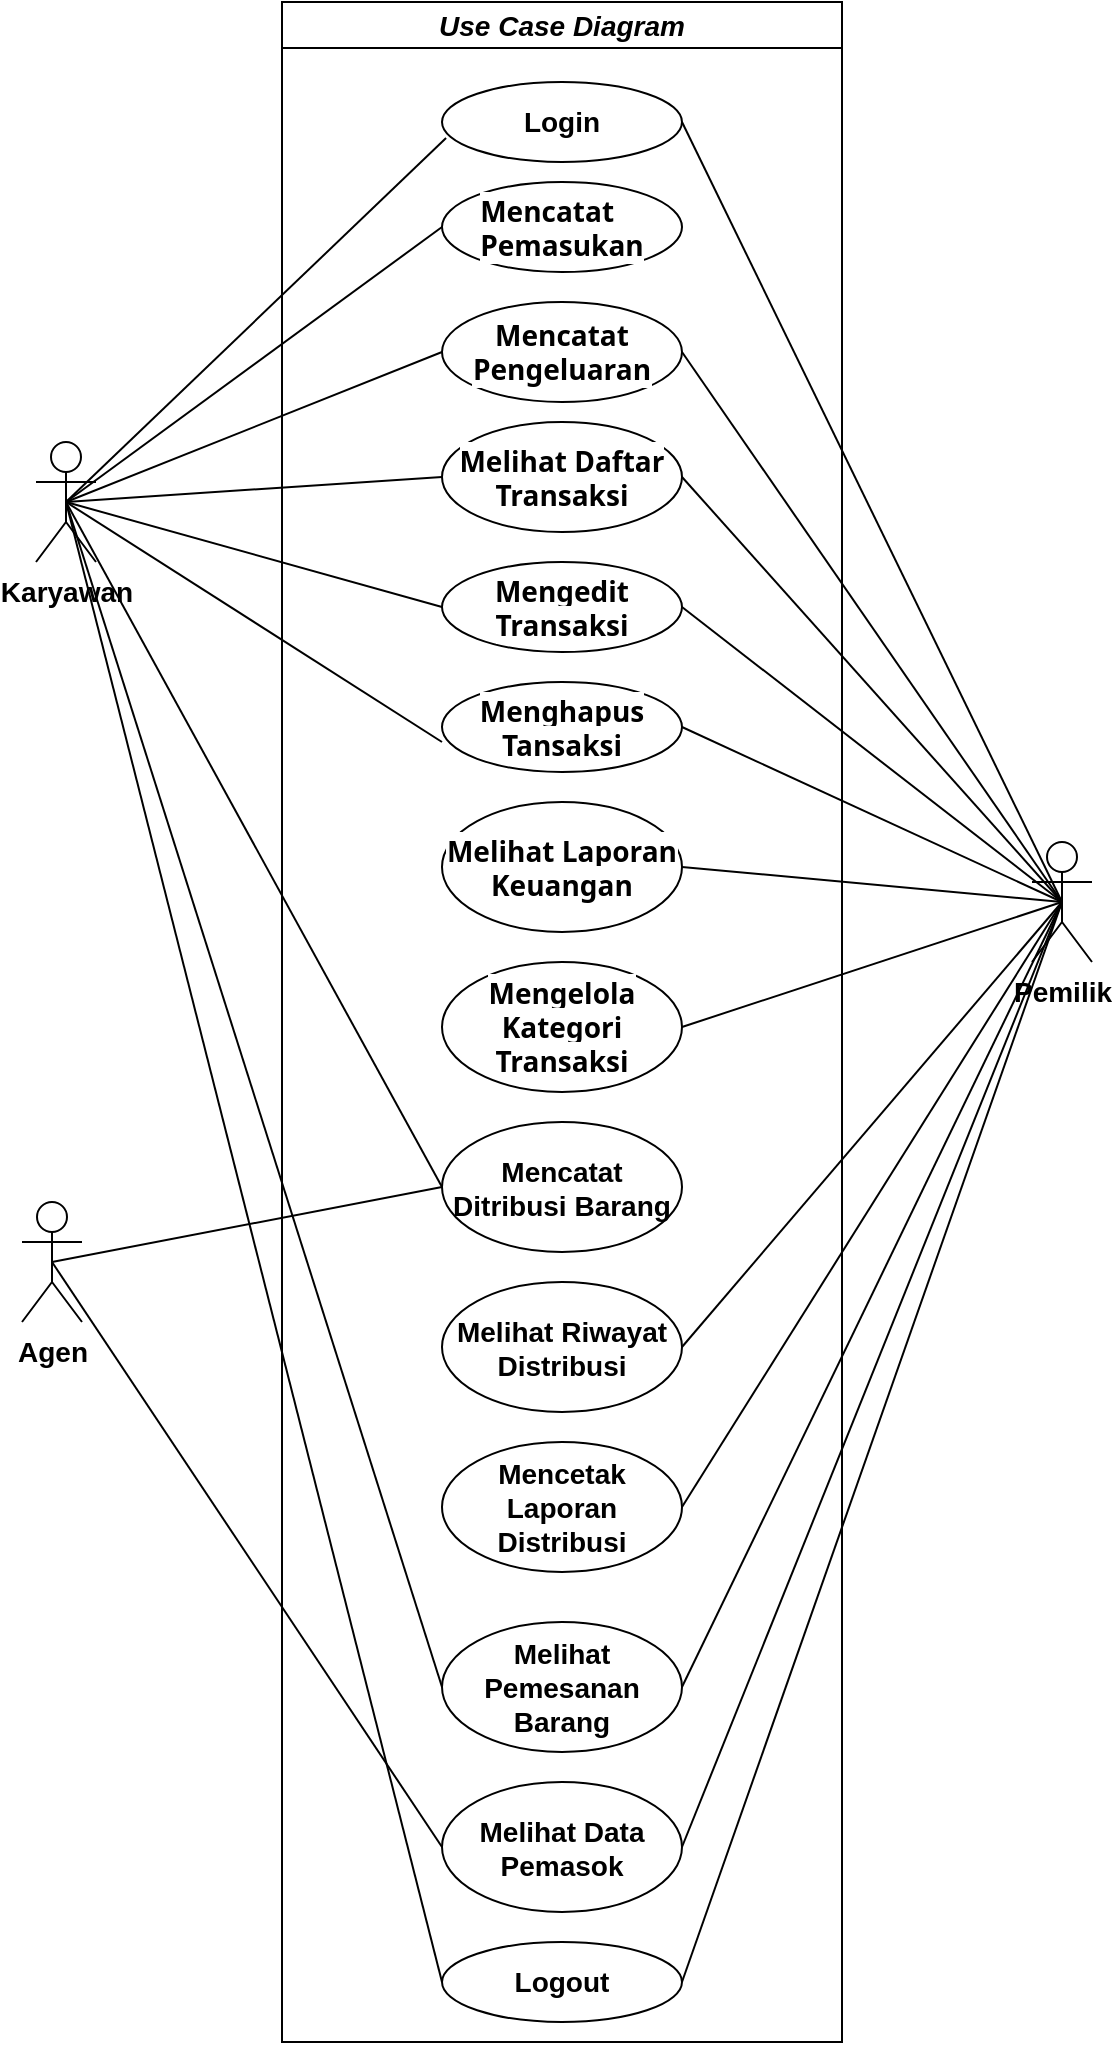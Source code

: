 <mxfile version="28.0.4" pages="13">
  <diagram name="Use-Case" id="-Ouxz08pKRJPmLthxf09">
    <mxGraphModel dx="1678" dy="969" grid="1" gridSize="10" guides="1" tooltips="1" connect="1" arrows="1" fold="1" page="1" pageScale="1" pageWidth="850" pageHeight="1100" math="0" shadow="0">
      <root>
        <mxCell id="0" />
        <mxCell id="1" parent="0" />
        <mxCell id="-CIsHNdacfX2C-PG1zb3-10" style="rounded=0;orthogonalLoop=1;jettySize=auto;html=1;exitX=0.5;exitY=0.5;exitDx=0;exitDy=0;exitPerimeter=0;entryX=1;entryY=0.5;entryDx=0;entryDy=0;endArrow=none;startFill=0;fontSize=14;fontStyle=1" parent="1" source="-CIsHNdacfX2C-PG1zb3-1" target="-CIsHNdacfX2C-PG1zb3-4" edge="1">
          <mxGeometry relative="1" as="geometry" />
        </mxCell>
        <mxCell id="-CIsHNdacfX2C-PG1zb3-12" style="rounded=0;orthogonalLoop=1;jettySize=auto;html=1;exitX=0.5;exitY=0.5;exitDx=0;exitDy=0;exitPerimeter=0;entryX=1;entryY=0.5;entryDx=0;entryDy=0;endArrow=none;startFill=0;fontSize=14;fontStyle=1" parent="1" source="-CIsHNdacfX2C-PG1zb3-1" target="-CIsHNdacfX2C-PG1zb3-6" edge="1">
          <mxGeometry relative="1" as="geometry" />
        </mxCell>
        <mxCell id="-CIsHNdacfX2C-PG1zb3-14" style="rounded=0;orthogonalLoop=1;jettySize=auto;html=1;exitX=0.5;exitY=0.5;exitDx=0;exitDy=0;exitPerimeter=0;entryX=1;entryY=0.5;entryDx=0;entryDy=0;endArrow=none;startFill=0;fontSize=14;fontStyle=1" parent="1" source="-CIsHNdacfX2C-PG1zb3-1" target="-CIsHNdacfX2C-PG1zb3-7" edge="1">
          <mxGeometry relative="1" as="geometry" />
        </mxCell>
        <mxCell id="-CIsHNdacfX2C-PG1zb3-15" style="rounded=0;orthogonalLoop=1;jettySize=auto;html=1;exitX=0.5;exitY=0.5;exitDx=0;exitDy=0;exitPerimeter=0;entryX=1;entryY=0.5;entryDx=0;entryDy=0;endArrow=none;startFill=0;fontSize=14;fontStyle=1" parent="1" source="-CIsHNdacfX2C-PG1zb3-1" target="-CIsHNdacfX2C-PG1zb3-8" edge="1">
          <mxGeometry relative="1" as="geometry" />
        </mxCell>
        <mxCell id="PaOSEHuivedLfygMDXVy-4" style="rounded=0;orthogonalLoop=1;jettySize=auto;html=1;exitX=0.5;exitY=0.5;exitDx=0;exitDy=0;exitPerimeter=0;entryX=1;entryY=0.5;entryDx=0;entryDy=0;endArrow=none;startFill=0;fontSize=14;fontStyle=1" parent="1" source="-CIsHNdacfX2C-PG1zb3-1" target="rDdpRKm8MzPnryCLPahQ-2" edge="1">
          <mxGeometry relative="1" as="geometry" />
        </mxCell>
        <mxCell id="PaOSEHuivedLfygMDXVy-5" style="rounded=0;orthogonalLoop=1;jettySize=auto;html=1;exitX=0.5;exitY=0.5;exitDx=0;exitDy=0;exitPerimeter=0;entryX=1;entryY=0.5;entryDx=0;entryDy=0;endArrow=none;startFill=0;fontSize=14;fontStyle=1" parent="1" source="-CIsHNdacfX2C-PG1zb3-1" target="rDdpRKm8MzPnryCLPahQ-3" edge="1">
          <mxGeometry relative="1" as="geometry" />
        </mxCell>
        <mxCell id="PaOSEHuivedLfygMDXVy-6" style="rounded=0;orthogonalLoop=1;jettySize=auto;html=1;exitX=0.5;exitY=0.5;exitDx=0;exitDy=0;exitPerimeter=0;entryX=1;entryY=0.5;entryDx=0;entryDy=0;endArrow=none;startFill=0;fontSize=14;fontStyle=1" parent="1" source="-CIsHNdacfX2C-PG1zb3-1" target="rDdpRKm8MzPnryCLPahQ-5" edge="1">
          <mxGeometry relative="1" as="geometry" />
        </mxCell>
        <mxCell id="PaOSEHuivedLfygMDXVy-7" style="rounded=0;orthogonalLoop=1;jettySize=auto;html=1;exitX=0.5;exitY=0.5;exitDx=0;exitDy=0;exitPerimeter=0;entryX=1;entryY=0.5;entryDx=0;entryDy=0;endArrow=none;startFill=0;fontSize=14;fontStyle=1" parent="1" source="-CIsHNdacfX2C-PG1zb3-1" target="rDdpRKm8MzPnryCLPahQ-1" edge="1">
          <mxGeometry relative="1" as="geometry" />
        </mxCell>
        <mxCell id="9IlfaJ1EdeczvY3xlRlh-7" style="rounded=0;orthogonalLoop=1;jettySize=auto;html=1;exitX=0.5;exitY=0.5;exitDx=0;exitDy=0;exitPerimeter=0;entryX=1;entryY=0.5;entryDx=0;entryDy=0;endArrow=none;startFill=0;fontSize=14;fontStyle=1" parent="1" source="-CIsHNdacfX2C-PG1zb3-1" target="9IlfaJ1EdeczvY3xlRlh-2" edge="1">
          <mxGeometry relative="1" as="geometry" />
        </mxCell>
        <mxCell id="9IlfaJ1EdeczvY3xlRlh-8" style="rounded=0;orthogonalLoop=1;jettySize=auto;html=1;exitX=0.5;exitY=0.5;exitDx=0;exitDy=0;exitPerimeter=0;entryX=1;entryY=0.5;entryDx=0;entryDy=0;endArrow=none;startFill=0;fontSize=14;fontStyle=1" parent="1" source="-CIsHNdacfX2C-PG1zb3-1" target="9IlfaJ1EdeczvY3xlRlh-4" edge="1">
          <mxGeometry relative="1" as="geometry" />
        </mxCell>
        <mxCell id="e1sUK-DaWdX0FJ8JJZ72-6" style="rounded=0;orthogonalLoop=1;jettySize=auto;html=1;exitX=0.5;exitY=0.5;exitDx=0;exitDy=0;exitPerimeter=0;entryX=1;entryY=0.5;entryDx=0;entryDy=0;endArrow=none;startFill=0;" edge="1" parent="1" source="-CIsHNdacfX2C-PG1zb3-1" target="e1sUK-DaWdX0FJ8JJZ72-2">
          <mxGeometry relative="1" as="geometry" />
        </mxCell>
        <mxCell id="-CIsHNdacfX2C-PG1zb3-1" value="Pemilik" style="shape=umlActor;verticalLabelPosition=bottom;verticalAlign=top;html=1;outlineConnect=0;fontSize=14;fontStyle=1" parent="1" vertex="1">
          <mxGeometry x="625" y="420" width="30" height="60" as="geometry" />
        </mxCell>
        <mxCell id="-CIsHNdacfX2C-PG1zb3-11" style="rounded=0;orthogonalLoop=1;jettySize=auto;html=1;exitX=0.5;exitY=0.5;exitDx=0;exitDy=0;exitPerimeter=0;entryX=0;entryY=0.5;entryDx=0;entryDy=0;endArrow=none;startFill=0;fontSize=14;fontStyle=1" parent="1" source="-CIsHNdacfX2C-PG1zb3-3" target="-CIsHNdacfX2C-PG1zb3-5" edge="1">
          <mxGeometry relative="1" as="geometry" />
        </mxCell>
        <mxCell id="-CIsHNdacfX2C-PG1zb3-13" style="rounded=0;orthogonalLoop=1;jettySize=auto;html=1;exitX=0.5;exitY=0.5;exitDx=0;exitDy=0;exitPerimeter=0;entryX=0;entryY=0.5;entryDx=0;entryDy=0;endArrow=none;startFill=0;fontSize=14;fontStyle=1" parent="1" source="-CIsHNdacfX2C-PG1zb3-3" target="-CIsHNdacfX2C-PG1zb3-7" edge="1">
          <mxGeometry relative="1" as="geometry" />
        </mxCell>
        <mxCell id="-CIsHNdacfX2C-PG1zb3-16" style="rounded=0;orthogonalLoop=1;jettySize=auto;html=1;exitX=0.5;exitY=0.5;exitDx=0;exitDy=0;exitPerimeter=0;entryX=0;entryY=0.5;entryDx=0;entryDy=0;endArrow=none;startFill=0;fontSize=14;fontStyle=1" parent="1" source="-CIsHNdacfX2C-PG1zb3-3" target="-CIsHNdacfX2C-PG1zb3-8" edge="1">
          <mxGeometry relative="1" as="geometry" />
        </mxCell>
        <mxCell id="PaOSEHuivedLfygMDXVy-1" style="rounded=0;orthogonalLoop=1;jettySize=auto;html=1;exitX=0.5;exitY=0.5;exitDx=0;exitDy=0;exitPerimeter=0;entryX=0;entryY=0.5;entryDx=0;entryDy=0;endArrow=none;startFill=0;fontSize=14;fontStyle=1" parent="1" source="-CIsHNdacfX2C-PG1zb3-3" target="-CIsHNdacfX2C-PG1zb3-6" edge="1">
          <mxGeometry relative="1" as="geometry" />
        </mxCell>
        <mxCell id="PaOSEHuivedLfygMDXVy-2" style="rounded=0;orthogonalLoop=1;jettySize=auto;html=1;exitX=0.5;exitY=0.5;exitDx=0;exitDy=0;exitPerimeter=0;entryX=0;entryY=0.5;entryDx=0;entryDy=0;endArrow=none;startFill=0;fontSize=14;fontStyle=1" parent="1" source="-CIsHNdacfX2C-PG1zb3-3" target="rDdpRKm8MzPnryCLPahQ-5" edge="1">
          <mxGeometry relative="1" as="geometry" />
        </mxCell>
        <mxCell id="9IlfaJ1EdeczvY3xlRlh-5" style="rounded=0;orthogonalLoop=1;jettySize=auto;html=1;exitX=0.5;exitY=0.5;exitDx=0;exitDy=0;exitPerimeter=0;entryX=0;entryY=0.5;entryDx=0;entryDy=0;endArrow=none;startFill=0;fontSize=14;fontStyle=1" parent="1" source="-CIsHNdacfX2C-PG1zb3-3" target="9IlfaJ1EdeczvY3xlRlh-1" edge="1">
          <mxGeometry relative="1" as="geometry" />
        </mxCell>
        <mxCell id="-CIsHNdacfX2C-PG1zb3-3" value="Karyawan" style="shape=umlActor;verticalLabelPosition=bottom;verticalAlign=top;html=1;outlineConnect=0;fontSize=14;fontStyle=1" parent="1" vertex="1">
          <mxGeometry x="127" y="220" width="30" height="60" as="geometry" />
        </mxCell>
        <mxCell id="-CIsHNdacfX2C-PG1zb3-9" style="rounded=0;orthogonalLoop=1;jettySize=auto;html=1;exitX=0.5;exitY=0.5;exitDx=0;exitDy=0;exitPerimeter=0;entryX=0.017;entryY=0.7;entryDx=0;entryDy=0;entryPerimeter=0;endArrow=none;startFill=0;fontSize=14;fontStyle=1" parent="1" source="-CIsHNdacfX2C-PG1zb3-3" target="-CIsHNdacfX2C-PG1zb3-4" edge="1">
          <mxGeometry relative="1" as="geometry" />
        </mxCell>
        <mxCell id="-CIsHNdacfX2C-PG1zb3-18" value="&lt;i&gt;Use Case Diagram&lt;/i&gt;" style="swimlane;whiteSpace=wrap;html=1;fontSize=14;fontStyle=1" parent="1" vertex="1">
          <mxGeometry x="250" width="280" height="1020" as="geometry" />
        </mxCell>
        <mxCell id="-CIsHNdacfX2C-PG1zb3-4" value="Login" style="ellipse;whiteSpace=wrap;html=1;fontSize=14;fontStyle=1" parent="-CIsHNdacfX2C-PG1zb3-18" vertex="1">
          <mxGeometry x="80" y="40" width="120" height="40" as="geometry" />
        </mxCell>
        <mxCell id="-CIsHNdacfX2C-PG1zb3-5" value="&lt;div style=&quot;text-align: start;&quot;&gt;&lt;font face=&quot;__Inter_d65c78, __Inter_Fallback_d65c78, ui-sans-serif, system-ui, sans-serif, Apple Color Emoji, Segoe UI Emoji, Segoe UI Symbol, Noto Color Emoji&quot;&gt;&lt;span style=&quot;text-wrap-mode: nowrap; background-color: light-dark(#ffffff, var(--ge-dark-color, #121212));&quot;&gt;Mencatat&lt;/span&gt;&lt;/font&gt;&lt;/div&gt;&lt;div style=&quot;text-align: start;&quot;&gt;&lt;font face=&quot;__Inter_d65c78, __Inter_Fallback_d65c78, ui-sans-serif, system-ui, sans-serif, Apple Color Emoji, Segoe UI Emoji, Segoe UI Symbol, Noto Color Emoji&quot;&gt;&lt;span style=&quot;text-wrap-mode: nowrap; background-color: light-dark(#ffffff, var(--ge-dark-color, #121212));&quot;&gt;Pemasukan&lt;/span&gt;&lt;/font&gt;&lt;/div&gt;" style="ellipse;whiteSpace=wrap;html=1;fontSize=14;fontStyle=1" parent="-CIsHNdacfX2C-PG1zb3-18" vertex="1">
          <mxGeometry x="80" y="90" width="120" height="45" as="geometry" />
        </mxCell>
        <mxCell id="-CIsHNdacfX2C-PG1zb3-7" value="&lt;span style=&quot;font-family: __Inter_d65c78, __Inter_Fallback_d65c78, ui-sans-serif, system-ui, sans-serif, &amp;quot;Apple Color Emoji&amp;quot;, &amp;quot;Segoe UI Emoji&amp;quot;, &amp;quot;Segoe UI Symbol&amp;quot;, &amp;quot;Noto Color Emoji&amp;quot;; text-align: start; text-wrap-mode: nowrap; background-color: light-dark(#ffffff, var(--ge-dark-color, #121212));&quot;&gt;&lt;font&gt;Melihat Daftar&lt;/font&gt;&lt;/span&gt;&lt;div&gt;&lt;span style=&quot;font-family: __Inter_d65c78, __Inter_Fallback_d65c78, ui-sans-serif, system-ui, sans-serif, &amp;quot;Apple Color Emoji&amp;quot;, &amp;quot;Segoe UI Emoji&amp;quot;, &amp;quot;Segoe UI Symbol&amp;quot;, &amp;quot;Noto Color Emoji&amp;quot;; text-align: start; text-wrap-mode: nowrap; background-color: light-dark(#ffffff, var(--ge-dark-color, #121212));&quot;&gt;&lt;font&gt;Transaksi&lt;/font&gt;&lt;/span&gt;&lt;/div&gt;" style="ellipse;whiteSpace=wrap;html=1;fontSize=14;fontStyle=1" parent="-CIsHNdacfX2C-PG1zb3-18" vertex="1">
          <mxGeometry x="80" y="210" width="120" height="55" as="geometry" />
        </mxCell>
        <mxCell id="-CIsHNdacfX2C-PG1zb3-6" value="&lt;span style=&quot;font-family: __Inter_d65c78, __Inter_Fallback_d65c78, ui-sans-serif, system-ui, sans-serif, &amp;quot;Apple Color Emoji&amp;quot;, &amp;quot;Segoe UI Emoji&amp;quot;, &amp;quot;Segoe UI Symbol&amp;quot;, &amp;quot;Noto Color Emoji&amp;quot;; text-align: start; text-wrap-mode: nowrap; background-color: light-dark(#ffffff, var(--ge-dark-color, #121212));&quot;&gt;&lt;font&gt;Mencatat&lt;/font&gt;&lt;/span&gt;&lt;div&gt;&lt;span style=&quot;font-family: __Inter_d65c78, __Inter_Fallback_d65c78, ui-sans-serif, system-ui, sans-serif, &amp;quot;Apple Color Emoji&amp;quot;, &amp;quot;Segoe UI Emoji&amp;quot;, &amp;quot;Segoe UI Symbol&amp;quot;, &amp;quot;Noto Color Emoji&amp;quot;; text-align: start; text-wrap-mode: nowrap; background-color: light-dark(#ffffff, var(--ge-dark-color, #121212));&quot;&gt;&lt;font&gt;Pengeluaran&lt;/font&gt;&lt;/span&gt;&lt;/div&gt;" style="ellipse;whiteSpace=wrap;html=1;fontSize=14;fontStyle=1" parent="-CIsHNdacfX2C-PG1zb3-18" vertex="1">
          <mxGeometry x="80" y="150" width="120" height="50" as="geometry" />
        </mxCell>
        <mxCell id="-CIsHNdacfX2C-PG1zb3-8" value="&lt;span style=&quot;font-family: __Inter_d65c78, __Inter_Fallback_d65c78, ui-sans-serif, system-ui, sans-serif, &amp;quot;Apple Color Emoji&amp;quot;, &amp;quot;Segoe UI Emoji&amp;quot;, &amp;quot;Segoe UI Symbol&amp;quot;, &amp;quot;Noto Color Emoji&amp;quot;; text-align: start; text-wrap-mode: nowrap; background-color: light-dark(#ffffff, var(--ge-dark-color, #121212));&quot;&gt;&lt;font&gt;Mengedit&lt;/font&gt;&lt;/span&gt;&lt;div&gt;&lt;span style=&quot;font-family: __Inter_d65c78, __Inter_Fallback_d65c78, ui-sans-serif, system-ui, sans-serif, &amp;quot;Apple Color Emoji&amp;quot;, &amp;quot;Segoe UI Emoji&amp;quot;, &amp;quot;Segoe UI Symbol&amp;quot;, &amp;quot;Noto Color Emoji&amp;quot;; text-align: start; text-wrap-mode: nowrap; background-color: light-dark(#ffffff, var(--ge-dark-color, #121212));&quot;&gt;&lt;font&gt;Transaksi&lt;/font&gt;&lt;/span&gt;&lt;/div&gt;" style="ellipse;whiteSpace=wrap;html=1;fontSize=14;fontStyle=1" parent="-CIsHNdacfX2C-PG1zb3-18" vertex="1">
          <mxGeometry x="80" y="280" width="120" height="45" as="geometry" />
        </mxCell>
        <mxCell id="rDdpRKm8MzPnryCLPahQ-1" value="&lt;div&gt;&lt;font face=&quot;__Inter_d65c78, __Inter_Fallback_d65c78, ui-sans-serif, system-ui, sans-serif, Apple Color Emoji, Segoe UI Emoji, Segoe UI Symbol, Noto Color Emoji&quot;&gt;&lt;span style=&quot;text-wrap-mode: nowrap; background-color: light-dark(#ffffff, var(--ge-dark-color, #121212));&quot;&gt;Menghapus&lt;/span&gt;&lt;/font&gt;&lt;/div&gt;&lt;div&gt;&lt;font face=&quot;__Inter_d65c78, __Inter_Fallback_d65c78, ui-sans-serif, system-ui, sans-serif, Apple Color Emoji, Segoe UI Emoji, Segoe UI Symbol, Noto Color Emoji&quot;&gt;&lt;span style=&quot;text-wrap-mode: nowrap; background-color: light-dark(#ffffff, var(--ge-dark-color, #121212));&quot;&gt;Tansaksi&lt;/span&gt;&lt;/font&gt;&lt;/div&gt;" style="ellipse;whiteSpace=wrap;html=1;align=center;fontSize=14;fontStyle=1" parent="-CIsHNdacfX2C-PG1zb3-18" vertex="1">
          <mxGeometry x="80" y="340" width="120" height="45" as="geometry" />
        </mxCell>
        <mxCell id="rDdpRKm8MzPnryCLPahQ-2" value="&lt;div&gt;&lt;font face=&quot;__Inter_d65c78, __Inter_Fallback_d65c78, ui-sans-serif, system-ui, sans-serif, Apple Color Emoji, Segoe UI Emoji, Segoe UI Symbol, Noto Color Emoji&quot;&gt;&lt;span style=&quot;text-wrap-mode: nowrap; background-color: light-dark(#ffffff, var(--ge-dark-color, #121212));&quot;&gt;Melihat Laporan&lt;/span&gt;&lt;/font&gt;&lt;/div&gt;&lt;div&gt;&lt;font face=&quot;__Inter_d65c78, __Inter_Fallback_d65c78, ui-sans-serif, system-ui, sans-serif, Apple Color Emoji, Segoe UI Emoji, Segoe UI Symbol, Noto Color Emoji&quot;&gt;&lt;span style=&quot;text-wrap-mode: nowrap; background-color: light-dark(#ffffff, var(--ge-dark-color, #121212));&quot;&gt;Keuangan&lt;/span&gt;&lt;/font&gt;&lt;/div&gt;" style="ellipse;whiteSpace=wrap;html=1;align=center;fontSize=14;fontStyle=1" parent="-CIsHNdacfX2C-PG1zb3-18" vertex="1">
          <mxGeometry x="80" y="400" width="120" height="65" as="geometry" />
        </mxCell>
        <mxCell id="rDdpRKm8MzPnryCLPahQ-3" value="&lt;font face=&quot;__Inter_d65c78, __Inter_Fallback_d65c78, ui-sans-serif, system-ui, sans-serif, Apple Color Emoji, Segoe UI Emoji, Segoe UI Symbol, Noto Color Emoji&quot;&gt;&lt;span style=&quot;text-wrap-mode: nowrap; background-color: light-dark(#ffffff, var(--ge-dark-color, #121212));&quot;&gt;Mengelola Kategori&lt;/span&gt;&lt;/font&gt;&lt;div&gt;&lt;font face=&quot;__Inter_d65c78, __Inter_Fallback_d65c78, ui-sans-serif, system-ui, sans-serif, Apple Color Emoji, Segoe UI Emoji, Segoe UI Symbol, Noto Color Emoji&quot;&gt;&lt;span style=&quot;text-wrap-mode: nowrap; background-color: light-dark(#ffffff, var(--ge-dark-color, #121212));&quot;&gt;Transaksi&lt;/span&gt;&lt;/font&gt;&lt;/div&gt;" style="ellipse;whiteSpace=wrap;html=1;align=center;fontSize=14;fontStyle=1" parent="-CIsHNdacfX2C-PG1zb3-18" vertex="1">
          <mxGeometry x="80" y="480" width="120" height="65" as="geometry" />
        </mxCell>
        <mxCell id="rDdpRKm8MzPnryCLPahQ-5" value="&lt;span&gt;Logout&lt;/span&gt;" style="ellipse;whiteSpace=wrap;html=1;fontSize=14;fontStyle=1" parent="-CIsHNdacfX2C-PG1zb3-18" vertex="1">
          <mxGeometry x="80" y="970" width="120" height="40" as="geometry" />
        </mxCell>
        <mxCell id="9IlfaJ1EdeczvY3xlRlh-1" value="Mencatat Ditribusi Barang" style="ellipse;whiteSpace=wrap;html=1;align=center;fontSize=14;fontStyle=1" parent="-CIsHNdacfX2C-PG1zb3-18" vertex="1">
          <mxGeometry x="80" y="560" width="120" height="65" as="geometry" />
        </mxCell>
        <mxCell id="9IlfaJ1EdeczvY3xlRlh-2" value="Melihat Riwayat Distribusi" style="ellipse;whiteSpace=wrap;html=1;align=center;fontSize=14;fontStyle=1" parent="-CIsHNdacfX2C-PG1zb3-18" vertex="1">
          <mxGeometry x="80" y="640" width="120" height="65" as="geometry" />
        </mxCell>
        <mxCell id="9IlfaJ1EdeczvY3xlRlh-4" value="Mencetak Laporan Distribusi" style="ellipse;whiteSpace=wrap;html=1;align=center;fontSize=14;fontStyle=1" parent="-CIsHNdacfX2C-PG1zb3-18" vertex="1">
          <mxGeometry x="80" y="720" width="120" height="65" as="geometry" />
        </mxCell>
        <mxCell id="ocvoKmxgiPinr4korPP0-1" value="Melihat Pemesanan Barang" style="ellipse;whiteSpace=wrap;html=1;align=center;fontSize=14;fontStyle=1" parent="-CIsHNdacfX2C-PG1zb3-18" vertex="1">
          <mxGeometry x="80" y="810" width="120" height="65" as="geometry" />
        </mxCell>
        <mxCell id="e1sUK-DaWdX0FJ8JJZ72-2" value="Melihat Data Pemasok" style="ellipse;whiteSpace=wrap;html=1;align=center;fontSize=14;fontStyle=1" vertex="1" parent="-CIsHNdacfX2C-PG1zb3-18">
          <mxGeometry x="80" y="890" width="120" height="65" as="geometry" />
        </mxCell>
        <mxCell id="PaOSEHuivedLfygMDXVy-3" style="rounded=0;orthogonalLoop=1;jettySize=auto;html=1;exitX=0.5;exitY=0.5;exitDx=0;exitDy=0;exitPerimeter=0;entryX=0;entryY=0.667;entryDx=0;entryDy=0;entryPerimeter=0;endArrow=none;startFill=0;fontSize=14;fontStyle=1" parent="1" source="-CIsHNdacfX2C-PG1zb3-3" target="rDdpRKm8MzPnryCLPahQ-1" edge="1">
          <mxGeometry relative="1" as="geometry" />
        </mxCell>
        <mxCell id="ocvoKmxgiPinr4korPP0-2" style="rounded=0;orthogonalLoop=1;jettySize=auto;html=1;exitX=0.5;exitY=0.5;exitDx=0;exitDy=0;exitPerimeter=0;entryX=1;entryY=0.5;entryDx=0;entryDy=0;endArrow=none;startFill=0;fontSize=14;fontStyle=1" parent="1" source="-CIsHNdacfX2C-PG1zb3-1" target="ocvoKmxgiPinr4korPP0-1" edge="1">
          <mxGeometry relative="1" as="geometry">
            <mxPoint x="685" y="467" as="sourcePoint" />
            <mxPoint x="460" y="977" as="targetPoint" />
          </mxGeometry>
        </mxCell>
        <mxCell id="ocvoKmxgiPinr4korPP0-4" style="rounded=0;orthogonalLoop=1;jettySize=auto;html=1;exitX=0.5;exitY=0.5;exitDx=0;exitDy=0;exitPerimeter=0;entryX=0;entryY=0.5;entryDx=0;entryDy=0;endArrow=none;startFill=0;fontSize=14;fontStyle=1" parent="1" source="-CIsHNdacfX2C-PG1zb3-3" target="ocvoKmxgiPinr4korPP0-1" edge="1">
          <mxGeometry relative="1" as="geometry">
            <mxPoint x="135" y="467" as="sourcePoint" />
            <mxPoint x="340" y="977" as="targetPoint" />
          </mxGeometry>
        </mxCell>
        <mxCell id="e1sUK-DaWdX0FJ8JJZ72-4" style="rounded=0;orthogonalLoop=1;jettySize=auto;html=1;exitX=0.5;exitY=0.5;exitDx=0;exitDy=0;exitPerimeter=0;entryX=0;entryY=0.5;entryDx=0;entryDy=0;endArrow=none;startFill=0;fontSize=14;fontStyle=1" edge="1" parent="1" source="e1sUK-DaWdX0FJ8JJZ72-1" target="e1sUK-DaWdX0FJ8JJZ72-2">
          <mxGeometry relative="1" as="geometry" />
        </mxCell>
        <mxCell id="e1sUK-DaWdX0FJ8JJZ72-5" style="rounded=0;orthogonalLoop=1;jettySize=auto;html=1;exitX=0.5;exitY=0.5;exitDx=0;exitDy=0;exitPerimeter=0;entryX=0;entryY=0.5;entryDx=0;entryDy=0;endArrow=none;startFill=0;fontSize=14;fontStyle=1" edge="1" parent="1" source="e1sUK-DaWdX0FJ8JJZ72-1" target="9IlfaJ1EdeczvY3xlRlh-1">
          <mxGeometry relative="1" as="geometry" />
        </mxCell>
        <mxCell id="e1sUK-DaWdX0FJ8JJZ72-1" value="Agen" style="shape=umlActor;verticalLabelPosition=bottom;verticalAlign=top;html=1;outlineConnect=0;fontSize=14;fontStyle=1" vertex="1" parent="1">
          <mxGeometry x="120" y="600" width="30" height="60" as="geometry" />
        </mxCell>
      </root>
    </mxGraphModel>
  </diagram>
  <diagram id="U8vwI0CPwjGF03lacdFP" name="Class Diagram">
    <mxGraphModel dx="3766" dy="1201" grid="1" gridSize="10" guides="1" tooltips="1" connect="1" arrows="1" fold="1" page="1" pageScale="1" pageWidth="850" pageHeight="1100" math="0" shadow="0">
      <root>
        <mxCell id="0" />
        <mxCell id="1" parent="0" />
        <mxCell id="N9J1Cjl4YSz3q8Sh-UzR-68" value="User" style="shape=table;startSize=30;container=1;collapsible=1;childLayout=tableLayout;fixedRows=1;rowLines=0;fontStyle=1;align=center;resizeLast=1;" parent="1" vertex="1">
          <mxGeometry x="-1650" y="120" width="310" height="150" as="geometry" />
        </mxCell>
        <mxCell id="N9J1Cjl4YSz3q8Sh-UzR-69" value="" style="shape=tableRow;horizontal=0;startSize=0;swimlaneHead=0;swimlaneBody=0;fillColor=none;collapsible=0;dropTarget=0;points=[[0,0.5],[1,0.5]];portConstraint=eastwest;strokeColor=inherit;top=0;left=0;right=0;bottom=1;" parent="N9J1Cjl4YSz3q8Sh-UzR-68" vertex="1">
          <mxGeometry y="30" width="310" height="30" as="geometry" />
        </mxCell>
        <mxCell id="N9J1Cjl4YSz3q8Sh-UzR-70" value="PK" style="shape=partialRectangle;overflow=hidden;connectable=0;fillColor=none;strokeColor=inherit;top=0;left=0;bottom=0;right=0;fontStyle=1;" parent="N9J1Cjl4YSz3q8Sh-UzR-69" vertex="1">
          <mxGeometry width="30" height="30" as="geometry">
            <mxRectangle width="30" height="30" as="alternateBounds" />
          </mxGeometry>
        </mxCell>
        <mxCell id="N9J1Cjl4YSz3q8Sh-UzR-71" value="id INT AUTO_INCREMENT " style="shape=partialRectangle;overflow=hidden;connectable=0;fillColor=none;align=left;strokeColor=inherit;top=0;left=0;bottom=0;right=0;spacingLeft=6;fontStyle=5;" parent="N9J1Cjl4YSz3q8Sh-UzR-69" vertex="1">
          <mxGeometry x="30" width="280" height="30" as="geometry">
            <mxRectangle width="280" height="30" as="alternateBounds" />
          </mxGeometry>
        </mxCell>
        <mxCell id="N9J1Cjl4YSz3q8Sh-UzR-72" value="" style="shape=tableRow;horizontal=0;startSize=0;swimlaneHead=0;swimlaneBody=0;fillColor=none;collapsible=0;dropTarget=0;points=[[0,0.5],[1,0.5]];portConstraint=eastwest;strokeColor=inherit;top=0;left=0;right=0;bottom=0;" parent="N9J1Cjl4YSz3q8Sh-UzR-68" vertex="1">
          <mxGeometry y="60" width="310" height="30" as="geometry" />
        </mxCell>
        <mxCell id="N9J1Cjl4YSz3q8Sh-UzR-73" value="" style="shape=partialRectangle;overflow=hidden;connectable=0;fillColor=none;strokeColor=inherit;top=0;left=0;bottom=0;right=0;" parent="N9J1Cjl4YSz3q8Sh-UzR-72" vertex="1">
          <mxGeometry width="30" height="30" as="geometry">
            <mxRectangle width="30" height="30" as="alternateBounds" />
          </mxGeometry>
        </mxCell>
        <mxCell id="N9J1Cjl4YSz3q8Sh-UzR-74" value="username VARCHAR(50) NOT NULL UNIQUE" style="shape=partialRectangle;overflow=hidden;connectable=0;fillColor=none;align=left;strokeColor=inherit;top=0;left=0;bottom=0;right=0;spacingLeft=6;" parent="N9J1Cjl4YSz3q8Sh-UzR-72" vertex="1">
          <mxGeometry x="30" width="280" height="30" as="geometry">
            <mxRectangle width="280" height="30" as="alternateBounds" />
          </mxGeometry>
        </mxCell>
        <mxCell id="N9J1Cjl4YSz3q8Sh-UzR-75" value="" style="shape=tableRow;horizontal=0;startSize=0;swimlaneHead=0;swimlaneBody=0;fillColor=none;collapsible=0;dropTarget=0;points=[[0,0.5],[1,0.5]];portConstraint=eastwest;strokeColor=inherit;top=0;left=0;right=0;bottom=0;" parent="N9J1Cjl4YSz3q8Sh-UzR-68" vertex="1">
          <mxGeometry y="90" width="310" height="30" as="geometry" />
        </mxCell>
        <mxCell id="N9J1Cjl4YSz3q8Sh-UzR-76" value="" style="shape=partialRectangle;overflow=hidden;connectable=0;fillColor=none;strokeColor=inherit;top=0;left=0;bottom=0;right=0;" parent="N9J1Cjl4YSz3q8Sh-UzR-75" vertex="1">
          <mxGeometry width="30" height="30" as="geometry">
            <mxRectangle width="30" height="30" as="alternateBounds" />
          </mxGeometry>
        </mxCell>
        <mxCell id="N9J1Cjl4YSz3q8Sh-UzR-77" value="password VARCHAR(255) NOT NULL" style="shape=partialRectangle;overflow=hidden;connectable=0;fillColor=none;align=left;strokeColor=inherit;top=0;left=0;bottom=0;right=0;spacingLeft=6;" parent="N9J1Cjl4YSz3q8Sh-UzR-75" vertex="1">
          <mxGeometry x="30" width="280" height="30" as="geometry">
            <mxRectangle width="280" height="30" as="alternateBounds" />
          </mxGeometry>
        </mxCell>
        <mxCell id="N9J1Cjl4YSz3q8Sh-UzR-78" value="" style="shape=tableRow;horizontal=0;startSize=0;swimlaneHead=0;swimlaneBody=0;fillColor=none;collapsible=0;dropTarget=0;points=[[0,0.5],[1,0.5]];portConstraint=eastwest;strokeColor=inherit;top=0;left=0;right=0;bottom=0;" parent="N9J1Cjl4YSz3q8Sh-UzR-68" vertex="1">
          <mxGeometry y="120" width="310" height="30" as="geometry" />
        </mxCell>
        <mxCell id="N9J1Cjl4YSz3q8Sh-UzR-79" value="" style="shape=partialRectangle;overflow=hidden;connectable=0;fillColor=none;strokeColor=inherit;top=0;left=0;bottom=0;right=0;" parent="N9J1Cjl4YSz3q8Sh-UzR-78" vertex="1">
          <mxGeometry width="30" height="30" as="geometry">
            <mxRectangle width="30" height="30" as="alternateBounds" />
          </mxGeometry>
        </mxCell>
        <mxCell id="N9J1Cjl4YSz3q8Sh-UzR-80" value="role ENUM(&#39;pemilik&#39;, &#39;karyawan&#39;) NOT NULL" style="shape=partialRectangle;overflow=hidden;connectable=0;fillColor=none;align=left;strokeColor=inherit;top=0;left=0;bottom=0;right=0;spacingLeft=6;" parent="N9J1Cjl4YSz3q8Sh-UzR-78" vertex="1">
          <mxGeometry x="30" width="280" height="30" as="geometry">
            <mxRectangle width="280" height="30" as="alternateBounds" />
          </mxGeometry>
        </mxCell>
        <mxCell id="N9J1Cjl4YSz3q8Sh-UzR-81" value="Transaction" style="shape=table;startSize=30;container=1;collapsible=1;childLayout=tableLayout;fixedRows=1;rowLines=0;fontStyle=1;align=center;resizeLast=1;" parent="1" vertex="1">
          <mxGeometry x="-1200" y="110" width="320" height="280" as="geometry" />
        </mxCell>
        <mxCell id="N9J1Cjl4YSz3q8Sh-UzR-82" value="" style="shape=tableRow;horizontal=0;startSize=0;swimlaneHead=0;swimlaneBody=0;fillColor=none;collapsible=0;dropTarget=0;points=[[0,0.5],[1,0.5]];portConstraint=eastwest;strokeColor=inherit;top=0;left=0;right=0;bottom=1;" parent="N9J1Cjl4YSz3q8Sh-UzR-81" vertex="1">
          <mxGeometry y="30" width="320" height="30" as="geometry" />
        </mxCell>
        <mxCell id="N9J1Cjl4YSz3q8Sh-UzR-83" value="PK" style="shape=partialRectangle;overflow=hidden;connectable=0;fillColor=none;strokeColor=inherit;top=0;left=0;bottom=0;right=0;fontStyle=1;" parent="N9J1Cjl4YSz3q8Sh-UzR-82" vertex="1">
          <mxGeometry width="30" height="30" as="geometry">
            <mxRectangle width="30" height="30" as="alternateBounds" />
          </mxGeometry>
        </mxCell>
        <mxCell id="N9J1Cjl4YSz3q8Sh-UzR-84" value="id INT AUTO_INCREMENT " style="shape=partialRectangle;overflow=hidden;connectable=0;fillColor=none;align=left;strokeColor=inherit;top=0;left=0;bottom=0;right=0;spacingLeft=6;fontStyle=5;" parent="N9J1Cjl4YSz3q8Sh-UzR-82" vertex="1">
          <mxGeometry x="30" width="290" height="30" as="geometry">
            <mxRectangle width="290" height="30" as="alternateBounds" />
          </mxGeometry>
        </mxCell>
        <mxCell id="N9J1Cjl4YSz3q8Sh-UzR-85" value="" style="shape=tableRow;horizontal=0;startSize=0;swimlaneHead=0;swimlaneBody=0;fillColor=none;collapsible=0;dropTarget=0;points=[[0,0.5],[1,0.5]];portConstraint=eastwest;strokeColor=inherit;top=0;left=0;right=0;bottom=0;" parent="N9J1Cjl4YSz3q8Sh-UzR-81" vertex="1">
          <mxGeometry y="60" width="320" height="40" as="geometry" />
        </mxCell>
        <mxCell id="N9J1Cjl4YSz3q8Sh-UzR-86" value="" style="shape=partialRectangle;overflow=hidden;connectable=0;fillColor=none;strokeColor=inherit;top=0;left=0;bottom=0;right=0;" parent="N9J1Cjl4YSz3q8Sh-UzR-85" vertex="1">
          <mxGeometry width="30" height="40" as="geometry">
            <mxRectangle width="30" height="40" as="alternateBounds" />
          </mxGeometry>
        </mxCell>
        <mxCell id="N9J1Cjl4YSz3q8Sh-UzR-87" value="date DATE NOT NULL" style="shape=partialRectangle;overflow=hidden;connectable=0;fillColor=none;align=left;strokeColor=inherit;top=0;left=0;bottom=0;right=0;spacingLeft=6;" parent="N9J1Cjl4YSz3q8Sh-UzR-85" vertex="1">
          <mxGeometry x="30" width="290" height="40" as="geometry">
            <mxRectangle width="290" height="40" as="alternateBounds" />
          </mxGeometry>
        </mxCell>
        <mxCell id="N9J1Cjl4YSz3q8Sh-UzR-88" value="" style="shape=tableRow;horizontal=0;startSize=0;swimlaneHead=0;swimlaneBody=0;fillColor=none;collapsible=0;dropTarget=0;points=[[0,0.5],[1,0.5]];portConstraint=eastwest;strokeColor=inherit;top=0;left=0;right=0;bottom=0;" parent="N9J1Cjl4YSz3q8Sh-UzR-81" vertex="1">
          <mxGeometry y="100" width="320" height="30" as="geometry" />
        </mxCell>
        <mxCell id="N9J1Cjl4YSz3q8Sh-UzR-89" value="" style="shape=partialRectangle;overflow=hidden;connectable=0;fillColor=none;strokeColor=inherit;top=0;left=0;bottom=0;right=0;" parent="N9J1Cjl4YSz3q8Sh-UzR-88" vertex="1">
          <mxGeometry width="30" height="30" as="geometry">
            <mxRectangle width="30" height="30" as="alternateBounds" />
          </mxGeometry>
        </mxCell>
        <mxCell id="N9J1Cjl4YSz3q8Sh-UzR-90" value="type ENUM(&#39;pemasukan&#39;, &#39;pengeluaran&#39;) NOT NULL" style="shape=partialRectangle;overflow=hidden;connectable=0;fillColor=none;align=left;strokeColor=inherit;top=0;left=0;bottom=0;right=0;spacingLeft=6;" parent="N9J1Cjl4YSz3q8Sh-UzR-88" vertex="1">
          <mxGeometry x="30" width="290" height="30" as="geometry">
            <mxRectangle width="290" height="30" as="alternateBounds" />
          </mxGeometry>
        </mxCell>
        <mxCell id="N9J1Cjl4YSz3q8Sh-UzR-91" value="" style="shape=tableRow;horizontal=0;startSize=0;swimlaneHead=0;swimlaneBody=0;fillColor=none;collapsible=0;dropTarget=0;points=[[0,0.5],[1,0.5]];portConstraint=eastwest;strokeColor=inherit;top=0;left=0;right=0;bottom=0;" parent="N9J1Cjl4YSz3q8Sh-UzR-81" vertex="1">
          <mxGeometry y="130" width="320" height="30" as="geometry" />
        </mxCell>
        <mxCell id="N9J1Cjl4YSz3q8Sh-UzR-92" value="" style="shape=partialRectangle;overflow=hidden;connectable=0;fillColor=none;strokeColor=inherit;top=0;left=0;bottom=0;right=0;" parent="N9J1Cjl4YSz3q8Sh-UzR-91" vertex="1">
          <mxGeometry width="30" height="30" as="geometry">
            <mxRectangle width="30" height="30" as="alternateBounds" />
          </mxGeometry>
        </mxCell>
        <mxCell id="N9J1Cjl4YSz3q8Sh-UzR-93" value="amount DECIMAL(10, 2) NOT NULL" style="shape=partialRectangle;overflow=hidden;connectable=0;fillColor=none;align=left;strokeColor=inherit;top=0;left=0;bottom=0;right=0;spacingLeft=6;" parent="N9J1Cjl4YSz3q8Sh-UzR-91" vertex="1">
          <mxGeometry x="30" width="290" height="30" as="geometry">
            <mxRectangle width="290" height="30" as="alternateBounds" />
          </mxGeometry>
        </mxCell>
        <mxCell id="N9J1Cjl4YSz3q8Sh-UzR-94" value="" style="shape=tableRow;horizontal=0;startSize=0;swimlaneHead=0;swimlaneBody=0;fillColor=none;collapsible=0;dropTarget=0;points=[[0,0.5],[1,0.5]];portConstraint=eastwest;strokeColor=inherit;top=0;left=0;right=0;bottom=0;" parent="N9J1Cjl4YSz3q8Sh-UzR-81" vertex="1">
          <mxGeometry y="160" width="320" height="30" as="geometry" />
        </mxCell>
        <mxCell id="N9J1Cjl4YSz3q8Sh-UzR-95" value="" style="shape=partialRectangle;overflow=hidden;connectable=0;fillColor=none;strokeColor=inherit;top=0;left=0;bottom=0;right=0;" parent="N9J1Cjl4YSz3q8Sh-UzR-94" vertex="1">
          <mxGeometry width="30" height="30" as="geometry">
            <mxRectangle width="30" height="30" as="alternateBounds" />
          </mxGeometry>
        </mxCell>
        <mxCell id="N9J1Cjl4YSz3q8Sh-UzR-96" value="category VARCHAR(50) NOT NULL" style="shape=partialRectangle;overflow=hidden;connectable=0;fillColor=none;align=left;strokeColor=inherit;top=0;left=0;bottom=0;right=0;spacingLeft=6;" parent="N9J1Cjl4YSz3q8Sh-UzR-94" vertex="1">
          <mxGeometry x="30" width="290" height="30" as="geometry">
            <mxRectangle width="290" height="30" as="alternateBounds" />
          </mxGeometry>
        </mxCell>
        <mxCell id="N9J1Cjl4YSz3q8Sh-UzR-97" value="" style="shape=tableRow;horizontal=0;startSize=0;swimlaneHead=0;swimlaneBody=0;fillColor=none;collapsible=0;dropTarget=0;points=[[0,0.5],[1,0.5]];portConstraint=eastwest;strokeColor=inherit;top=0;left=0;right=0;bottom=0;" parent="N9J1Cjl4YSz3q8Sh-UzR-81" vertex="1">
          <mxGeometry y="190" width="320" height="30" as="geometry" />
        </mxCell>
        <mxCell id="N9J1Cjl4YSz3q8Sh-UzR-98" value="" style="shape=partialRectangle;overflow=hidden;connectable=0;fillColor=none;strokeColor=inherit;top=0;left=0;bottom=0;right=0;" parent="N9J1Cjl4YSz3q8Sh-UzR-97" vertex="1">
          <mxGeometry width="30" height="30" as="geometry">
            <mxRectangle width="30" height="30" as="alternateBounds" />
          </mxGeometry>
        </mxCell>
        <mxCell id="N9J1Cjl4YSz3q8Sh-UzR-99" value="description TEXT" style="shape=partialRectangle;overflow=hidden;connectable=0;fillColor=none;align=left;strokeColor=inherit;top=0;left=0;bottom=0;right=0;spacingLeft=6;" parent="N9J1Cjl4YSz3q8Sh-UzR-97" vertex="1">
          <mxGeometry x="30" width="290" height="30" as="geometry">
            <mxRectangle width="290" height="30" as="alternateBounds" />
          </mxGeometry>
        </mxCell>
        <mxCell id="N9J1Cjl4YSz3q8Sh-UzR-100" value="" style="shape=tableRow;horizontal=0;startSize=0;swimlaneHead=0;swimlaneBody=0;fillColor=none;collapsible=0;dropTarget=0;points=[[0,0.5],[1,0.5]];portConstraint=eastwest;strokeColor=inherit;top=0;left=0;right=0;bottom=0;" parent="N9J1Cjl4YSz3q8Sh-UzR-81" vertex="1">
          <mxGeometry y="220" width="320" height="30" as="geometry" />
        </mxCell>
        <mxCell id="N9J1Cjl4YSz3q8Sh-UzR-101" value="" style="shape=partialRectangle;overflow=hidden;connectable=0;fillColor=none;strokeColor=inherit;top=0;left=0;bottom=0;right=0;" parent="N9J1Cjl4YSz3q8Sh-UzR-100" vertex="1">
          <mxGeometry width="30" height="30" as="geometry">
            <mxRectangle width="30" height="30" as="alternateBounds" />
          </mxGeometry>
        </mxCell>
        <mxCell id="N9J1Cjl4YSz3q8Sh-UzR-102" value="userId INT" style="shape=partialRectangle;overflow=hidden;connectable=0;fillColor=none;align=left;strokeColor=inherit;top=0;left=0;bottom=0;right=0;spacingLeft=6;" parent="N9J1Cjl4YSz3q8Sh-UzR-100" vertex="1">
          <mxGeometry x="30" width="290" height="30" as="geometry">
            <mxRectangle width="290" height="30" as="alternateBounds" />
          </mxGeometry>
        </mxCell>
        <mxCell id="N9J1Cjl4YSz3q8Sh-UzR-103" value="" style="shape=tableRow;horizontal=0;startSize=0;swimlaneHead=0;swimlaneBody=0;fillColor=none;collapsible=0;dropTarget=0;points=[[0,0.5],[1,0.5]];portConstraint=eastwest;strokeColor=inherit;top=0;left=0;right=0;bottom=0;" parent="N9J1Cjl4YSz3q8Sh-UzR-81" vertex="1">
          <mxGeometry y="250" width="320" height="30" as="geometry" />
        </mxCell>
        <mxCell id="N9J1Cjl4YSz3q8Sh-UzR-104" value="" style="shape=partialRectangle;overflow=hidden;connectable=0;fillColor=none;strokeColor=inherit;top=0;left=0;bottom=0;right=0;" parent="N9J1Cjl4YSz3q8Sh-UzR-103" vertex="1">
          <mxGeometry width="30" height="30" as="geometry">
            <mxRectangle width="30" height="30" as="alternateBounds" />
          </mxGeometry>
        </mxCell>
        <mxCell id="N9J1Cjl4YSz3q8Sh-UzR-105" value="FOREIGN KEY (userId) REFERENCES User(id) ON DELETE CASCADE" style="shape=partialRectangle;overflow=hidden;connectable=0;fillColor=none;align=left;strokeColor=inherit;top=0;left=0;bottom=0;right=0;spacingLeft=6;" parent="N9J1Cjl4YSz3q8Sh-UzR-103" vertex="1">
          <mxGeometry x="30" width="290" height="30" as="geometry">
            <mxRectangle width="290" height="30" as="alternateBounds" />
          </mxGeometry>
        </mxCell>
        <mxCell id="N9J1Cjl4YSz3q8Sh-UzR-106" value="Category" style="shape=table;startSize=30;container=1;collapsible=1;childLayout=tableLayout;fixedRows=1;rowLines=0;fontStyle=1;align=center;resizeLast=1;" parent="1" vertex="1">
          <mxGeometry x="-1190" y="450" width="320" height="150" as="geometry" />
        </mxCell>
        <mxCell id="N9J1Cjl4YSz3q8Sh-UzR-107" value="" style="shape=tableRow;horizontal=0;startSize=0;swimlaneHead=0;swimlaneBody=0;fillColor=none;collapsible=0;dropTarget=0;points=[[0,0.5],[1,0.5]];portConstraint=eastwest;strokeColor=inherit;top=0;left=0;right=0;bottom=1;" parent="N9J1Cjl4YSz3q8Sh-UzR-106" vertex="1">
          <mxGeometry y="30" width="320" height="30" as="geometry" />
        </mxCell>
        <mxCell id="N9J1Cjl4YSz3q8Sh-UzR-108" value="PK" style="shape=partialRectangle;overflow=hidden;connectable=0;fillColor=none;strokeColor=inherit;top=0;left=0;bottom=0;right=0;fontStyle=1;" parent="N9J1Cjl4YSz3q8Sh-UzR-107" vertex="1">
          <mxGeometry width="30" height="30" as="geometry">
            <mxRectangle width="30" height="30" as="alternateBounds" />
          </mxGeometry>
        </mxCell>
        <mxCell id="N9J1Cjl4YSz3q8Sh-UzR-109" value="id INT AUTO_INCREMENT " style="shape=partialRectangle;overflow=hidden;connectable=0;fillColor=none;align=left;strokeColor=inherit;top=0;left=0;bottom=0;right=0;spacingLeft=6;fontStyle=5;" parent="N9J1Cjl4YSz3q8Sh-UzR-107" vertex="1">
          <mxGeometry x="30" width="290" height="30" as="geometry">
            <mxRectangle width="290" height="30" as="alternateBounds" />
          </mxGeometry>
        </mxCell>
        <mxCell id="N9J1Cjl4YSz3q8Sh-UzR-110" value="" style="shape=tableRow;horizontal=0;startSize=0;swimlaneHead=0;swimlaneBody=0;fillColor=none;collapsible=0;dropTarget=0;points=[[0,0.5],[1,0.5]];portConstraint=eastwest;strokeColor=inherit;top=0;left=0;right=0;bottom=0;" parent="N9J1Cjl4YSz3q8Sh-UzR-106" vertex="1">
          <mxGeometry y="60" width="320" height="30" as="geometry" />
        </mxCell>
        <mxCell id="N9J1Cjl4YSz3q8Sh-UzR-111" value="" style="shape=partialRectangle;overflow=hidden;connectable=0;fillColor=none;strokeColor=inherit;top=0;left=0;bottom=0;right=0;" parent="N9J1Cjl4YSz3q8Sh-UzR-110" vertex="1">
          <mxGeometry width="30" height="30" as="geometry">
            <mxRectangle width="30" height="30" as="alternateBounds" />
          </mxGeometry>
        </mxCell>
        <mxCell id="N9J1Cjl4YSz3q8Sh-UzR-112" value="name VARCHAR(50) NOT NULL" style="shape=partialRectangle;overflow=hidden;connectable=0;fillColor=none;align=left;strokeColor=inherit;top=0;left=0;bottom=0;right=0;spacingLeft=6;" parent="N9J1Cjl4YSz3q8Sh-UzR-110" vertex="1">
          <mxGeometry x="30" width="290" height="30" as="geometry">
            <mxRectangle width="290" height="30" as="alternateBounds" />
          </mxGeometry>
        </mxCell>
        <mxCell id="N9J1Cjl4YSz3q8Sh-UzR-113" value="" style="shape=tableRow;horizontal=0;startSize=0;swimlaneHead=0;swimlaneBody=0;fillColor=none;collapsible=0;dropTarget=0;points=[[0,0.5],[1,0.5]];portConstraint=eastwest;strokeColor=inherit;top=0;left=0;right=0;bottom=0;" parent="N9J1Cjl4YSz3q8Sh-UzR-106" vertex="1">
          <mxGeometry y="90" width="320" height="30" as="geometry" />
        </mxCell>
        <mxCell id="N9J1Cjl4YSz3q8Sh-UzR-114" value="" style="shape=partialRectangle;overflow=hidden;connectable=0;fillColor=none;strokeColor=inherit;top=0;left=0;bottom=0;right=0;" parent="N9J1Cjl4YSz3q8Sh-UzR-113" vertex="1">
          <mxGeometry width="30" height="30" as="geometry">
            <mxRectangle width="30" height="30" as="alternateBounds" />
          </mxGeometry>
        </mxCell>
        <mxCell id="N9J1Cjl4YSz3q8Sh-UzR-115" value="userId INT" style="shape=partialRectangle;overflow=hidden;connectable=0;fillColor=none;align=left;strokeColor=inherit;top=0;left=0;bottom=0;right=0;spacingLeft=6;" parent="N9J1Cjl4YSz3q8Sh-UzR-113" vertex="1">
          <mxGeometry x="30" width="290" height="30" as="geometry">
            <mxRectangle width="290" height="30" as="alternateBounds" />
          </mxGeometry>
        </mxCell>
        <mxCell id="N9J1Cjl4YSz3q8Sh-UzR-116" value="" style="shape=tableRow;horizontal=0;startSize=0;swimlaneHead=0;swimlaneBody=0;fillColor=none;collapsible=0;dropTarget=0;points=[[0,0.5],[1,0.5]];portConstraint=eastwest;strokeColor=inherit;top=0;left=0;right=0;bottom=0;" parent="N9J1Cjl4YSz3q8Sh-UzR-106" vertex="1">
          <mxGeometry y="120" width="320" height="30" as="geometry" />
        </mxCell>
        <mxCell id="N9J1Cjl4YSz3q8Sh-UzR-117" value="" style="shape=partialRectangle;overflow=hidden;connectable=0;fillColor=none;strokeColor=inherit;top=0;left=0;bottom=0;right=0;" parent="N9J1Cjl4YSz3q8Sh-UzR-116" vertex="1">
          <mxGeometry width="30" height="30" as="geometry">
            <mxRectangle width="30" height="30" as="alternateBounds" />
          </mxGeometry>
        </mxCell>
        <mxCell id="N9J1Cjl4YSz3q8Sh-UzR-118" value="FOREIGN KEY (userId) REFERENCES User(id) ON DELETE CASCADE" style="shape=partialRectangle;overflow=hidden;connectable=0;fillColor=none;align=left;strokeColor=inherit;top=0;left=0;bottom=0;right=0;spacingLeft=6;" parent="N9J1Cjl4YSz3q8Sh-UzR-116" vertex="1">
          <mxGeometry x="30" width="290" height="30" as="geometry">
            <mxRectangle width="290" height="30" as="alternateBounds" />
          </mxGeometry>
        </mxCell>
        <mxCell id="N9J1Cjl4YSz3q8Sh-UzR-136" style="edgeStyle=orthogonalEdgeStyle;rounded=0;orthogonalLoop=1;jettySize=auto;html=1;exitX=0.5;exitY=0;exitDx=0;exitDy=0;entryX=0;entryY=0.5;entryDx=0;entryDy=0;" parent="1" source="N9J1Cjl4YSz3q8Sh-UzR-119" target="N9J1Cjl4YSz3q8Sh-UzR-69" edge="1">
          <mxGeometry relative="1" as="geometry" />
        </mxCell>
        <mxCell id="N9J1Cjl4YSz3q8Sh-UzR-119" value="Report" style="shape=table;startSize=30;container=1;collapsible=1;childLayout=tableLayout;fixedRows=1;rowLines=0;fontStyle=1;align=center;resizeLast=1;" parent="1" vertex="1">
          <mxGeometry x="-1660" y="420" width="320" height="180" as="geometry" />
        </mxCell>
        <mxCell id="N9J1Cjl4YSz3q8Sh-UzR-120" value="" style="shape=tableRow;horizontal=0;startSize=0;swimlaneHead=0;swimlaneBody=0;fillColor=none;collapsible=0;dropTarget=0;points=[[0,0.5],[1,0.5]];portConstraint=eastwest;strokeColor=inherit;top=0;left=0;right=0;bottom=1;" parent="N9J1Cjl4YSz3q8Sh-UzR-119" vertex="1">
          <mxGeometry y="30" width="320" height="30" as="geometry" />
        </mxCell>
        <mxCell id="N9J1Cjl4YSz3q8Sh-UzR-121" value="PK" style="shape=partialRectangle;overflow=hidden;connectable=0;fillColor=none;strokeColor=inherit;top=0;left=0;bottom=0;right=0;fontStyle=1;" parent="N9J1Cjl4YSz3q8Sh-UzR-120" vertex="1">
          <mxGeometry width="30" height="30" as="geometry">
            <mxRectangle width="30" height="30" as="alternateBounds" />
          </mxGeometry>
        </mxCell>
        <mxCell id="N9J1Cjl4YSz3q8Sh-UzR-122" value="id INT AUTO_INCREMENT " style="shape=partialRectangle;overflow=hidden;connectable=0;fillColor=none;align=left;strokeColor=inherit;top=0;left=0;bottom=0;right=0;spacingLeft=6;fontStyle=5;" parent="N9J1Cjl4YSz3q8Sh-UzR-120" vertex="1">
          <mxGeometry x="30" width="290" height="30" as="geometry">
            <mxRectangle width="290" height="30" as="alternateBounds" />
          </mxGeometry>
        </mxCell>
        <mxCell id="N9J1Cjl4YSz3q8Sh-UzR-123" value="" style="shape=tableRow;horizontal=0;startSize=0;swimlaneHead=0;swimlaneBody=0;fillColor=none;collapsible=0;dropTarget=0;points=[[0,0.5],[1,0.5]];portConstraint=eastwest;strokeColor=inherit;top=0;left=0;right=0;bottom=0;" parent="N9J1Cjl4YSz3q8Sh-UzR-119" vertex="1">
          <mxGeometry y="60" width="320" height="30" as="geometry" />
        </mxCell>
        <mxCell id="N9J1Cjl4YSz3q8Sh-UzR-124" value="" style="shape=partialRectangle;overflow=hidden;connectable=0;fillColor=none;strokeColor=inherit;top=0;left=0;bottom=0;right=0;" parent="N9J1Cjl4YSz3q8Sh-UzR-123" vertex="1">
          <mxGeometry width="30" height="30" as="geometry">
            <mxRectangle width="30" height="30" as="alternateBounds" />
          </mxGeometry>
        </mxCell>
        <mxCell id="N9J1Cjl4YSz3q8Sh-UzR-125" value="startDate DATE NOT NULL" style="shape=partialRectangle;overflow=hidden;connectable=0;fillColor=none;align=left;strokeColor=inherit;top=0;left=0;bottom=0;right=0;spacingLeft=6;" parent="N9J1Cjl4YSz3q8Sh-UzR-123" vertex="1">
          <mxGeometry x="30" width="290" height="30" as="geometry">
            <mxRectangle width="290" height="30" as="alternateBounds" />
          </mxGeometry>
        </mxCell>
        <mxCell id="N9J1Cjl4YSz3q8Sh-UzR-126" value="" style="shape=tableRow;horizontal=0;startSize=0;swimlaneHead=0;swimlaneBody=0;fillColor=none;collapsible=0;dropTarget=0;points=[[0,0.5],[1,0.5]];portConstraint=eastwest;strokeColor=inherit;top=0;left=0;right=0;bottom=0;" parent="N9J1Cjl4YSz3q8Sh-UzR-119" vertex="1">
          <mxGeometry y="90" width="320" height="30" as="geometry" />
        </mxCell>
        <mxCell id="N9J1Cjl4YSz3q8Sh-UzR-127" value="" style="shape=partialRectangle;overflow=hidden;connectable=0;fillColor=none;strokeColor=inherit;top=0;left=0;bottom=0;right=0;" parent="N9J1Cjl4YSz3q8Sh-UzR-126" vertex="1">
          <mxGeometry width="30" height="30" as="geometry">
            <mxRectangle width="30" height="30" as="alternateBounds" />
          </mxGeometry>
        </mxCell>
        <mxCell id="N9J1Cjl4YSz3q8Sh-UzR-128" value="endDate DATE NOT NULL" style="shape=partialRectangle;overflow=hidden;connectable=0;fillColor=none;align=left;strokeColor=inherit;top=0;left=0;bottom=0;right=0;spacingLeft=6;" parent="N9J1Cjl4YSz3q8Sh-UzR-126" vertex="1">
          <mxGeometry x="30" width="290" height="30" as="geometry">
            <mxRectangle width="290" height="30" as="alternateBounds" />
          </mxGeometry>
        </mxCell>
        <mxCell id="N9J1Cjl4YSz3q8Sh-UzR-129" value="" style="shape=tableRow;horizontal=0;startSize=0;swimlaneHead=0;swimlaneBody=0;fillColor=none;collapsible=0;dropTarget=0;points=[[0,0.5],[1,0.5]];portConstraint=eastwest;strokeColor=inherit;top=0;left=0;right=0;bottom=0;" parent="N9J1Cjl4YSz3q8Sh-UzR-119" vertex="1">
          <mxGeometry y="120" width="320" height="30" as="geometry" />
        </mxCell>
        <mxCell id="N9J1Cjl4YSz3q8Sh-UzR-130" value="" style="shape=partialRectangle;overflow=hidden;connectable=0;fillColor=none;strokeColor=inherit;top=0;left=0;bottom=0;right=0;" parent="N9J1Cjl4YSz3q8Sh-UzR-129" vertex="1">
          <mxGeometry width="30" height="30" as="geometry">
            <mxRectangle width="30" height="30" as="alternateBounds" />
          </mxGeometry>
        </mxCell>
        <mxCell id="N9J1Cjl4YSz3q8Sh-UzR-131" value="userId INT" style="shape=partialRectangle;overflow=hidden;connectable=0;fillColor=none;align=left;strokeColor=inherit;top=0;left=0;bottom=0;right=0;spacingLeft=6;" parent="N9J1Cjl4YSz3q8Sh-UzR-129" vertex="1">
          <mxGeometry x="30" width="290" height="30" as="geometry">
            <mxRectangle width="290" height="30" as="alternateBounds" />
          </mxGeometry>
        </mxCell>
        <mxCell id="N9J1Cjl4YSz3q8Sh-UzR-132" value="" style="shape=tableRow;horizontal=0;startSize=0;swimlaneHead=0;swimlaneBody=0;fillColor=none;collapsible=0;dropTarget=0;points=[[0,0.5],[1,0.5]];portConstraint=eastwest;strokeColor=inherit;top=0;left=0;right=0;bottom=0;" parent="N9J1Cjl4YSz3q8Sh-UzR-119" vertex="1">
          <mxGeometry y="150" width="320" height="30" as="geometry" />
        </mxCell>
        <mxCell id="N9J1Cjl4YSz3q8Sh-UzR-133" value="" style="shape=partialRectangle;overflow=hidden;connectable=0;fillColor=none;strokeColor=inherit;top=0;left=0;bottom=0;right=0;" parent="N9J1Cjl4YSz3q8Sh-UzR-132" vertex="1">
          <mxGeometry width="30" height="30" as="geometry">
            <mxRectangle width="30" height="30" as="alternateBounds" />
          </mxGeometry>
        </mxCell>
        <mxCell id="N9J1Cjl4YSz3q8Sh-UzR-134" value="FOREIGN KEY (userId) REFERENCES User(id) ON DELETE CASCADE" style="shape=partialRectangle;overflow=hidden;connectable=0;fillColor=none;align=left;strokeColor=inherit;top=0;left=0;bottom=0;right=0;spacingLeft=6;" parent="N9J1Cjl4YSz3q8Sh-UzR-132" vertex="1">
          <mxGeometry x="30" width="290" height="30" as="geometry">
            <mxRectangle width="290" height="30" as="alternateBounds" />
          </mxGeometry>
        </mxCell>
        <mxCell id="N9J1Cjl4YSz3q8Sh-UzR-135" style="edgeStyle=orthogonalEdgeStyle;rounded=0;orthogonalLoop=1;jettySize=auto;html=1;exitX=0;exitY=0.5;exitDx=0;exitDy=0;entryX=1;entryY=0.5;entryDx=0;entryDy=0;" parent="1" source="N9J1Cjl4YSz3q8Sh-UzR-91" target="N9J1Cjl4YSz3q8Sh-UzR-75" edge="1">
          <mxGeometry relative="1" as="geometry" />
        </mxCell>
        <mxCell id="N9J1Cjl4YSz3q8Sh-UzR-137" style="edgeStyle=orthogonalEdgeStyle;rounded=0;orthogonalLoop=1;jettySize=auto;html=1;exitX=0;exitY=0.5;exitDx=0;exitDy=0;entryX=1;entryY=0.5;entryDx=0;entryDy=0;" parent="1" source="N9J1Cjl4YSz3q8Sh-UzR-113" target="N9J1Cjl4YSz3q8Sh-UzR-69" edge="1">
          <mxGeometry relative="1" as="geometry" />
        </mxCell>
      </root>
    </mxGraphModel>
  </diagram>
  <diagram id="urvVhzlDIEQbhtKA-iqZ" name="use case final">
    <mxGraphModel dx="1188" dy="708" grid="1" gridSize="10" guides="1" tooltips="1" connect="1" arrows="1" fold="1" page="1" pageScale="1" pageWidth="850" pageHeight="1100" math="0" shadow="0">
      <root>
        <mxCell id="0" />
        <mxCell id="1" parent="0" />
        <mxCell id="oINaCcXt8GuOCotXCiEz-39" style="rounded=0;orthogonalLoop=1;jettySize=auto;html=1;exitX=0.5;exitY=0.5;exitDx=0;exitDy=0;exitPerimeter=0;entryX=1;entryY=0.5;entryDx=0;entryDy=0;endArrow=none;startFill=0;" parent="1" source="oINaCcXt8GuOCotXCiEz-1" target="oINaCcXt8GuOCotXCiEz-14" edge="1">
          <mxGeometry relative="1" as="geometry" />
        </mxCell>
        <mxCell id="oINaCcXt8GuOCotXCiEz-40" style="rounded=0;orthogonalLoop=1;jettySize=auto;html=1;exitX=0.5;exitY=0.5;exitDx=0;exitDy=0;exitPerimeter=0;entryX=1;entryY=0.5;entryDx=0;entryDy=0;endArrow=none;startFill=0;" parent="1" source="oINaCcXt8GuOCotXCiEz-1" target="oINaCcXt8GuOCotXCiEz-15" edge="1">
          <mxGeometry relative="1" as="geometry" />
        </mxCell>
        <mxCell id="oINaCcXt8GuOCotXCiEz-41" style="rounded=0;orthogonalLoop=1;jettySize=auto;html=1;exitX=0.5;exitY=0.5;exitDx=0;exitDy=0;exitPerimeter=0;entryX=1;entryY=0.5;entryDx=0;entryDy=0;endArrow=none;startFill=0;" parent="1" source="oINaCcXt8GuOCotXCiEz-1" target="oINaCcXt8GuOCotXCiEz-16" edge="1">
          <mxGeometry relative="1" as="geometry" />
        </mxCell>
        <mxCell id="oINaCcXt8GuOCotXCiEz-42" style="rounded=0;orthogonalLoop=1;jettySize=auto;html=1;exitX=0.5;exitY=0.5;exitDx=0;exitDy=0;exitPerimeter=0;entryX=1;entryY=0.5;entryDx=0;entryDy=0;endArrow=none;startFill=0;" parent="1" source="oINaCcXt8GuOCotXCiEz-1" target="oINaCcXt8GuOCotXCiEz-18" edge="1">
          <mxGeometry relative="1" as="geometry" />
        </mxCell>
        <mxCell id="oINaCcXt8GuOCotXCiEz-1" value="Pemilik" style="shape=umlActor;verticalLabelPosition=bottom;verticalAlign=top;html=1;outlineConnect=0;" parent="1" vertex="1">
          <mxGeometry x="1020" y="330" width="30" height="60" as="geometry" />
        </mxCell>
        <mxCell id="oINaCcXt8GuOCotXCiEz-4" value="Login" style="ellipse;whiteSpace=wrap;html=1;" parent="1" vertex="1">
          <mxGeometry x="480" y="350" width="70" height="40" as="geometry" />
        </mxCell>
        <mxCell id="oINaCcXt8GuOCotXCiEz-5" value="Logout" style="ellipse;whiteSpace=wrap;html=1;" parent="1" vertex="1">
          <mxGeometry x="480" y="260" width="70" height="40" as="geometry" />
        </mxCell>
        <mxCell id="oINaCcXt8GuOCotXCiEz-6" value="Mencatat Pemasukan" style="ellipse;whiteSpace=wrap;html=1;" parent="1" vertex="1">
          <mxGeometry x="200" y="190" width="130" height="40" as="geometry" />
        </mxCell>
        <mxCell id="oINaCcXt8GuOCotXCiEz-7" value="Mencatat Pengeluaran" style="ellipse;whiteSpace=wrap;html=1;" parent="1" vertex="1">
          <mxGeometry x="200" y="310" width="130" height="40" as="geometry" />
        </mxCell>
        <mxCell id="oINaCcXt8GuOCotXCiEz-8" value="Melihat Pesanan" style="ellipse;whiteSpace=wrap;html=1;" parent="1" vertex="1">
          <mxGeometry x="200" y="420" width="130" height="40" as="geometry" />
        </mxCell>
        <mxCell id="oINaCcXt8GuOCotXCiEz-9" value="Mencatat Pesanan" style="ellipse;whiteSpace=wrap;html=1;" parent="1" vertex="1">
          <mxGeometry x="200" y="530" width="130" height="40" as="geometry" />
        </mxCell>
        <mxCell id="oINaCcXt8GuOCotXCiEz-32" style="rounded=0;orthogonalLoop=1;jettySize=auto;html=1;exitX=0.5;exitY=0.5;exitDx=0;exitDy=0;exitPerimeter=0;entryX=0;entryY=0.5;entryDx=0;entryDy=0;endArrow=none;startFill=0;" parent="1" source="oINaCcXt8GuOCotXCiEz-10" target="oINaCcXt8GuOCotXCiEz-6" edge="1">
          <mxGeometry relative="1" as="geometry" />
        </mxCell>
        <mxCell id="oINaCcXt8GuOCotXCiEz-33" style="rounded=0;orthogonalLoop=1;jettySize=auto;html=1;exitX=0.5;exitY=0.5;exitDx=0;exitDy=0;exitPerimeter=0;entryX=0;entryY=0.5;entryDx=0;entryDy=0;endArrow=none;startFill=0;" parent="1" source="oINaCcXt8GuOCotXCiEz-10" target="oINaCcXt8GuOCotXCiEz-7" edge="1">
          <mxGeometry relative="1" as="geometry" />
        </mxCell>
        <mxCell id="oINaCcXt8GuOCotXCiEz-34" style="rounded=0;orthogonalLoop=1;jettySize=auto;html=1;exitX=0.5;exitY=0.5;exitDx=0;exitDy=0;exitPerimeter=0;entryX=0;entryY=0.5;entryDx=0;entryDy=0;endArrow=none;startFill=0;" parent="1" source="oINaCcXt8GuOCotXCiEz-10" target="oINaCcXt8GuOCotXCiEz-8" edge="1">
          <mxGeometry relative="1" as="geometry" />
        </mxCell>
        <mxCell id="oINaCcXt8GuOCotXCiEz-35" style="rounded=0;orthogonalLoop=1;jettySize=auto;html=1;exitX=0.5;exitY=0.5;exitDx=0;exitDy=0;exitPerimeter=0;entryX=0;entryY=0.5;entryDx=0;entryDy=0;endArrow=none;startFill=0;" parent="1" source="oINaCcXt8GuOCotXCiEz-10" target="oINaCcXt8GuOCotXCiEz-9" edge="1">
          <mxGeometry relative="1" as="geometry" />
        </mxCell>
        <mxCell id="oINaCcXt8GuOCotXCiEz-10" value="Karyawan" style="shape=umlActor;verticalLabelPosition=bottom;verticalAlign=top;html=1;outlineConnect=0;" parent="1" vertex="1">
          <mxGeometry x="90" y="330" width="30" height="60" as="geometry" />
        </mxCell>
        <mxCell id="oINaCcXt8GuOCotXCiEz-14" value="Melihat Laporan Keuangan" style="ellipse;whiteSpace=wrap;html=1;" parent="1" vertex="1">
          <mxGeometry x="810" y="290" width="130" height="40" as="geometry" />
        </mxCell>
        <mxCell id="oINaCcXt8GuOCotXCiEz-25" style="rounded=0;orthogonalLoop=1;jettySize=auto;html=1;exitX=0;exitY=0.5;exitDx=0;exitDy=0;entryX=1;entryY=0.5;entryDx=0;entryDy=0;endArrow=none;startFill=0;" parent="1" source="oINaCcXt8GuOCotXCiEz-15" target="oINaCcXt8GuOCotXCiEz-22" edge="1">
          <mxGeometry relative="1" as="geometry" />
        </mxCell>
        <mxCell id="oINaCcXt8GuOCotXCiEz-27" style="rounded=0;orthogonalLoop=1;jettySize=auto;html=1;exitX=0;exitY=0.5;exitDx=0;exitDy=0;entryX=1;entryY=0.5;entryDx=0;entryDy=0;endArrow=none;startFill=0;" parent="1" source="oINaCcXt8GuOCotXCiEz-15" target="oINaCcXt8GuOCotXCiEz-23" edge="1">
          <mxGeometry relative="1" as="geometry" />
        </mxCell>
        <mxCell id="oINaCcXt8GuOCotXCiEz-28" style="rounded=0;orthogonalLoop=1;jettySize=auto;html=1;exitX=0;exitY=0.5;exitDx=0;exitDy=0;entryX=1;entryY=0.5;entryDx=0;entryDy=0;endArrow=none;startFill=0;" parent="1" source="oINaCcXt8GuOCotXCiEz-15" target="oINaCcXt8GuOCotXCiEz-24" edge="1">
          <mxGeometry relative="1" as="geometry" />
        </mxCell>
        <mxCell id="oINaCcXt8GuOCotXCiEz-15" value="Mengelola Kategori Transaksi" style="ellipse;whiteSpace=wrap;html=1;" parent="1" vertex="1">
          <mxGeometry x="810" y="400" width="130" height="40" as="geometry" />
        </mxCell>
        <mxCell id="oINaCcXt8GuOCotXCiEz-16" value="Melihat Riwayat Distribusi" style="ellipse;whiteSpace=wrap;html=1;" parent="1" vertex="1">
          <mxGeometry x="810" y="520" width="130" height="40" as="geometry" />
        </mxCell>
        <mxCell id="oINaCcXt8GuOCotXCiEz-43" style="rounded=0;orthogonalLoop=1;jettySize=auto;html=1;exitX=1;exitY=0.5;exitDx=0;exitDy=0;entryX=0;entryY=0.5;entryDx=0;entryDy=0;endArrow=none;startFill=0;" parent="1" source="oINaCcXt8GuOCotXCiEz-17" target="oINaCcXt8GuOCotXCiEz-16" edge="1">
          <mxGeometry relative="1" as="geometry" />
        </mxCell>
        <mxCell id="oINaCcXt8GuOCotXCiEz-18" value="Melihat Data User" style="ellipse;whiteSpace=wrap;html=1;" parent="1" vertex="1">
          <mxGeometry x="810" y="590" width="130" height="40" as="geometry" />
        </mxCell>
        <mxCell id="oINaCcXt8GuOCotXCiEz-36" style="rounded=0;orthogonalLoop=1;jettySize=auto;html=1;exitX=0.5;exitY=0.5;exitDx=0;exitDy=0;exitPerimeter=0;entryX=0.5;entryY=1;entryDx=0;entryDy=0;endArrow=none;startFill=0;" parent="1" source="oINaCcXt8GuOCotXCiEz-19" target="oINaCcXt8GuOCotXCiEz-20" edge="1">
          <mxGeometry relative="1" as="geometry" />
        </mxCell>
        <mxCell id="oINaCcXt8GuOCotXCiEz-37" style="rounded=0;orthogonalLoop=1;jettySize=auto;html=1;exitX=0.5;exitY=0.5;exitDx=0;exitDy=0;exitPerimeter=0;entryX=0.5;entryY=1;entryDx=0;entryDy=0;endArrow=none;startFill=0;" parent="1" source="oINaCcXt8GuOCotXCiEz-19" edge="1">
          <mxGeometry relative="1" as="geometry">
            <mxPoint x="605.0" y="670" as="targetPoint" />
          </mxGeometry>
        </mxCell>
        <mxCell id="oINaCcXt8GuOCotXCiEz-19" value="Agen" style="shape=umlActor;verticalLabelPosition=bottom;verticalAlign=top;html=1;outlineConnect=0;" parent="1" vertex="1">
          <mxGeometry x="510" y="730" width="30" height="60" as="geometry" />
        </mxCell>
        <mxCell id="oINaCcXt8GuOCotXCiEz-44" value="&amp;lt;&amp;lt;extend&amp;gt;&amp;gt;" style="html=1;verticalAlign=bottom;labelBackgroundColor=none;endArrow=open;endFill=0;dashed=1;rounded=0;exitX=1;exitY=0.5;exitDx=0;exitDy=0;entryX=0;entryY=0.5;entryDx=0;entryDy=0;" parent="1" source="oINaCcXt8GuOCotXCiEz-6" target="oINaCcXt8GuOCotXCiEz-4" edge="1">
          <mxGeometry width="160" relative="1" as="geometry">
            <mxPoint x="500" y="450" as="sourcePoint" />
            <mxPoint x="660" y="450" as="targetPoint" />
          </mxGeometry>
        </mxCell>
        <mxCell id="oINaCcXt8GuOCotXCiEz-45" value="&amp;lt;&amp;lt;extend&amp;gt;&amp;gt;" style="html=1;verticalAlign=bottom;labelBackgroundColor=none;endArrow=open;endFill=0;dashed=1;rounded=0;exitX=1;exitY=0.5;exitDx=0;exitDy=0;" parent="1" source="oINaCcXt8GuOCotXCiEz-7" edge="1">
          <mxGeometry width="160" relative="1" as="geometry">
            <mxPoint x="340" y="255" as="sourcePoint" />
            <mxPoint x="480" y="370" as="targetPoint" />
          </mxGeometry>
        </mxCell>
        <mxCell id="oINaCcXt8GuOCotXCiEz-46" value="&amp;lt;&amp;lt;extend&amp;gt;&amp;gt;" style="html=1;verticalAlign=bottom;labelBackgroundColor=none;endArrow=open;endFill=0;dashed=1;rounded=0;exitX=1;exitY=0.5;exitDx=0;exitDy=0;" parent="1" source="oINaCcXt8GuOCotXCiEz-8" edge="1">
          <mxGeometry width="160" relative="1" as="geometry">
            <mxPoint x="340" y="325" as="sourcePoint" />
            <mxPoint x="480" y="370" as="targetPoint" />
          </mxGeometry>
        </mxCell>
        <mxCell id="oINaCcXt8GuOCotXCiEz-47" value="&amp;lt;&amp;lt;extend&amp;gt;&amp;gt;" style="html=1;verticalAlign=bottom;labelBackgroundColor=none;endArrow=open;endFill=0;dashed=1;rounded=0;exitX=1;exitY=0.5;exitDx=0;exitDy=0;entryX=0;entryY=0.5;entryDx=0;entryDy=0;" parent="1" source="oINaCcXt8GuOCotXCiEz-9" target="oINaCcXt8GuOCotXCiEz-4" edge="1">
          <mxGeometry width="160" relative="1" as="geometry">
            <mxPoint x="340" y="455" as="sourcePoint" />
            <mxPoint x="490" y="440" as="targetPoint" />
          </mxGeometry>
        </mxCell>
        <mxCell id="oINaCcXt8GuOCotXCiEz-50" value="&amp;lt;&amp;lt;extend&amp;gt;&amp;gt;" style="html=1;verticalAlign=bottom;labelBackgroundColor=none;endArrow=open;endFill=0;dashed=1;rounded=0;exitX=0;exitY=0.5;exitDx=0;exitDy=0;entryX=1;entryY=0.5;entryDx=0;entryDy=0;" parent="1" source="oINaCcXt8GuOCotXCiEz-22" target="oINaCcXt8GuOCotXCiEz-4" edge="1">
          <mxGeometry width="160" relative="1" as="geometry">
            <mxPoint x="650" y="260" as="sourcePoint" />
            <mxPoint x="560" y="380" as="targetPoint" />
          </mxGeometry>
        </mxCell>
        <mxCell id="oINaCcXt8GuOCotXCiEz-51" value="&amp;lt;&amp;lt;extend&amp;gt;&amp;gt;" style="html=1;verticalAlign=bottom;labelBackgroundColor=none;endArrow=open;endFill=0;dashed=1;rounded=0;exitX=0;exitY=0.5;exitDx=0;exitDy=0;entryX=1;entryY=0.5;entryDx=0;entryDy=0;" parent="1" source="oINaCcXt8GuOCotXCiEz-23" target="oINaCcXt8GuOCotXCiEz-4" edge="1">
          <mxGeometry width="160" relative="1" as="geometry">
            <mxPoint x="650" y="370" as="sourcePoint" />
            <mxPoint x="560" y="380" as="targetPoint" />
          </mxGeometry>
        </mxCell>
        <mxCell id="oINaCcXt8GuOCotXCiEz-52" value="&amp;lt;&amp;lt;extend&amp;gt;&amp;gt;" style="html=1;verticalAlign=bottom;labelBackgroundColor=none;endArrow=open;endFill=0;dashed=1;rounded=0;exitX=0;exitY=0.5;exitDx=0;exitDy=0;" parent="1" source="oINaCcXt8GuOCotXCiEz-24" edge="1">
          <mxGeometry width="160" relative="1" as="geometry">
            <mxPoint x="650" y="430" as="sourcePoint" />
            <mxPoint x="550" y="370" as="targetPoint" />
          </mxGeometry>
        </mxCell>
        <mxCell id="oINaCcXt8GuOCotXCiEz-53" value="&amp;lt;&amp;lt;extend&amp;gt;&amp;gt;" style="html=1;verticalAlign=bottom;labelBackgroundColor=none;endArrow=open;endFill=0;dashed=1;rounded=0;exitX=0;exitY=0.5;exitDx=0;exitDy=0;entryX=1;entryY=0.5;entryDx=0;entryDy=0;" parent="1" source="oINaCcXt8GuOCotXCiEz-17" target="oINaCcXt8GuOCotXCiEz-4" edge="1">
          <mxGeometry width="160" relative="1" as="geometry">
            <mxPoint x="650" y="490" as="sourcePoint" />
            <mxPoint x="560" y="380" as="targetPoint" />
          </mxGeometry>
        </mxCell>
        <mxCell id="oINaCcXt8GuOCotXCiEz-54" value="&amp;lt;&amp;lt;extend&amp;gt;&amp;gt;" style="html=1;verticalAlign=bottom;labelBackgroundColor=none;endArrow=open;endFill=0;dashed=1;rounded=0;exitX=0;exitY=0.5;exitDx=0;exitDy=0;entryX=1;entryY=0.5;entryDx=0;entryDy=0;" parent="1" source="oINaCcXt8GuOCotXCiEz-14" target="oINaCcXt8GuOCotXCiEz-4" edge="1">
          <mxGeometry width="160" relative="1" as="geometry">
            <mxPoint x="650" y="370" as="sourcePoint" />
            <mxPoint x="560" y="380" as="targetPoint" />
            <Array as="points">
              <mxPoint x="710" y="310" />
              <mxPoint x="680" y="330" />
            </Array>
          </mxGeometry>
        </mxCell>
        <mxCell id="oINaCcXt8GuOCotXCiEz-55" value="&amp;lt;&amp;lt;extend&amp;gt;&amp;gt;" style="html=1;verticalAlign=bottom;labelBackgroundColor=none;endArrow=open;endFill=0;dashed=1;rounded=0;exitX=0.5;exitY=0;exitDx=0;exitDy=0;entryX=0.5;entryY=1;entryDx=0;entryDy=0;" parent="1" source="oINaCcXt8GuOCotXCiEz-20" target="oINaCcXt8GuOCotXCiEz-4" edge="1">
          <mxGeometry width="160" relative="1" as="geometry">
            <mxPoint x="340" y="560" as="sourcePoint" />
            <mxPoint x="490" y="380" as="targetPoint" />
          </mxGeometry>
        </mxCell>
        <mxCell id="oINaCcXt8GuOCotXCiEz-56" value="&amp;lt;&amp;lt;extend&amp;gt;&amp;gt;" style="html=1;verticalAlign=bottom;labelBackgroundColor=none;endArrow=open;endFill=0;dashed=1;rounded=0;" parent="1" source="oINaCcXt8GuOCotXCiEz-21" edge="1">
          <mxGeometry width="160" relative="1" as="geometry">
            <mxPoint x="455" y="680" as="sourcePoint" />
            <mxPoint x="520" y="390" as="targetPoint" />
          </mxGeometry>
        </mxCell>
        <mxCell id="oINaCcXt8GuOCotXCiEz-57" value="&amp;lt;&amp;lt;extend&amp;gt;&amp;gt;" style="html=1;verticalAlign=bottom;labelBackgroundColor=none;endArrow=open;endFill=0;dashed=1;rounded=0;exitX=0;exitY=0.5;exitDx=0;exitDy=0;" parent="1" source="oINaCcXt8GuOCotXCiEz-18" edge="1">
          <mxGeometry width="160" relative="1" as="geometry">
            <mxPoint x="650" y="550" as="sourcePoint" />
            <mxPoint x="550" y="370" as="targetPoint" />
            <Array as="points">
              <mxPoint x="640" y="610" />
            </Array>
          </mxGeometry>
        </mxCell>
        <mxCell id="oINaCcXt8GuOCotXCiEz-58" value="&amp;lt;&amp;lt;include&amp;gt;&amp;gt;" style="html=1;verticalAlign=bottom;labelBackgroundColor=none;endArrow=open;endFill=0;dashed=1;rounded=0;exitX=0.5;exitY=1;exitDx=0;exitDy=0;entryX=0.5;entryY=0;entryDx=0;entryDy=0;" parent="1" source="oINaCcXt8GuOCotXCiEz-5" target="oINaCcXt8GuOCotXCiEz-4" edge="1">
          <mxGeometry width="160" relative="1" as="geometry">
            <mxPoint x="420" y="540" as="sourcePoint" />
            <mxPoint x="520" y="360" as="targetPoint" />
          </mxGeometry>
        </mxCell>
        <mxCell id="oINaCcXt8GuOCotXCiEz-59" value="Final Use Case Diagram" style="swimlane;whiteSpace=wrap;html=1;" parent="1" vertex="1">
          <mxGeometry x="160" y="130" width="820" height="580" as="geometry" />
        </mxCell>
        <mxCell id="oINaCcXt8GuOCotXCiEz-29" style="rounded=0;orthogonalLoop=1;jettySize=auto;html=1;exitX=1;exitY=0.5;exitDx=0;exitDy=0;entryX=0;entryY=0.5;entryDx=0;entryDy=0;endArrow=none;startFill=0;" parent="oINaCcXt8GuOCotXCiEz-59" source="oINaCcXt8GuOCotXCiEz-12" edge="1">
          <mxGeometry relative="1" as="geometry">
            <mxPoint x="650" y="90" as="targetPoint" />
          </mxGeometry>
        </mxCell>
        <mxCell id="oINaCcXt8GuOCotXCiEz-22" value="Tambah" style="ellipse;whiteSpace=wrap;html=1;" parent="oINaCcXt8GuOCotXCiEz-59" vertex="1">
          <mxGeometry x="500" y="210" width="130" height="40" as="geometry" />
        </mxCell>
        <mxCell id="oINaCcXt8GuOCotXCiEz-23" value="Edit" style="ellipse;whiteSpace=wrap;html=1;" parent="oINaCcXt8GuOCotXCiEz-59" vertex="1">
          <mxGeometry x="500" y="270" width="130" height="40" as="geometry" />
        </mxCell>
        <mxCell id="oINaCcXt8GuOCotXCiEz-24" value="Hapus" style="ellipse;whiteSpace=wrap;html=1;" parent="oINaCcXt8GuOCotXCiEz-59" vertex="1">
          <mxGeometry x="500" y="330" width="130" height="40" as="geometry" />
        </mxCell>
        <mxCell id="oINaCcXt8GuOCotXCiEz-17" value="Mencetak Riwayat Distribusi" style="ellipse;whiteSpace=wrap;html=1;" parent="oINaCcXt8GuOCotXCiEz-59" vertex="1">
          <mxGeometry x="500" y="390" width="130" height="40" as="geometry" />
        </mxCell>
        <mxCell id="oINaCcXt8GuOCotXCiEz-30" style="rounded=0;orthogonalLoop=1;jettySize=auto;html=1;exitX=1;exitY=0.5;exitDx=0;exitDy=0;endArrow=none;startFill=0;entryX=0;entryY=0.5;entryDx=0;entryDy=0;" parent="oINaCcXt8GuOCotXCiEz-59" source="oINaCcXt8GuOCotXCiEz-13" edge="1">
          <mxGeometry relative="1" as="geometry">
            <mxPoint x="650" y="90" as="targetPoint" />
          </mxGeometry>
        </mxCell>
        <mxCell id="oINaCcXt8GuOCotXCiEz-21" value="Input Total Belanja" style="ellipse;whiteSpace=wrap;html=1;" parent="oINaCcXt8GuOCotXCiEz-59" vertex="1">
          <mxGeometry x="370" y="500" width="130" height="40" as="geometry" />
        </mxCell>
        <mxCell id="oINaCcXt8GuOCotXCiEz-20" value="Lihat Pesanan" style="ellipse;whiteSpace=wrap;html=1;" parent="oINaCcXt8GuOCotXCiEz-59" vertex="1">
          <mxGeometry x="220" y="500" width="130" height="40" as="geometry" />
        </mxCell>
      </root>
    </mxGraphModel>
  </diagram>
  <diagram id="th8b9dgFO35BZ5vj7QCq" name="final-class diagram">
    <mxGraphModel dx="1163" dy="716" grid="1" gridSize="10" guides="1" tooltips="1" connect="1" arrows="1" fold="1" page="1" pageScale="1" pageWidth="850" pageHeight="1100" math="0" shadow="0">
      <root>
        <mxCell id="0" />
        <mxCell id="1" parent="0" />
        <mxCell id="mFmwxaLPxMsZxTioqKsI-1" value="users" style="swimlane;fontStyle=1;align=center;verticalAlign=top;childLayout=stackLayout;horizontal=1;startSize=34.667;horizontalStack=0;resizeParent=1;resizeParentMax=0;resizeLast=0;collapsible=0;marginBottom=0;" vertex="1" parent="1">
          <mxGeometry x="33" y="20" width="340" height="217.667" as="geometry" />
        </mxCell>
        <mxCell id="mFmwxaLPxMsZxTioqKsI-2" value="+int id PK" style="text;strokeColor=none;fillColor=none;align=left;verticalAlign=top;spacingLeft=4;spacingRight=4;overflow=hidden;rotatable=0;points=[[0,0.5],[1,0.5]];portConstraint=eastwest;" vertex="1" parent="mFmwxaLPxMsZxTioqKsI-1">
          <mxGeometry y="34.667" width="340" height="35" as="geometry" />
        </mxCell>
        <mxCell id="mFmwxaLPxMsZxTioqKsI-3" value="+string name" style="text;strokeColor=none;fillColor=none;align=left;verticalAlign=top;spacingLeft=4;spacingRight=4;overflow=hidden;rotatable=0;points=[[0,0.5],[1,0.5]];portConstraint=eastwest;" vertex="1" parent="mFmwxaLPxMsZxTioqKsI-1">
          <mxGeometry y="69.667" width="340" height="35" as="geometry" />
        </mxCell>
        <mxCell id="mFmwxaLPxMsZxTioqKsI-4" value="+string email" style="text;strokeColor=none;fillColor=none;align=left;verticalAlign=top;spacingLeft=4;spacingRight=4;overflow=hidden;rotatable=0;points=[[0,0.5],[1,0.5]];portConstraint=eastwest;" vertex="1" parent="mFmwxaLPxMsZxTioqKsI-1">
          <mxGeometry y="104.667" width="340" height="35" as="geometry" />
        </mxCell>
        <mxCell id="mFmwxaLPxMsZxTioqKsI-5" value="+string password" style="text;strokeColor=none;fillColor=none;align=left;verticalAlign=top;spacingLeft=4;spacingRight=4;overflow=hidden;rotatable=0;points=[[0,0.5],[1,0.5]];portConstraint=eastwest;" vertex="1" parent="mFmwxaLPxMsZxTioqKsI-1">
          <mxGeometry y="139.667" width="340" height="35" as="geometry" />
        </mxCell>
        <mxCell id="mFmwxaLPxMsZxTioqKsI-6" style="line;strokeWidth=1;fillColor=none;align=left;verticalAlign=middle;spacingTop=-1;spacingLeft=3;spacingRight=3;rotatable=0;labelPosition=right;points=[];portConstraint=eastwest;strokeColor=inherit;" vertex="1" parent="mFmwxaLPxMsZxTioqKsI-1">
          <mxGeometry y="174.667" width="340" height="8" as="geometry" />
        </mxCell>
        <mxCell id="mFmwxaLPxMsZxTioqKsI-7" value="+ENUM(&#39;pemilik&#39;, &#39;karyawan&#39;, &#39;agen&#39;) : role" style="text;strokeColor=none;fillColor=none;align=left;verticalAlign=top;spacingLeft=4;spacingRight=4;overflow=hidden;rotatable=0;points=[[0,0.5],[1,0.5]];portConstraint=eastwest;" vertex="1" parent="mFmwxaLPxMsZxTioqKsI-1">
          <mxGeometry y="182.667" width="340" height="35" as="geometry" />
        </mxCell>
        <mxCell id="mFmwxaLPxMsZxTioqKsI-8" value="transactions" style="swimlane;fontStyle=1;align=center;verticalAlign=top;childLayout=stackLayout;horizontal=1;startSize=32;horizontalStack=0;resizeParent=1;resizeParentMax=0;resizeLast=0;collapsible=0;marginBottom=0;" vertex="1" parent="1">
          <mxGeometry x="20" y="309" width="366" height="264" as="geometry" />
        </mxCell>
        <mxCell id="mFmwxaLPxMsZxTioqKsI-9" value="+int id PK" style="text;strokeColor=none;fillColor=none;align=left;verticalAlign=top;spacingLeft=4;spacingRight=4;overflow=hidden;rotatable=0;points=[[0,0.5],[1,0.5]];portConstraint=eastwest;" vertex="1" parent="mFmwxaLPxMsZxTioqKsI-8">
          <mxGeometry y="32" width="366" height="32" as="geometry" />
        </mxCell>
        <mxCell id="mFmwxaLPxMsZxTioqKsI-10" value="+date date" style="text;strokeColor=none;fillColor=none;align=left;verticalAlign=top;spacingLeft=4;spacingRight=4;overflow=hidden;rotatable=0;points=[[0,0.5],[1,0.5]];portConstraint=eastwest;" vertex="1" parent="mFmwxaLPxMsZxTioqKsI-8">
          <mxGeometry y="64" width="366" height="32" as="geometry" />
        </mxCell>
        <mxCell id="mFmwxaLPxMsZxTioqKsI-11" value="+decimal amount" style="text;strokeColor=none;fillColor=none;align=left;verticalAlign=top;spacingLeft=4;spacingRight=4;overflow=hidden;rotatable=0;points=[[0,0.5],[1,0.5]];portConstraint=eastwest;" vertex="1" parent="mFmwxaLPxMsZxTioqKsI-8">
          <mxGeometry y="96" width="366" height="32" as="geometry" />
        </mxCell>
        <mxCell id="mFmwxaLPxMsZxTioqKsI-12" value="+text description" style="text;strokeColor=none;fillColor=none;align=left;verticalAlign=top;spacingLeft=4;spacingRight=4;overflow=hidden;rotatable=0;points=[[0,0.5],[1,0.5]];portConstraint=eastwest;" vertex="1" parent="mFmwxaLPxMsZxTioqKsI-8">
          <mxGeometry y="128" width="366" height="32" as="geometry" />
        </mxCell>
        <mxCell id="mFmwxaLPxMsZxTioqKsI-13" value="+int category_id FK" style="text;strokeColor=none;fillColor=none;align=left;verticalAlign=top;spacingLeft=4;spacingRight=4;overflow=hidden;rotatable=0;points=[[0,0.5],[1,0.5]];portConstraint=eastwest;" vertex="1" parent="mFmwxaLPxMsZxTioqKsI-8">
          <mxGeometry y="160" width="366" height="32" as="geometry" />
        </mxCell>
        <mxCell id="mFmwxaLPxMsZxTioqKsI-14" value="+int user_id FK" style="text;strokeColor=none;fillColor=none;align=left;verticalAlign=top;spacingLeft=4;spacingRight=4;overflow=hidden;rotatable=0;points=[[0,0.5],[1,0.5]];portConstraint=eastwest;" vertex="1" parent="mFmwxaLPxMsZxTioqKsI-8">
          <mxGeometry y="192" width="366" height="32" as="geometry" />
        </mxCell>
        <mxCell id="mFmwxaLPxMsZxTioqKsI-15" style="line;strokeWidth=1;fillColor=none;align=left;verticalAlign=middle;spacingTop=-1;spacingLeft=3;spacingRight=3;rotatable=0;labelPosition=right;points=[];portConstraint=eastwest;strokeColor=inherit;" vertex="1" parent="mFmwxaLPxMsZxTioqKsI-8">
          <mxGeometry y="224" width="366" height="8" as="geometry" />
        </mxCell>
        <mxCell id="mFmwxaLPxMsZxTioqKsI-16" value="+ENUM(&#39;pemasukan&#39;, &#39;pengeluaran&#39;) : type" style="text;strokeColor=none;fillColor=none;align=left;verticalAlign=top;spacingLeft=4;spacingRight=4;overflow=hidden;rotatable=0;points=[[0,0.5],[1,0.5]];portConstraint=eastwest;" vertex="1" parent="mFmwxaLPxMsZxTioqKsI-8">
          <mxGeometry y="232" width="366" height="32" as="geometry" />
        </mxCell>
        <mxCell id="mFmwxaLPxMsZxTioqKsI-17" value="categories" style="swimlane;fontStyle=1;align=center;verticalAlign=top;childLayout=stackLayout;horizontal=1;startSize=38.857;horizontalStack=0;resizeParent=1;resizeParentMax=0;resizeLast=0;collapsible=0;marginBottom=0;" vertex="1" parent="1">
          <mxGeometry x="423" y="56" width="155" height="135.857" as="geometry" />
        </mxCell>
        <mxCell id="mFmwxaLPxMsZxTioqKsI-18" value="+int id PK" style="text;strokeColor=none;fillColor=none;align=left;verticalAlign=top;spacingLeft=4;spacingRight=4;overflow=hidden;rotatable=0;points=[[0,0.5],[1,0.5]];portConstraint=eastwest;" vertex="1" parent="mFmwxaLPxMsZxTioqKsI-17">
          <mxGeometry y="38.857" width="155" height="39" as="geometry" />
        </mxCell>
        <mxCell id="mFmwxaLPxMsZxTioqKsI-19" value="+string name" style="text;strokeColor=none;fillColor=none;align=left;verticalAlign=top;spacingLeft=4;spacingRight=4;overflow=hidden;rotatable=0;points=[[0,0.5],[1,0.5]];portConstraint=eastwest;" vertex="1" parent="mFmwxaLPxMsZxTioqKsI-17">
          <mxGeometry y="77.857" width="155" height="39" as="geometry" />
        </mxCell>
        <mxCell id="mFmwxaLPxMsZxTioqKsI-20" style="line;strokeWidth=1;fillColor=none;align=left;verticalAlign=middle;spacingTop=-1;spacingLeft=3;spacingRight=3;rotatable=0;labelPosition=right;points=[];portConstraint=eastwest;strokeColor=inherit;" vertex="1" parent="mFmwxaLPxMsZxTioqKsI-17">
          <mxGeometry y="116.857" width="155" height="19" as="geometry" />
        </mxCell>
        <mxCell id="mFmwxaLPxMsZxTioqKsI-21" value="products" style="swimlane;fontStyle=1;align=center;verticalAlign=top;childLayout=stackLayout;horizontal=1;startSize=33.455;horizontalStack=0;resizeParent=1;resizeParentMax=0;resizeLast=0;collapsible=0;marginBottom=0;" vertex="1" parent="1">
          <mxGeometry x="628" y="32" width="149" height="182.455" as="geometry" />
        </mxCell>
        <mxCell id="mFmwxaLPxMsZxTioqKsI-22" value="+int id PK" style="text;strokeColor=none;fillColor=none;align=left;verticalAlign=top;spacingLeft=4;spacingRight=4;overflow=hidden;rotatable=0;points=[[0,0.5],[1,0.5]];portConstraint=eastwest;" vertex="1" parent="mFmwxaLPxMsZxTioqKsI-21">
          <mxGeometry y="33.455" width="149" height="33" as="geometry" />
        </mxCell>
        <mxCell id="mFmwxaLPxMsZxTioqKsI-23" value="+string name" style="text;strokeColor=none;fillColor=none;align=left;verticalAlign=top;spacingLeft=4;spacingRight=4;overflow=hidden;rotatable=0;points=[[0,0.5],[1,0.5]];portConstraint=eastwest;" vertex="1" parent="mFmwxaLPxMsZxTioqKsI-21">
          <mxGeometry y="66.455" width="149" height="33" as="geometry" />
        </mxCell>
        <mxCell id="mFmwxaLPxMsZxTioqKsI-24" value="+string unit" style="text;strokeColor=none;fillColor=none;align=left;verticalAlign=top;spacingLeft=4;spacingRight=4;overflow=hidden;rotatable=0;points=[[0,0.5],[1,0.5]];portConstraint=eastwest;" vertex="1" parent="mFmwxaLPxMsZxTioqKsI-21">
          <mxGeometry y="99.455" width="149" height="33" as="geometry" />
        </mxCell>
        <mxCell id="mFmwxaLPxMsZxTioqKsI-25" value="+int stock" style="text;strokeColor=none;fillColor=none;align=left;verticalAlign=top;spacingLeft=4;spacingRight=4;overflow=hidden;rotatable=0;points=[[0,0.5],[1,0.5]];portConstraint=eastwest;" vertex="1" parent="mFmwxaLPxMsZxTioqKsI-21">
          <mxGeometry y="132.455" width="149" height="33" as="geometry" />
        </mxCell>
        <mxCell id="mFmwxaLPxMsZxTioqKsI-26" style="line;strokeWidth=1;fillColor=none;align=left;verticalAlign=middle;spacingTop=-1;spacingLeft=3;spacingRight=3;rotatable=0;labelPosition=right;points=[];portConstraint=eastwest;strokeColor=inherit;" vertex="1" parent="mFmwxaLPxMsZxTioqKsI-21">
          <mxGeometry y="165.455" width="149" height="17" as="geometry" />
        </mxCell>
        <mxCell id="mFmwxaLPxMsZxTioqKsI-27" value="agent_submissions" style="swimlane;fontStyle=1;align=center;verticalAlign=top;childLayout=stackLayout;horizontal=1;startSize=32;horizontalStack=0;resizeParent=1;resizeParentMax=0;resizeLast=0;collapsible=0;marginBottom=0;" vertex="1" parent="1">
          <mxGeometry x="541" y="333" width="226" height="208" as="geometry" />
        </mxCell>
        <mxCell id="mFmwxaLPxMsZxTioqKsI-28" value="+int id PK" style="text;strokeColor=none;fillColor=none;align=left;verticalAlign=top;spacingLeft=4;spacingRight=4;overflow=hidden;rotatable=0;points=[[0,0.5],[1,0.5]];portConstraint=eastwest;" vertex="1" parent="mFmwxaLPxMsZxTioqKsI-27">
          <mxGeometry y="32" width="226" height="32" as="geometry" />
        </mxCell>
        <mxCell id="mFmwxaLPxMsZxTioqKsI-29" value="+date date" style="text;strokeColor=none;fillColor=none;align=left;verticalAlign=top;spacingLeft=4;spacingRight=4;overflow=hidden;rotatable=0;points=[[0,0.5],[1,0.5]];portConstraint=eastwest;" vertex="1" parent="mFmwxaLPxMsZxTioqKsI-27">
          <mxGeometry y="64" width="226" height="32" as="geometry" />
        </mxCell>
        <mxCell id="mFmwxaLPxMsZxTioqKsI-30" value="+int quantity" style="text;strokeColor=none;fillColor=none;align=left;verticalAlign=top;spacingLeft=4;spacingRight=4;overflow=hidden;rotatable=0;points=[[0,0.5],[1,0.5]];portConstraint=eastwest;" vertex="1" parent="mFmwxaLPxMsZxTioqKsI-27">
          <mxGeometry y="96" width="226" height="32" as="geometry" />
        </mxCell>
        <mxCell id="mFmwxaLPxMsZxTioqKsI-31" value="+int agent_id FK" style="text;strokeColor=none;fillColor=none;align=left;verticalAlign=top;spacingLeft=4;spacingRight=4;overflow=hidden;rotatable=0;points=[[0,0.5],[1,0.5]];portConstraint=eastwest;" vertex="1" parent="mFmwxaLPxMsZxTioqKsI-27">
          <mxGeometry y="128" width="226" height="32" as="geometry" />
        </mxCell>
        <mxCell id="mFmwxaLPxMsZxTioqKsI-32" value="+int product_id FK" style="text;strokeColor=none;fillColor=none;align=left;verticalAlign=top;spacingLeft=4;spacingRight=4;overflow=hidden;rotatable=0;points=[[0,0.5],[1,0.5]];portConstraint=eastwest;" vertex="1" parent="mFmwxaLPxMsZxTioqKsI-27">
          <mxGeometry y="160" width="226" height="32" as="geometry" />
        </mxCell>
        <mxCell id="mFmwxaLPxMsZxTioqKsI-33" style="line;strokeWidth=1;fillColor=none;align=left;verticalAlign=middle;spacingTop=-1;spacingLeft=3;spacingRight=3;rotatable=0;labelPosition=right;points=[];portConstraint=eastwest;strokeColor=inherit;" vertex="1" parent="mFmwxaLPxMsZxTioqKsI-27">
          <mxGeometry y="192" width="226" height="16" as="geometry" />
        </mxCell>
        <mxCell id="mFmwxaLPxMsZxTioqKsI-34" value="&quot;mencatat&quot;" style="startArrow=none;endArrow=none;exitX=0.34;exitY=1;entryX=0.35;entryY=0;rounded=0;edgeStyle=orthogonalEdgeStyle;" edge="1" parent="1" source="mFmwxaLPxMsZxTioqKsI-1" target="mFmwxaLPxMsZxTioqKsI-8">
          <mxGeometry relative="1" as="geometry" />
        </mxCell>
        <mxCell id="mFmwxaLPxMsZxTioqKsI-35" value="1" style="edgeLabel;resizable=0;labelBackgroundColor=none;fontSize=12;align=right;verticalAlign=top;" vertex="1" parent="mFmwxaLPxMsZxTioqKsI-34">
          <mxGeometry x="-1" relative="1" as="geometry" />
        </mxCell>
        <mxCell id="mFmwxaLPxMsZxTioqKsI-36" value="0..*" style="edgeLabel;resizable=0;labelBackgroundColor=none;fontSize=12;align=left;verticalAlign=bottom;" vertex="1" parent="mFmwxaLPxMsZxTioqKsI-34">
          <mxGeometry x="1" relative="1" as="geometry" />
        </mxCell>
        <mxCell id="mFmwxaLPxMsZxTioqKsI-37" value="&quot;memiliki&quot;" style="startArrow=none;endArrow=none;exitX=0.27;exitY=1;entryX=0.98;entryY=0;rounded=0;edgeStyle=orthogonalEdgeStyle;" edge="1" parent="1" source="mFmwxaLPxMsZxTioqKsI-17" target="mFmwxaLPxMsZxTioqKsI-8">
          <mxGeometry relative="1" as="geometry" />
        </mxCell>
        <mxCell id="mFmwxaLPxMsZxTioqKsI-38" value="1" style="edgeLabel;resizable=0;labelBackgroundColor=none;fontSize=12;align=right;verticalAlign=top;" vertex="1" parent="mFmwxaLPxMsZxTioqKsI-37">
          <mxGeometry x="-1" relative="1" as="geometry" />
        </mxCell>
        <mxCell id="mFmwxaLPxMsZxTioqKsI-39" value="0..*" style="edgeLabel;resizable=0;labelBackgroundColor=none;fontSize=12;align=left;verticalAlign=bottom;" vertex="1" parent="mFmwxaLPxMsZxTioqKsI-37">
          <mxGeometry x="1" relative="1" as="geometry" />
        </mxCell>
        <mxCell id="mFmwxaLPxMsZxTioqKsI-40" value="&quot;melakukan&quot;" style="startArrow=none;endArrow=none;exitX=1;exitY=0.84;entryX=0.16;entryY=0;rounded=0;edgeStyle=orthogonalEdgeStyle;" edge="1" parent="1" source="mFmwxaLPxMsZxTioqKsI-1" target="mFmwxaLPxMsZxTioqKsI-27">
          <mxGeometry relative="1" as="geometry">
            <Array as="points">
              <mxPoint x="373" y="220" />
              <mxPoint x="577" y="220" />
            </Array>
          </mxGeometry>
        </mxCell>
        <mxCell id="mFmwxaLPxMsZxTioqKsI-41" value="1" style="edgeLabel;resizable=0;labelBackgroundColor=none;fontSize=12;align=left;verticalAlign=top;" vertex="1" parent="mFmwxaLPxMsZxTioqKsI-40">
          <mxGeometry x="-1" relative="1" as="geometry" />
        </mxCell>
        <mxCell id="mFmwxaLPxMsZxTioqKsI-42" value="0..*" style="edgeLabel;resizable=0;labelBackgroundColor=none;fontSize=12;align=right;verticalAlign=bottom;" vertex="1" parent="mFmwxaLPxMsZxTioqKsI-40">
          <mxGeometry x="1" relative="1" as="geometry" />
        </mxCell>
        <mxCell id="mFmwxaLPxMsZxTioqKsI-43" value="&quot;disetor&quot;" style="startArrow=none;endArrow=none;exitX=0.5;exitY=1;entryX=0.64;entryY=0;rounded=0;edgeStyle=orthogonalEdgeStyle;" edge="1" parent="1" source="mFmwxaLPxMsZxTioqKsI-21" target="mFmwxaLPxMsZxTioqKsI-27">
          <mxGeometry relative="1" as="geometry" />
        </mxCell>
        <mxCell id="mFmwxaLPxMsZxTioqKsI-44" value="1" style="edgeLabel;resizable=0;labelBackgroundColor=none;fontSize=12;align=right;verticalAlign=top;" vertex="1" parent="mFmwxaLPxMsZxTioqKsI-43">
          <mxGeometry x="-1" relative="1" as="geometry" />
        </mxCell>
        <mxCell id="mFmwxaLPxMsZxTioqKsI-45" value="0..*" style="edgeLabel;resizable=0;labelBackgroundColor=none;fontSize=12;align=left;verticalAlign=bottom;" vertex="1" parent="mFmwxaLPxMsZxTioqKsI-43">
          <mxGeometry x="1" relative="1" as="geometry" />
        </mxCell>
      </root>
    </mxGraphModel>
  </diagram>
  <diagram id="_ms16lyNgOW1JGKirJIj" name="Activity Login">
    <mxGraphModel dx="1426" dy="849" grid="1" gridSize="10" guides="1" tooltips="1" connect="1" arrows="1" fold="1" page="1" pageScale="1" pageWidth="850" pageHeight="1100" math="0" shadow="0">
      <root>
        <mxCell id="0" />
        <mxCell id="1" parent="0" />
        <mxCell id="Tsm_cnWmn-GRkkueB7FO-4" value="" style="ellipse;html=1;shape=endState;fillColor=#000000;strokeColor=#ff0000;" parent="1" vertex="1">
          <mxGeometry x="140" y="450" width="40" height="40" as="geometry" />
        </mxCell>
        <mxCell id="Tsm_cnWmn-GRkkueB7FO-24" style="edgeStyle=orthogonalEdgeStyle;rounded=0;orthogonalLoop=1;jettySize=auto;html=1;exitX=0.5;exitY=1;exitDx=0;exitDy=0;entryX=0.5;entryY=0;entryDx=0;entryDy=0;" parent="1" source="Tsm_cnWmn-GRkkueB7FO-5" target="Tsm_cnWmn-GRkkueB7FO-7" edge="1">
          <mxGeometry relative="1" as="geometry" />
        </mxCell>
        <mxCell id="Tsm_cnWmn-GRkkueB7FO-5" value="" style="ellipse;whiteSpace=wrap;html=1;aspect=fixed;fillColor=light-dark(#1a1919, #ededed);" parent="1" vertex="1">
          <mxGeometry x="140" y="60" width="40" height="40" as="geometry" />
        </mxCell>
        <mxCell id="Tsm_cnWmn-GRkkueB7FO-9" value="" style="edgeStyle=orthogonalEdgeStyle;rounded=0;orthogonalLoop=1;jettySize=auto;html=1;" parent="1" source="Tsm_cnWmn-GRkkueB7FO-7" target="Tsm_cnWmn-GRkkueB7FO-8" edge="1">
          <mxGeometry relative="1" as="geometry" />
        </mxCell>
        <mxCell id="Tsm_cnWmn-GRkkueB7FO-7" value="Membuka Halaman Login" style="rounded=1;whiteSpace=wrap;html=1;" parent="1" vertex="1">
          <mxGeometry x="100" y="140" width="120" height="60" as="geometry" />
        </mxCell>
        <mxCell id="Tsm_cnWmn-GRkkueB7FO-11" value="" style="edgeStyle=orthogonalEdgeStyle;rounded=0;orthogonalLoop=1;jettySize=auto;html=1;" parent="1" source="Tsm_cnWmn-GRkkueB7FO-8" target="Tsm_cnWmn-GRkkueB7FO-10" edge="1">
          <mxGeometry relative="1" as="geometry">
            <Array as="points">
              <mxPoint x="360" y="220" />
              <mxPoint x="160" y="220" />
            </Array>
          </mxGeometry>
        </mxCell>
        <mxCell id="Tsm_cnWmn-GRkkueB7FO-8" value="Menampilkan Form Login" style="rounded=1;whiteSpace=wrap;html=1;" parent="1" vertex="1">
          <mxGeometry x="300" y="140" width="120" height="60" as="geometry" />
        </mxCell>
        <mxCell id="Tsm_cnWmn-GRkkueB7FO-13" value="" style="edgeStyle=orthogonalEdgeStyle;rounded=0;orthogonalLoop=1;jettySize=auto;html=1;" parent="1" source="Tsm_cnWmn-GRkkueB7FO-10" target="Tsm_cnWmn-GRkkueB7FO-12" edge="1">
          <mxGeometry relative="1" as="geometry" />
        </mxCell>
        <mxCell id="Tsm_cnWmn-GRkkueB7FO-10" value="Memasukkan Email Dan Password" style="rounded=1;whiteSpace=wrap;html=1;" parent="1" vertex="1">
          <mxGeometry x="100" y="240" width="120" height="60" as="geometry" />
        </mxCell>
        <mxCell id="Tsm_cnWmn-GRkkueB7FO-15" value="" style="edgeStyle=orthogonalEdgeStyle;rounded=0;orthogonalLoop=1;jettySize=auto;html=1;" parent="1" source="Tsm_cnWmn-GRkkueB7FO-12" target="Tsm_cnWmn-GRkkueB7FO-14" edge="1">
          <mxGeometry relative="1" as="geometry" />
        </mxCell>
        <mxCell id="Tsm_cnWmn-GRkkueB7FO-21" value="NO" style="edgeLabel;html=1;align=center;verticalAlign=middle;resizable=0;points=[];" parent="Tsm_cnWmn-GRkkueB7FO-15" vertex="1" connectable="0">
          <mxGeometry x="-0.553" relative="1" as="geometry">
            <mxPoint as="offset" />
          </mxGeometry>
        </mxCell>
        <mxCell id="Tsm_cnWmn-GRkkueB7FO-19" value="" style="edgeStyle=orthogonalEdgeStyle;rounded=0;orthogonalLoop=1;jettySize=auto;html=1;" parent="1" source="Tsm_cnWmn-GRkkueB7FO-12" target="Tsm_cnWmn-GRkkueB7FO-18" edge="1">
          <mxGeometry relative="1" as="geometry" />
        </mxCell>
        <mxCell id="Tsm_cnWmn-GRkkueB7FO-20" value="Yes" style="edgeLabel;html=1;align=center;verticalAlign=middle;resizable=0;points=[];" parent="Tsm_cnWmn-GRkkueB7FO-19" vertex="1" connectable="0">
          <mxGeometry x="-0.143" relative="1" as="geometry">
            <mxPoint as="offset" />
          </mxGeometry>
        </mxCell>
        <mxCell id="Tsm_cnWmn-GRkkueB7FO-12" value="Validasi" style="rhombus;whiteSpace=wrap;html=1;rounded=1;" parent="1" vertex="1">
          <mxGeometry x="320" y="320" width="80" height="80" as="geometry" />
        </mxCell>
        <mxCell id="Tsm_cnWmn-GRkkueB7FO-22" style="edgeStyle=orthogonalEdgeStyle;rounded=0;orthogonalLoop=1;jettySize=auto;html=1;exitX=1;exitY=0.5;exitDx=0;exitDy=0;entryX=1;entryY=0.5;entryDx=0;entryDy=0;" parent="1" source="Tsm_cnWmn-GRkkueB7FO-14" target="Tsm_cnWmn-GRkkueB7FO-8" edge="1">
          <mxGeometry relative="1" as="geometry" />
        </mxCell>
        <mxCell id="Tsm_cnWmn-GRkkueB7FO-14" value="Sistem menampilkan pesan error &quot;Kredensial salah&quot;." style="whiteSpace=wrap;html=1;rounded=1;" parent="1" vertex="1">
          <mxGeometry x="300" y="430" width="120" height="60" as="geometry" />
        </mxCell>
        <mxCell id="Tsm_cnWmn-GRkkueB7FO-23" style="edgeStyle=orthogonalEdgeStyle;rounded=0;orthogonalLoop=1;jettySize=auto;html=1;exitX=0.5;exitY=1;exitDx=0;exitDy=0;entryX=0.5;entryY=0;entryDx=0;entryDy=0;" parent="1" source="Tsm_cnWmn-GRkkueB7FO-18" target="Tsm_cnWmn-GRkkueB7FO-4" edge="1">
          <mxGeometry relative="1" as="geometry" />
        </mxCell>
        <mxCell id="Tsm_cnWmn-GRkkueB7FO-18" value="Menampilkan Dashboard Sesuai Role" style="whiteSpace=wrap;html=1;rounded=1;" parent="1" vertex="1">
          <mxGeometry x="100" y="330" width="120" height="60" as="geometry" />
        </mxCell>
        <mxCell id="zW9RFreUiNL_4-0mspZD-1" value="User" style="swimlane;whiteSpace=wrap;html=1;" parent="1" vertex="1">
          <mxGeometry x="60" y="20" width="200" height="490" as="geometry" />
        </mxCell>
        <mxCell id="zW9RFreUiNL_4-0mspZD-2" value="Sistem" style="swimlane;whiteSpace=wrap;html=1;" parent="1" vertex="1">
          <mxGeometry x="260" y="20" width="200" height="490" as="geometry" />
        </mxCell>
      </root>
    </mxGraphModel>
  </diagram>
  <diagram name="Catatan Transaksi" id="HCzCQK3IARznWH_swiG6">
    <mxGraphModel dx="1426" dy="849" grid="1" gridSize="10" guides="1" tooltips="1" connect="1" arrows="1" fold="1" page="1" pageScale="1" pageWidth="850" pageHeight="1100" math="0" shadow="0">
      <root>
        <mxCell id="fuMUwX62m0UzAAPCoSbU-0" />
        <mxCell id="fuMUwX62m0UzAAPCoSbU-1" parent="fuMUwX62m0UzAAPCoSbU-0" />
        <mxCell id="fuMUwX62m0UzAAPCoSbU-2" value="" style="ellipse;html=1;shape=endState;fillColor=#000000;strokeColor=#ff0000;" parent="fuMUwX62m0UzAAPCoSbU-1" vertex="1">
          <mxGeometry x="140" y="640" width="40" height="40" as="geometry" />
        </mxCell>
        <mxCell id="fuMUwX62m0UzAAPCoSbU-3" style="edgeStyle=orthogonalEdgeStyle;rounded=0;orthogonalLoop=1;jettySize=auto;html=1;exitX=0.5;exitY=1;exitDx=0;exitDy=0;entryX=0.5;entryY=0;entryDx=0;entryDy=0;" parent="fuMUwX62m0UzAAPCoSbU-1" source="fuMUwX62m0UzAAPCoSbU-4" target="fuMUwX62m0UzAAPCoSbU-6" edge="1">
          <mxGeometry relative="1" as="geometry" />
        </mxCell>
        <mxCell id="fuMUwX62m0UzAAPCoSbU-4" value="" style="ellipse;whiteSpace=wrap;html=1;aspect=fixed;fillColor=light-dark(#1a1919, #ededed);" parent="fuMUwX62m0UzAAPCoSbU-1" vertex="1">
          <mxGeometry x="140" y="60" width="40" height="40" as="geometry" />
        </mxCell>
        <mxCell id="fuMUwX62m0UzAAPCoSbU-5" value="" style="edgeStyle=orthogonalEdgeStyle;rounded=0;orthogonalLoop=1;jettySize=auto;html=1;" parent="fuMUwX62m0UzAAPCoSbU-1" source="fuMUwX62m0UzAAPCoSbU-6" target="fuMUwX62m0UzAAPCoSbU-8" edge="1">
          <mxGeometry relative="1" as="geometry" />
        </mxCell>
        <mxCell id="fuMUwX62m0UzAAPCoSbU-6" value="Membuka Menu Catatan Transaksi" style="rounded=1;whiteSpace=wrap;html=1;" parent="fuMUwX62m0UzAAPCoSbU-1" vertex="1">
          <mxGeometry x="100" y="140" width="120" height="60" as="geometry" />
        </mxCell>
        <mxCell id="fuMUwX62m0UzAAPCoSbU-7" value="" style="edgeStyle=orthogonalEdgeStyle;rounded=0;orthogonalLoop=1;jettySize=auto;html=1;" parent="fuMUwX62m0UzAAPCoSbU-1" source="fuMUwX62m0UzAAPCoSbU-8" target="fuMUwX62m0UzAAPCoSbU-10" edge="1">
          <mxGeometry relative="1" as="geometry">
            <Array as="points">
              <mxPoint x="360" y="220" />
              <mxPoint x="160" y="220" />
            </Array>
          </mxGeometry>
        </mxCell>
        <mxCell id="fuMUwX62m0UzAAPCoSbU-8" value="Menampilkan Tabel Catatan Transaksi" style="rounded=1;whiteSpace=wrap;html=1;" parent="fuMUwX62m0UzAAPCoSbU-1" vertex="1">
          <mxGeometry x="300" y="140" width="120" height="60" as="geometry" />
        </mxCell>
        <mxCell id="ti5tlmQ3l48TA1DdbEAY-1" value="" style="edgeStyle=orthogonalEdgeStyle;rounded=0;orthogonalLoop=1;jettySize=auto;html=1;" parent="fuMUwX62m0UzAAPCoSbU-1" source="fuMUwX62m0UzAAPCoSbU-10" target="ti5tlmQ3l48TA1DdbEAY-0" edge="1">
          <mxGeometry relative="1" as="geometry" />
        </mxCell>
        <mxCell id="fuMUwX62m0UzAAPCoSbU-10" value="Memilih Tombol Pemasukan Atau Pengeluaran" style="rounded=1;whiteSpace=wrap;html=1;" parent="fuMUwX62m0UzAAPCoSbU-1" vertex="1">
          <mxGeometry x="100" y="240" width="120" height="60" as="geometry" />
        </mxCell>
        <mxCell id="ti5tlmQ3l48TA1DdbEAY-3" value="" style="edgeStyle=orthogonalEdgeStyle;rounded=0;orthogonalLoop=1;jettySize=auto;html=1;" parent="fuMUwX62m0UzAAPCoSbU-1" source="ti5tlmQ3l48TA1DdbEAY-0" target="ti5tlmQ3l48TA1DdbEAY-2" edge="1">
          <mxGeometry relative="1" as="geometry">
            <Array as="points">
              <mxPoint x="360" y="310" />
              <mxPoint x="160" y="310" />
            </Array>
          </mxGeometry>
        </mxCell>
        <mxCell id="ti5tlmQ3l48TA1DdbEAY-0" value="Menampilkan Form Pemasukan Atau Pengeluaran" style="rounded=1;whiteSpace=wrap;html=1;" parent="fuMUwX62m0UzAAPCoSbU-1" vertex="1">
          <mxGeometry x="300" y="240" width="120" height="60" as="geometry" />
        </mxCell>
        <mxCell id="ti5tlmQ3l48TA1DdbEAY-5" value="" style="edgeStyle=orthogonalEdgeStyle;rounded=0;orthogonalLoop=1;jettySize=auto;html=1;" parent="fuMUwX62m0UzAAPCoSbU-1" source="ti5tlmQ3l48TA1DdbEAY-2" target="ti5tlmQ3l48TA1DdbEAY-4" edge="1">
          <mxGeometry relative="1" as="geometry">
            <Array as="points">
              <mxPoint x="160" y="460" />
            </Array>
          </mxGeometry>
        </mxCell>
        <mxCell id="ti5tlmQ3l48TA1DdbEAY-2" value="Mengisi Form ( Kateogri, tanggal, jumlah, deskripsi )" style="rounded=1;whiteSpace=wrap;html=1;" parent="fuMUwX62m0UzAAPCoSbU-1" vertex="1">
          <mxGeometry x="100" y="330" width="120" height="60" as="geometry" />
        </mxCell>
        <mxCell id="ti5tlmQ3l48TA1DdbEAY-7" value="" style="edgeStyle=orthogonalEdgeStyle;rounded=0;orthogonalLoop=1;jettySize=auto;html=1;" parent="fuMUwX62m0UzAAPCoSbU-1" source="ti5tlmQ3l48TA1DdbEAY-4" target="ti5tlmQ3l48TA1DdbEAY-6" edge="1">
          <mxGeometry relative="1" as="geometry" />
        </mxCell>
        <mxCell id="ti5tlmQ3l48TA1DdbEAY-18" value="Ya" style="edgeLabel;html=1;align=center;verticalAlign=middle;resizable=0;points=[];" parent="ti5tlmQ3l48TA1DdbEAY-7" vertex="1" connectable="0">
          <mxGeometry x="-0.55" y="-2" relative="1" as="geometry">
            <mxPoint as="offset" />
          </mxGeometry>
        </mxCell>
        <mxCell id="ti5tlmQ3l48TA1DdbEAY-12" value="" style="edgeStyle=orthogonalEdgeStyle;rounded=0;orthogonalLoop=1;jettySize=auto;html=1;" parent="fuMUwX62m0UzAAPCoSbU-1" source="ti5tlmQ3l48TA1DdbEAY-4" target="ti5tlmQ3l48TA1DdbEAY-11" edge="1">
          <mxGeometry relative="1" as="geometry" />
        </mxCell>
        <mxCell id="ti5tlmQ3l48TA1DdbEAY-17" value="Tidak" style="edgeLabel;html=1;align=center;verticalAlign=middle;resizable=0;points=[];" parent="ti5tlmQ3l48TA1DdbEAY-12" vertex="1" connectable="0">
          <mxGeometry x="0.32" y="2" relative="1" as="geometry">
            <mxPoint as="offset" />
          </mxGeometry>
        </mxCell>
        <mxCell id="ti5tlmQ3l48TA1DdbEAY-4" value="" style="rhombus;whiteSpace=wrap;html=1;rounded=1;" parent="fuMUwX62m0UzAAPCoSbU-1" vertex="1">
          <mxGeometry x="320" y="420" width="80" height="80" as="geometry" />
        </mxCell>
        <mxCell id="ti5tlmQ3l48TA1DdbEAY-9" value="" style="edgeStyle=orthogonalEdgeStyle;rounded=0;orthogonalLoop=1;jettySize=auto;html=1;" parent="fuMUwX62m0UzAAPCoSbU-1" source="ti5tlmQ3l48TA1DdbEAY-6" target="ti5tlmQ3l48TA1DdbEAY-8" edge="1">
          <mxGeometry relative="1" as="geometry" />
        </mxCell>
        <mxCell id="ti5tlmQ3l48TA1DdbEAY-6" value="Menampilkan Pesan Berhasil dan menyimpan ke database" style="whiteSpace=wrap;html=1;rounded=1;" parent="fuMUwX62m0UzAAPCoSbU-1" vertex="1">
          <mxGeometry x="300" y="540" width="120" height="60" as="geometry" />
        </mxCell>
        <mxCell id="ti5tlmQ3l48TA1DdbEAY-19" style="edgeStyle=orthogonalEdgeStyle;rounded=0;orthogonalLoop=1;jettySize=auto;html=1;exitX=0.5;exitY=1;exitDx=0;exitDy=0;entryX=0.5;entryY=0;entryDx=0;entryDy=0;" parent="fuMUwX62m0UzAAPCoSbU-1" source="ti5tlmQ3l48TA1DdbEAY-8" target="fuMUwX62m0UzAAPCoSbU-2" edge="1">
          <mxGeometry relative="1" as="geometry" />
        </mxCell>
        <mxCell id="ti5tlmQ3l48TA1DdbEAY-8" value="Melihat Tabel Catatan Transaksi Terbaru" style="whiteSpace=wrap;html=1;rounded=1;" parent="fuMUwX62m0UzAAPCoSbU-1" vertex="1">
          <mxGeometry x="100" y="540" width="120" height="60" as="geometry" />
        </mxCell>
        <mxCell id="ti5tlmQ3l48TA1DdbEAY-13" style="edgeStyle=orthogonalEdgeStyle;rounded=0;orthogonalLoop=1;jettySize=auto;html=1;exitX=1;exitY=0.5;exitDx=0;exitDy=0;entryX=1;entryY=0.5;entryDx=0;entryDy=0;" parent="fuMUwX62m0UzAAPCoSbU-1" source="ti5tlmQ3l48TA1DdbEAY-11" target="ti5tlmQ3l48TA1DdbEAY-0" edge="1">
          <mxGeometry relative="1" as="geometry" />
        </mxCell>
        <mxCell id="ti5tlmQ3l48TA1DdbEAY-11" value="Menampilkan Pesan Gagal Data Tidak Sesuai" style="whiteSpace=wrap;html=1;rounded=1;" parent="fuMUwX62m0UzAAPCoSbU-1" vertex="1">
          <mxGeometry x="300" y="330" width="120" height="60" as="geometry" />
        </mxCell>
        <mxCell id="dM7PvZmkJycVlDHjZ1oA-0" value="User" style="swimlane;whiteSpace=wrap;html=1;" parent="fuMUwX62m0UzAAPCoSbU-1" vertex="1">
          <mxGeometry x="60" y="20" width="200" height="680" as="geometry" />
        </mxCell>
        <mxCell id="dM7PvZmkJycVlDHjZ1oA-1" value="Sistem" style="swimlane;whiteSpace=wrap;html=1;" parent="fuMUwX62m0UzAAPCoSbU-1" vertex="1">
          <mxGeometry x="260" y="20" width="200" height="680" as="geometry" />
        </mxCell>
      </root>
    </mxGraphModel>
  </diagram>
  <diagram name="History Transaksi" id="7BUS2JSrje8-S82e7oXL">
    <mxGraphModel dx="1426" dy="849" grid="1" gridSize="10" guides="1" tooltips="1" connect="1" arrows="1" fold="1" page="1" pageScale="1" pageWidth="850" pageHeight="1100" math="0" shadow="0">
      <root>
        <mxCell id="7XyNTqKr20Fp1Whxytx3-0" />
        <mxCell id="7XyNTqKr20Fp1Whxytx3-1" parent="7XyNTqKr20Fp1Whxytx3-0" />
        <mxCell id="7XyNTqKr20Fp1Whxytx3-2" value="" style="ellipse;html=1;shape=endState;fillColor=#000000;strokeColor=#ff0000;" parent="7XyNTqKr20Fp1Whxytx3-1" vertex="1">
          <mxGeometry x="140" y="640" width="40" height="40" as="geometry" />
        </mxCell>
        <mxCell id="7XyNTqKr20Fp1Whxytx3-3" style="edgeStyle=orthogonalEdgeStyle;rounded=0;orthogonalLoop=1;jettySize=auto;html=1;exitX=0.5;exitY=1;exitDx=0;exitDy=0;entryX=0.5;entryY=0;entryDx=0;entryDy=0;" parent="7XyNTqKr20Fp1Whxytx3-1" source="7XyNTqKr20Fp1Whxytx3-4" target="7XyNTqKr20Fp1Whxytx3-6" edge="1">
          <mxGeometry relative="1" as="geometry" />
        </mxCell>
        <mxCell id="7XyNTqKr20Fp1Whxytx3-4" value="" style="ellipse;whiteSpace=wrap;html=1;aspect=fixed;fillColor=light-dark(#1a1919, #ededed);" parent="7XyNTqKr20Fp1Whxytx3-1" vertex="1">
          <mxGeometry x="140" y="60" width="40" height="40" as="geometry" />
        </mxCell>
        <mxCell id="7XyNTqKr20Fp1Whxytx3-5" value="" style="edgeStyle=orthogonalEdgeStyle;rounded=0;orthogonalLoop=1;jettySize=auto;html=1;" parent="7XyNTqKr20Fp1Whxytx3-1" source="7XyNTqKr20Fp1Whxytx3-6" target="7XyNTqKr20Fp1Whxytx3-8" edge="1">
          <mxGeometry relative="1" as="geometry" />
        </mxCell>
        <mxCell id="7XyNTqKr20Fp1Whxytx3-6" value="Membuka Menu Kelola Transaksi" style="rounded=1;whiteSpace=wrap;html=1;" parent="7XyNTqKr20Fp1Whxytx3-1" vertex="1">
          <mxGeometry x="100" y="140" width="120" height="60" as="geometry" />
        </mxCell>
        <mxCell id="7XyNTqKr20Fp1Whxytx3-7" value="" style="edgeStyle=orthogonalEdgeStyle;rounded=0;orthogonalLoop=1;jettySize=auto;html=1;" parent="7XyNTqKr20Fp1Whxytx3-1" source="7XyNTqKr20Fp1Whxytx3-8" target="7XyNTqKr20Fp1Whxytx3-10" edge="1">
          <mxGeometry relative="1" as="geometry">
            <Array as="points">
              <mxPoint x="360" y="220" />
              <mxPoint x="160" y="220" />
            </Array>
          </mxGeometry>
        </mxCell>
        <mxCell id="7XyNTqKr20Fp1Whxytx3-8" value="Menampilkan Tabel History Transaksi" style="rounded=1;whiteSpace=wrap;html=1;" parent="7XyNTqKr20Fp1Whxytx3-1" vertex="1">
          <mxGeometry x="300" y="140" width="120" height="60" as="geometry" />
        </mxCell>
        <mxCell id="7XyNTqKr20Fp1Whxytx3-9" value="" style="edgeStyle=orthogonalEdgeStyle;rounded=0;orthogonalLoop=1;jettySize=auto;html=1;" parent="7XyNTqKr20Fp1Whxytx3-1" source="7XyNTqKr20Fp1Whxytx3-10" target="7XyNTqKr20Fp1Whxytx3-12" edge="1">
          <mxGeometry relative="1" as="geometry" />
        </mxCell>
        <mxCell id="7XyNTqKr20Fp1Whxytx3-10" value="Memilih Tombol Buat atau ubah transaksi" style="rounded=1;whiteSpace=wrap;html=1;" parent="7XyNTqKr20Fp1Whxytx3-1" vertex="1">
          <mxGeometry x="100" y="240" width="120" height="60" as="geometry" />
        </mxCell>
        <mxCell id="7XyNTqKr20Fp1Whxytx3-11" value="" style="edgeStyle=orthogonalEdgeStyle;rounded=0;orthogonalLoop=1;jettySize=auto;html=1;" parent="7XyNTqKr20Fp1Whxytx3-1" source="7XyNTqKr20Fp1Whxytx3-12" target="7XyNTqKr20Fp1Whxytx3-14" edge="1">
          <mxGeometry relative="1" as="geometry">
            <Array as="points">
              <mxPoint x="360" y="310" />
              <mxPoint x="160" y="310" />
            </Array>
          </mxGeometry>
        </mxCell>
        <mxCell id="7XyNTqKr20Fp1Whxytx3-12" value="Menampilkan Form buat atau ubah transaksi" style="rounded=1;whiteSpace=wrap;html=1;" parent="7XyNTqKr20Fp1Whxytx3-1" vertex="1">
          <mxGeometry x="300" y="240" width="120" height="60" as="geometry" />
        </mxCell>
        <mxCell id="7XyNTqKr20Fp1Whxytx3-13" value="" style="edgeStyle=orthogonalEdgeStyle;rounded=0;orthogonalLoop=1;jettySize=auto;html=1;" parent="7XyNTqKr20Fp1Whxytx3-1" source="7XyNTqKr20Fp1Whxytx3-14" target="7XyNTqKr20Fp1Whxytx3-19" edge="1">
          <mxGeometry relative="1" as="geometry">
            <Array as="points">
              <mxPoint x="160" y="460" />
            </Array>
          </mxGeometry>
        </mxCell>
        <mxCell id="7XyNTqKr20Fp1Whxytx3-14" value="Mengisi Form Yang Sesuai Dengan Data Transaksi" style="rounded=1;whiteSpace=wrap;html=1;" parent="7XyNTqKr20Fp1Whxytx3-1" vertex="1">
          <mxGeometry x="100" y="330" width="120" height="60" as="geometry" />
        </mxCell>
        <mxCell id="7XyNTqKr20Fp1Whxytx3-15" value="" style="edgeStyle=orthogonalEdgeStyle;rounded=0;orthogonalLoop=1;jettySize=auto;html=1;" parent="7XyNTqKr20Fp1Whxytx3-1" source="7XyNTqKr20Fp1Whxytx3-19" target="7XyNTqKr20Fp1Whxytx3-21" edge="1">
          <mxGeometry relative="1" as="geometry" />
        </mxCell>
        <mxCell id="7XyNTqKr20Fp1Whxytx3-16" value="Ya" style="edgeLabel;html=1;align=center;verticalAlign=middle;resizable=0;points=[];" parent="7XyNTqKr20Fp1Whxytx3-15" vertex="1" connectable="0">
          <mxGeometry x="-0.55" y="-2" relative="1" as="geometry">
            <mxPoint as="offset" />
          </mxGeometry>
        </mxCell>
        <mxCell id="7XyNTqKr20Fp1Whxytx3-17" value="" style="edgeStyle=orthogonalEdgeStyle;rounded=0;orthogonalLoop=1;jettySize=auto;html=1;" parent="7XyNTqKr20Fp1Whxytx3-1" source="7XyNTqKr20Fp1Whxytx3-19" target="7XyNTqKr20Fp1Whxytx3-25" edge="1">
          <mxGeometry relative="1" as="geometry" />
        </mxCell>
        <mxCell id="7XyNTqKr20Fp1Whxytx3-18" value="Tidak" style="edgeLabel;html=1;align=center;verticalAlign=middle;resizable=0;points=[];" parent="7XyNTqKr20Fp1Whxytx3-17" vertex="1" connectable="0">
          <mxGeometry x="0.32" y="2" relative="1" as="geometry">
            <mxPoint as="offset" />
          </mxGeometry>
        </mxCell>
        <mxCell id="7XyNTqKr20Fp1Whxytx3-19" value="" style="rhombus;whiteSpace=wrap;html=1;rounded=1;" parent="7XyNTqKr20Fp1Whxytx3-1" vertex="1">
          <mxGeometry x="320" y="420" width="80" height="80" as="geometry" />
        </mxCell>
        <mxCell id="7XyNTqKr20Fp1Whxytx3-20" value="" style="edgeStyle=orthogonalEdgeStyle;rounded=0;orthogonalLoop=1;jettySize=auto;html=1;" parent="7XyNTqKr20Fp1Whxytx3-1" source="7XyNTqKr20Fp1Whxytx3-21" target="7XyNTqKr20Fp1Whxytx3-23" edge="1">
          <mxGeometry relative="1" as="geometry" />
        </mxCell>
        <mxCell id="7XyNTqKr20Fp1Whxytx3-21" value="Menampilkan Pesan Berhasil dan menyimpan ke database" style="whiteSpace=wrap;html=1;rounded=1;" parent="7XyNTqKr20Fp1Whxytx3-1" vertex="1">
          <mxGeometry x="300" y="540" width="120" height="60" as="geometry" />
        </mxCell>
        <mxCell id="7XyNTqKr20Fp1Whxytx3-22" style="edgeStyle=orthogonalEdgeStyle;rounded=0;orthogonalLoop=1;jettySize=auto;html=1;exitX=0.5;exitY=1;exitDx=0;exitDy=0;entryX=0.5;entryY=0;entryDx=0;entryDy=0;" parent="7XyNTqKr20Fp1Whxytx3-1" source="7XyNTqKr20Fp1Whxytx3-23" target="7XyNTqKr20Fp1Whxytx3-2" edge="1">
          <mxGeometry relative="1" as="geometry" />
        </mxCell>
        <mxCell id="7XyNTqKr20Fp1Whxytx3-23" value="Melihat Tabel Hisoty Transaksi Terbaru" style="whiteSpace=wrap;html=1;rounded=1;" parent="7XyNTqKr20Fp1Whxytx3-1" vertex="1">
          <mxGeometry x="100" y="540" width="120" height="60" as="geometry" />
        </mxCell>
        <mxCell id="7XyNTqKr20Fp1Whxytx3-24" style="edgeStyle=orthogonalEdgeStyle;rounded=0;orthogonalLoop=1;jettySize=auto;html=1;exitX=1;exitY=0.5;exitDx=0;exitDy=0;entryX=1;entryY=0.5;entryDx=0;entryDy=0;" parent="7XyNTqKr20Fp1Whxytx3-1" source="7XyNTqKr20Fp1Whxytx3-25" target="7XyNTqKr20Fp1Whxytx3-12" edge="1">
          <mxGeometry relative="1" as="geometry" />
        </mxCell>
        <mxCell id="7XyNTqKr20Fp1Whxytx3-25" value="Menampilkan Pesan Gagal Data Tidak Sesuai" style="whiteSpace=wrap;html=1;rounded=1;" parent="7XyNTqKr20Fp1Whxytx3-1" vertex="1">
          <mxGeometry x="300" y="330" width="120" height="60" as="geometry" />
        </mxCell>
        <mxCell id="P0NVg-AFx5gJcEFrSALk-0" value="User" style="swimlane;whiteSpace=wrap;html=1;" parent="7XyNTqKr20Fp1Whxytx3-1" vertex="1">
          <mxGeometry x="60" y="10" width="200" height="700" as="geometry" />
        </mxCell>
        <mxCell id="P0NVg-AFx5gJcEFrSALk-1" value="Sistem" style="swimlane;whiteSpace=wrap;html=1;" parent="7XyNTqKr20Fp1Whxytx3-1" vertex="1">
          <mxGeometry x="260" y="10" width="200" height="700" as="geometry" />
        </mxCell>
      </root>
    </mxGraphModel>
  </diagram>
  <diagram name="Setor Distribusi" id="W51A80VOifoobdAz13sm">
    <mxGraphModel dx="1426" dy="849" grid="1" gridSize="10" guides="1" tooltips="1" connect="1" arrows="1" fold="1" page="1" pageScale="1" pageWidth="850" pageHeight="1100" math="0" shadow="0">
      <root>
        <mxCell id="E9EJOta10MLiXdesGLVS-0" />
        <mxCell id="E9EJOta10MLiXdesGLVS-1" parent="E9EJOta10MLiXdesGLVS-0" />
        <mxCell id="E9EJOta10MLiXdesGLVS-2" value="" style="ellipse;html=1;shape=endState;fillColor=#000000;strokeColor=#ff0000;" parent="E9EJOta10MLiXdesGLVS-1" vertex="1">
          <mxGeometry x="140" y="640" width="40" height="40" as="geometry" />
        </mxCell>
        <mxCell id="E9EJOta10MLiXdesGLVS-3" style="edgeStyle=orthogonalEdgeStyle;rounded=0;orthogonalLoop=1;jettySize=auto;html=1;exitX=0.5;exitY=1;exitDx=0;exitDy=0;entryX=0.5;entryY=0;entryDx=0;entryDy=0;" parent="E9EJOta10MLiXdesGLVS-1" source="E9EJOta10MLiXdesGLVS-4" target="E9EJOta10MLiXdesGLVS-6" edge="1">
          <mxGeometry relative="1" as="geometry" />
        </mxCell>
        <mxCell id="E9EJOta10MLiXdesGLVS-4" value="" style="ellipse;whiteSpace=wrap;html=1;aspect=fixed;fillColor=light-dark(#1a1919, #ededed);" parent="E9EJOta10MLiXdesGLVS-1" vertex="1">
          <mxGeometry x="140" y="60" width="40" height="40" as="geometry" />
        </mxCell>
        <mxCell id="E9EJOta10MLiXdesGLVS-5" value="" style="edgeStyle=orthogonalEdgeStyle;rounded=0;orthogonalLoop=1;jettySize=auto;html=1;" parent="E9EJOta10MLiXdesGLVS-1" source="E9EJOta10MLiXdesGLVS-6" target="E9EJOta10MLiXdesGLVS-8" edge="1">
          <mxGeometry relative="1" as="geometry" />
        </mxCell>
        <mxCell id="E9EJOta10MLiXdesGLVS-6" value="Membuka Menu Stor Barang Distribusi" style="rounded=1;whiteSpace=wrap;html=1;" parent="E9EJOta10MLiXdesGLVS-1" vertex="1">
          <mxGeometry x="100" y="140" width="120" height="60" as="geometry" />
        </mxCell>
        <mxCell id="E9EJOta10MLiXdesGLVS-7" value="" style="edgeStyle=orthogonalEdgeStyle;rounded=0;orthogonalLoop=1;jettySize=auto;html=1;" parent="E9EJOta10MLiXdesGLVS-1" source="E9EJOta10MLiXdesGLVS-8" target="E9EJOta10MLiXdesGLVS-10" edge="1">
          <mxGeometry relative="1" as="geometry">
            <Array as="points">
              <mxPoint x="360" y="220" />
              <mxPoint x="160" y="220" />
            </Array>
          </mxGeometry>
        </mxCell>
        <mxCell id="E9EJOta10MLiXdesGLVS-8" value="Menampilkan Tabel Distribusi Barang" style="rounded=1;whiteSpace=wrap;html=1;" parent="E9EJOta10MLiXdesGLVS-1" vertex="1">
          <mxGeometry x="300" y="140" width="120" height="60" as="geometry" />
        </mxCell>
        <mxCell id="E9EJOta10MLiXdesGLVS-9" value="" style="edgeStyle=orthogonalEdgeStyle;rounded=0;orthogonalLoop=1;jettySize=auto;html=1;" parent="E9EJOta10MLiXdesGLVS-1" source="E9EJOta10MLiXdesGLVS-10" target="E9EJOta10MLiXdesGLVS-12" edge="1">
          <mxGeometry relative="1" as="geometry" />
        </mxCell>
        <mxCell id="E9EJOta10MLiXdesGLVS-10" value="Memilih Tombol Buat Distribusi Baru" style="rounded=1;whiteSpace=wrap;html=1;" parent="E9EJOta10MLiXdesGLVS-1" vertex="1">
          <mxGeometry x="100" y="240" width="120" height="60" as="geometry" />
        </mxCell>
        <mxCell id="E9EJOta10MLiXdesGLVS-11" value="" style="edgeStyle=orthogonalEdgeStyle;rounded=0;orthogonalLoop=1;jettySize=auto;html=1;" parent="E9EJOta10MLiXdesGLVS-1" source="E9EJOta10MLiXdesGLVS-12" target="E9EJOta10MLiXdesGLVS-14" edge="1">
          <mxGeometry relative="1" as="geometry">
            <Array as="points">
              <mxPoint x="360" y="310" />
              <mxPoint x="160" y="310" />
            </Array>
          </mxGeometry>
        </mxCell>
        <mxCell id="E9EJOta10MLiXdesGLVS-12" value="Menampilkan Form Untuk Menginput Ditribusi Baru" style="rounded=1;whiteSpace=wrap;html=1;" parent="E9EJOta10MLiXdesGLVS-1" vertex="1">
          <mxGeometry x="300" y="240" width="120" height="60" as="geometry" />
        </mxCell>
        <mxCell id="E9EJOta10MLiXdesGLVS-13" value="" style="edgeStyle=orthogonalEdgeStyle;rounded=0;orthogonalLoop=1;jettySize=auto;html=1;" parent="E9EJOta10MLiXdesGLVS-1" source="E9EJOta10MLiXdesGLVS-14" target="E9EJOta10MLiXdesGLVS-19" edge="1">
          <mxGeometry relative="1" as="geometry">
            <Array as="points">
              <mxPoint x="160" y="460" />
            </Array>
          </mxGeometry>
        </mxCell>
        <mxCell id="E9EJOta10MLiXdesGLVS-14" value="Mengisi Form Sesuai Dengan Data Distribusi" style="rounded=1;whiteSpace=wrap;html=1;" parent="E9EJOta10MLiXdesGLVS-1" vertex="1">
          <mxGeometry x="100" y="330" width="120" height="60" as="geometry" />
        </mxCell>
        <mxCell id="E9EJOta10MLiXdesGLVS-15" value="" style="edgeStyle=orthogonalEdgeStyle;rounded=0;orthogonalLoop=1;jettySize=auto;html=1;" parent="E9EJOta10MLiXdesGLVS-1" source="E9EJOta10MLiXdesGLVS-19" target="E9EJOta10MLiXdesGLVS-21" edge="1">
          <mxGeometry relative="1" as="geometry" />
        </mxCell>
        <mxCell id="E9EJOta10MLiXdesGLVS-16" value="Ya" style="edgeLabel;html=1;align=center;verticalAlign=middle;resizable=0;points=[];" parent="E9EJOta10MLiXdesGLVS-15" vertex="1" connectable="0">
          <mxGeometry x="-0.55" y="-2" relative="1" as="geometry">
            <mxPoint as="offset" />
          </mxGeometry>
        </mxCell>
        <mxCell id="E9EJOta10MLiXdesGLVS-17" value="" style="edgeStyle=orthogonalEdgeStyle;rounded=0;orthogonalLoop=1;jettySize=auto;html=1;" parent="E9EJOta10MLiXdesGLVS-1" source="E9EJOta10MLiXdesGLVS-19" target="E9EJOta10MLiXdesGLVS-25" edge="1">
          <mxGeometry relative="1" as="geometry" />
        </mxCell>
        <mxCell id="E9EJOta10MLiXdesGLVS-18" value="Tidak" style="edgeLabel;html=1;align=center;verticalAlign=middle;resizable=0;points=[];" parent="E9EJOta10MLiXdesGLVS-17" vertex="1" connectable="0">
          <mxGeometry x="0.32" y="2" relative="1" as="geometry">
            <mxPoint as="offset" />
          </mxGeometry>
        </mxCell>
        <mxCell id="E9EJOta10MLiXdesGLVS-19" value="" style="rhombus;whiteSpace=wrap;html=1;rounded=1;" parent="E9EJOta10MLiXdesGLVS-1" vertex="1">
          <mxGeometry x="320" y="420" width="80" height="80" as="geometry" />
        </mxCell>
        <mxCell id="E9EJOta10MLiXdesGLVS-20" value="" style="edgeStyle=orthogonalEdgeStyle;rounded=0;orthogonalLoop=1;jettySize=auto;html=1;" parent="E9EJOta10MLiXdesGLVS-1" source="E9EJOta10MLiXdesGLVS-21" target="E9EJOta10MLiXdesGLVS-23" edge="1">
          <mxGeometry relative="1" as="geometry" />
        </mxCell>
        <mxCell id="E9EJOta10MLiXdesGLVS-21" value="Menampilkan Pesan Berhasil dan menyimpan ke database" style="whiteSpace=wrap;html=1;rounded=1;" parent="E9EJOta10MLiXdesGLVS-1" vertex="1">
          <mxGeometry x="300" y="540" width="120" height="60" as="geometry" />
        </mxCell>
        <mxCell id="E9EJOta10MLiXdesGLVS-22" style="edgeStyle=orthogonalEdgeStyle;rounded=0;orthogonalLoop=1;jettySize=auto;html=1;exitX=0.5;exitY=1;exitDx=0;exitDy=0;entryX=0.5;entryY=0;entryDx=0;entryDy=0;" parent="E9EJOta10MLiXdesGLVS-1" source="E9EJOta10MLiXdesGLVS-23" target="E9EJOta10MLiXdesGLVS-2" edge="1">
          <mxGeometry relative="1" as="geometry" />
        </mxCell>
        <mxCell id="E9EJOta10MLiXdesGLVS-23" value="Menamilkan Tabel Distribusi Terbaru" style="whiteSpace=wrap;html=1;rounded=1;" parent="E9EJOta10MLiXdesGLVS-1" vertex="1">
          <mxGeometry x="100" y="540" width="120" height="60" as="geometry" />
        </mxCell>
        <mxCell id="E9EJOta10MLiXdesGLVS-24" style="edgeStyle=orthogonalEdgeStyle;rounded=0;orthogonalLoop=1;jettySize=auto;html=1;exitX=1;exitY=0.5;exitDx=0;exitDy=0;entryX=1;entryY=0.5;entryDx=0;entryDy=0;" parent="E9EJOta10MLiXdesGLVS-1" source="E9EJOta10MLiXdesGLVS-25" target="E9EJOta10MLiXdesGLVS-12" edge="1">
          <mxGeometry relative="1" as="geometry" />
        </mxCell>
        <mxCell id="E9EJOta10MLiXdesGLVS-25" value="Menampilkan Pesan Gagal Data Tidak Sesuai" style="whiteSpace=wrap;html=1;rounded=1;" parent="E9EJOta10MLiXdesGLVS-1" vertex="1">
          <mxGeometry x="300" y="330" width="120" height="60" as="geometry" />
        </mxCell>
        <mxCell id="rHXxQ3zzfekm2_rvX6Lt-0" value="User" style="swimlane;whiteSpace=wrap;html=1;" parent="E9EJOta10MLiXdesGLVS-1" vertex="1">
          <mxGeometry x="60" y="20" width="200" height="680" as="geometry" />
        </mxCell>
        <mxCell id="rHXxQ3zzfekm2_rvX6Lt-1" value="Sistem" style="swimlane;whiteSpace=wrap;html=1;" parent="E9EJOta10MLiXdesGLVS-1" vertex="1">
          <mxGeometry x="260" y="20" width="200" height="680" as="geometry" />
        </mxCell>
      </root>
    </mxGraphModel>
  </diagram>
  <diagram name="Kelola Distribusi" id="PfO_q694yuJ8-vcItdZ7">
    <mxGraphModel dx="872" dy="537" grid="1" gridSize="10" guides="1" tooltips="1" connect="1" arrows="1" fold="1" page="1" pageScale="1" pageWidth="850" pageHeight="1100" math="0" shadow="0">
      <root>
        <mxCell id="DNqGXq1acABet32f4Oqc-0" />
        <mxCell id="DNqGXq1acABet32f4Oqc-1" parent="DNqGXq1acABet32f4Oqc-0" />
        <mxCell id="DNqGXq1acABet32f4Oqc-2" value="" style="ellipse;html=1;shape=endState;fillColor=#000000;strokeColor=#ff0000;" parent="DNqGXq1acABet32f4Oqc-1" vertex="1">
          <mxGeometry x="140" y="640" width="40" height="40" as="geometry" />
        </mxCell>
        <mxCell id="DNqGXq1acABet32f4Oqc-3" style="edgeStyle=orthogonalEdgeStyle;rounded=0;orthogonalLoop=1;jettySize=auto;html=1;exitX=0.5;exitY=1;exitDx=0;exitDy=0;entryX=0.5;entryY=0;entryDx=0;entryDy=0;" parent="DNqGXq1acABet32f4Oqc-1" source="DNqGXq1acABet32f4Oqc-4" target="DNqGXq1acABet32f4Oqc-6" edge="1">
          <mxGeometry relative="1" as="geometry" />
        </mxCell>
        <mxCell id="DNqGXq1acABet32f4Oqc-4" value="" style="ellipse;whiteSpace=wrap;html=1;aspect=fixed;fillColor=light-dark(#1a1919, #ededed);" parent="DNqGXq1acABet32f4Oqc-1" vertex="1">
          <mxGeometry x="140" y="60" width="40" height="40" as="geometry" />
        </mxCell>
        <mxCell id="DNqGXq1acABet32f4Oqc-5" value="" style="edgeStyle=orthogonalEdgeStyle;rounded=0;orthogonalLoop=1;jettySize=auto;html=1;" parent="DNqGXq1acABet32f4Oqc-1" source="DNqGXq1acABet32f4Oqc-6" target="DNqGXq1acABet32f4Oqc-8" edge="1">
          <mxGeometry relative="1" as="geometry" />
        </mxCell>
        <mxCell id="DNqGXq1acABet32f4Oqc-6" value="Membuka Menu Kelola Distribusi" style="rounded=1;whiteSpace=wrap;html=1;" parent="DNqGXq1acABet32f4Oqc-1" vertex="1">
          <mxGeometry x="100" y="140" width="120" height="60" as="geometry" />
        </mxCell>
        <mxCell id="DNqGXq1acABet32f4Oqc-7" value="" style="edgeStyle=orthogonalEdgeStyle;rounded=0;orthogonalLoop=1;jettySize=auto;html=1;" parent="DNqGXq1acABet32f4Oqc-1" source="DNqGXq1acABet32f4Oqc-8" target="DNqGXq1acABet32f4Oqc-10" edge="1">
          <mxGeometry relative="1" as="geometry">
            <Array as="points">
              <mxPoint x="360" y="220" />
              <mxPoint x="160" y="220" />
            </Array>
          </mxGeometry>
        </mxCell>
        <mxCell id="DNqGXq1acABet32f4Oqc-8" value="Menampilkan Tabel List Distribusi Barang" style="rounded=1;whiteSpace=wrap;html=1;" parent="DNqGXq1acABet32f4Oqc-1" vertex="1">
          <mxGeometry x="300" y="140" width="120" height="60" as="geometry" />
        </mxCell>
        <mxCell id="DNqGXq1acABet32f4Oqc-9" value="" style="edgeStyle=orthogonalEdgeStyle;rounded=0;orthogonalLoop=1;jettySize=auto;html=1;" parent="DNqGXq1acABet32f4Oqc-1" source="DNqGXq1acABet32f4Oqc-10" target="DNqGXq1acABet32f4Oqc-12" edge="1">
          <mxGeometry relative="1" as="geometry" />
        </mxCell>
        <mxCell id="DNqGXq1acABet32f4Oqc-10" value="Memilih Opsi Buat Atau Ubah" style="rounded=1;whiteSpace=wrap;html=1;" parent="DNqGXq1acABet32f4Oqc-1" vertex="1">
          <mxGeometry x="100" y="240" width="120" height="60" as="geometry" />
        </mxCell>
        <mxCell id="DNqGXq1acABet32f4Oqc-11" value="" style="edgeStyle=orthogonalEdgeStyle;rounded=0;orthogonalLoop=1;jettySize=auto;html=1;" parent="DNqGXq1acABet32f4Oqc-1" source="DNqGXq1acABet32f4Oqc-12" target="DNqGXq1acABet32f4Oqc-14" edge="1">
          <mxGeometry relative="1" as="geometry">
            <Array as="points">
              <mxPoint x="360" y="310" />
              <mxPoint x="160" y="310" />
            </Array>
          </mxGeometry>
        </mxCell>
        <mxCell id="DNqGXq1acABet32f4Oqc-12" value="Menampilkan Form Sesuai Dengan Opsi Yang Dipilih" style="rounded=1;whiteSpace=wrap;html=1;" parent="DNqGXq1acABet32f4Oqc-1" vertex="1">
          <mxGeometry x="300" y="240" width="120" height="60" as="geometry" />
        </mxCell>
        <mxCell id="DNqGXq1acABet32f4Oqc-13" value="" style="edgeStyle=orthogonalEdgeStyle;rounded=0;orthogonalLoop=1;jettySize=auto;html=1;" parent="DNqGXq1acABet32f4Oqc-1" source="DNqGXq1acABet32f4Oqc-14" target="DNqGXq1acABet32f4Oqc-19" edge="1">
          <mxGeometry relative="1" as="geometry">
            <Array as="points">
              <mxPoint x="160" y="460" />
            </Array>
          </mxGeometry>
        </mxCell>
        <mxCell id="DNqGXq1acABet32f4Oqc-14" value="Mengisi Form Sesuai Dengan Opsi yang Dipilih" style="rounded=1;whiteSpace=wrap;html=1;" parent="DNqGXq1acABet32f4Oqc-1" vertex="1">
          <mxGeometry x="100" y="330" width="120" height="60" as="geometry" />
        </mxCell>
        <mxCell id="DNqGXq1acABet32f4Oqc-15" value="" style="edgeStyle=orthogonalEdgeStyle;rounded=0;orthogonalLoop=1;jettySize=auto;html=1;" parent="DNqGXq1acABet32f4Oqc-1" source="DNqGXq1acABet32f4Oqc-19" target="DNqGXq1acABet32f4Oqc-21" edge="1">
          <mxGeometry relative="1" as="geometry" />
        </mxCell>
        <mxCell id="DNqGXq1acABet32f4Oqc-16" value="Ya" style="edgeLabel;html=1;align=center;verticalAlign=middle;resizable=0;points=[];" parent="DNqGXq1acABet32f4Oqc-15" vertex="1" connectable="0">
          <mxGeometry x="-0.55" y="-2" relative="1" as="geometry">
            <mxPoint as="offset" />
          </mxGeometry>
        </mxCell>
        <mxCell id="DNqGXq1acABet32f4Oqc-17" value="" style="edgeStyle=orthogonalEdgeStyle;rounded=0;orthogonalLoop=1;jettySize=auto;html=1;" parent="DNqGXq1acABet32f4Oqc-1" source="DNqGXq1acABet32f4Oqc-19" target="DNqGXq1acABet32f4Oqc-25" edge="1">
          <mxGeometry relative="1" as="geometry" />
        </mxCell>
        <mxCell id="DNqGXq1acABet32f4Oqc-18" value="Tidak" style="edgeLabel;html=1;align=center;verticalAlign=middle;resizable=0;points=[];" parent="DNqGXq1acABet32f4Oqc-17" vertex="1" connectable="0">
          <mxGeometry x="0.32" y="2" relative="1" as="geometry">
            <mxPoint as="offset" />
          </mxGeometry>
        </mxCell>
        <mxCell id="DNqGXq1acABet32f4Oqc-19" value="" style="rhombus;whiteSpace=wrap;html=1;rounded=1;" parent="DNqGXq1acABet32f4Oqc-1" vertex="1">
          <mxGeometry x="320" y="420" width="80" height="80" as="geometry" />
        </mxCell>
        <mxCell id="DNqGXq1acABet32f4Oqc-20" value="" style="edgeStyle=orthogonalEdgeStyle;rounded=0;orthogonalLoop=1;jettySize=auto;html=1;" parent="DNqGXq1acABet32f4Oqc-1" source="DNqGXq1acABet32f4Oqc-21" target="DNqGXq1acABet32f4Oqc-23" edge="1">
          <mxGeometry relative="1" as="geometry" />
        </mxCell>
        <mxCell id="DNqGXq1acABet32f4Oqc-21" value="Menampilkan Pesan Berhasil dan menyimpan ke database" style="whiteSpace=wrap;html=1;rounded=1;" parent="DNqGXq1acABet32f4Oqc-1" vertex="1">
          <mxGeometry x="300" y="540" width="120" height="60" as="geometry" />
        </mxCell>
        <mxCell id="DNqGXq1acABet32f4Oqc-22" style="edgeStyle=orthogonalEdgeStyle;rounded=0;orthogonalLoop=1;jettySize=auto;html=1;exitX=0.5;exitY=1;exitDx=0;exitDy=0;entryX=0.5;entryY=0;entryDx=0;entryDy=0;" parent="DNqGXq1acABet32f4Oqc-1" source="DNqGXq1acABet32f4Oqc-23" target="DNqGXq1acABet32f4Oqc-2" edge="1">
          <mxGeometry relative="1" as="geometry" />
        </mxCell>
        <mxCell id="DNqGXq1acABet32f4Oqc-23" value="Menampilkan List Distribusi Terbaru" style="whiteSpace=wrap;html=1;rounded=1;" parent="DNqGXq1acABet32f4Oqc-1" vertex="1">
          <mxGeometry x="100" y="540" width="120" height="60" as="geometry" />
        </mxCell>
        <mxCell id="DNqGXq1acABet32f4Oqc-24" style="edgeStyle=orthogonalEdgeStyle;rounded=0;orthogonalLoop=1;jettySize=auto;html=1;exitX=1;exitY=0.5;exitDx=0;exitDy=0;entryX=1;entryY=0.5;entryDx=0;entryDy=0;" parent="DNqGXq1acABet32f4Oqc-1" source="DNqGXq1acABet32f4Oqc-25" target="DNqGXq1acABet32f4Oqc-12" edge="1">
          <mxGeometry relative="1" as="geometry" />
        </mxCell>
        <mxCell id="DNqGXq1acABet32f4Oqc-25" value="Menampilkan Pesan Gagal Data Tidak Sesuai" style="whiteSpace=wrap;html=1;rounded=1;" parent="DNqGXq1acABet32f4Oqc-1" vertex="1">
          <mxGeometry x="300" y="330" width="120" height="60" as="geometry" />
        </mxCell>
        <mxCell id="TAhcYru9nFQnyI3F_DPN-0" value="User" style="swimlane;whiteSpace=wrap;html=1;" vertex="1" parent="DNqGXq1acABet32f4Oqc-1">
          <mxGeometry x="60" y="20" width="200" height="680" as="geometry" />
        </mxCell>
        <mxCell id="TAhcYru9nFQnyI3F_DPN-1" value="Sistem" style="swimlane;whiteSpace=wrap;html=1;" vertex="1" parent="DNqGXq1acABet32f4Oqc-1">
          <mxGeometry x="260" y="20" width="200" height="680" as="geometry" />
        </mxCell>
      </root>
    </mxGraphModel>
  </diagram>
  <diagram name="Kelola Kategori" id="OE2K5716JKWy_UvUlMxN">
    <mxGraphModel dx="1426" dy="849" grid="1" gridSize="10" guides="1" tooltips="1" connect="1" arrows="1" fold="1" page="1" pageScale="1" pageWidth="850" pageHeight="1100" math="0" shadow="0">
      <root>
        <mxCell id="xu86UVy47dPTFzFnoK9Q-0" />
        <mxCell id="xu86UVy47dPTFzFnoK9Q-1" parent="xu86UVy47dPTFzFnoK9Q-0" />
        <mxCell id="xu86UVy47dPTFzFnoK9Q-2" value="" style="ellipse;html=1;shape=endState;fillColor=#000000;strokeColor=#ff0000;" parent="xu86UVy47dPTFzFnoK9Q-1" vertex="1">
          <mxGeometry x="140" y="640" width="40" height="40" as="geometry" />
        </mxCell>
        <mxCell id="xu86UVy47dPTFzFnoK9Q-3" style="edgeStyle=orthogonalEdgeStyle;rounded=0;orthogonalLoop=1;jettySize=auto;html=1;exitX=0.5;exitY=1;exitDx=0;exitDy=0;entryX=0.5;entryY=0;entryDx=0;entryDy=0;" parent="xu86UVy47dPTFzFnoK9Q-1" source="xu86UVy47dPTFzFnoK9Q-4" target="xu86UVy47dPTFzFnoK9Q-6" edge="1">
          <mxGeometry relative="1" as="geometry" />
        </mxCell>
        <mxCell id="xu86UVy47dPTFzFnoK9Q-4" value="" style="ellipse;whiteSpace=wrap;html=1;aspect=fixed;fillColor=light-dark(#1a1919, #ededed);" parent="xu86UVy47dPTFzFnoK9Q-1" vertex="1">
          <mxGeometry x="140" y="60" width="40" height="40" as="geometry" />
        </mxCell>
        <mxCell id="xu86UVy47dPTFzFnoK9Q-5" value="" style="edgeStyle=orthogonalEdgeStyle;rounded=0;orthogonalLoop=1;jettySize=auto;html=1;" parent="xu86UVy47dPTFzFnoK9Q-1" source="xu86UVy47dPTFzFnoK9Q-6" target="xu86UVy47dPTFzFnoK9Q-8" edge="1">
          <mxGeometry relative="1" as="geometry" />
        </mxCell>
        <mxCell id="xu86UVy47dPTFzFnoK9Q-6" value="Membuka Menu Kelola Kategori" style="rounded=1;whiteSpace=wrap;html=1;" parent="xu86UVy47dPTFzFnoK9Q-1" vertex="1">
          <mxGeometry x="100" y="140" width="120" height="60" as="geometry" />
        </mxCell>
        <mxCell id="xu86UVy47dPTFzFnoK9Q-7" value="" style="edgeStyle=orthogonalEdgeStyle;rounded=0;orthogonalLoop=1;jettySize=auto;html=1;" parent="xu86UVy47dPTFzFnoK9Q-1" source="xu86UVy47dPTFzFnoK9Q-8" target="xu86UVy47dPTFzFnoK9Q-10" edge="1">
          <mxGeometry relative="1" as="geometry">
            <Array as="points">
              <mxPoint x="360" y="220" />
              <mxPoint x="160" y="220" />
            </Array>
          </mxGeometry>
        </mxCell>
        <mxCell id="xu86UVy47dPTFzFnoK9Q-8" value="Menampilkan Tabel List Kategori" style="rounded=1;whiteSpace=wrap;html=1;" parent="xu86UVy47dPTFzFnoK9Q-1" vertex="1">
          <mxGeometry x="300" y="140" width="120" height="60" as="geometry" />
        </mxCell>
        <mxCell id="xu86UVy47dPTFzFnoK9Q-9" value="" style="edgeStyle=orthogonalEdgeStyle;rounded=0;orthogonalLoop=1;jettySize=auto;html=1;" parent="xu86UVy47dPTFzFnoK9Q-1" source="xu86UVy47dPTFzFnoK9Q-10" target="xu86UVy47dPTFzFnoK9Q-12" edge="1">
          <mxGeometry relative="1" as="geometry" />
        </mxCell>
        <mxCell id="xu86UVy47dPTFzFnoK9Q-10" value="Memilih Buat, Edit, Hapus Kategori" style="rounded=1;whiteSpace=wrap;html=1;" parent="xu86UVy47dPTFzFnoK9Q-1" vertex="1">
          <mxGeometry x="100" y="240" width="120" height="60" as="geometry" />
        </mxCell>
        <mxCell id="xu86UVy47dPTFzFnoK9Q-11" value="" style="edgeStyle=orthogonalEdgeStyle;rounded=0;orthogonalLoop=1;jettySize=auto;html=1;" parent="xu86UVy47dPTFzFnoK9Q-1" source="xu86UVy47dPTFzFnoK9Q-12" target="xu86UVy47dPTFzFnoK9Q-14" edge="1">
          <mxGeometry relative="1" as="geometry">
            <Array as="points">
              <mxPoint x="360" y="310" />
              <mxPoint x="160" y="310" />
            </Array>
          </mxGeometry>
        </mxCell>
        <mxCell id="xu86UVy47dPTFzFnoK9Q-12" value="Menampilkan Form Sesuai Dengan Opsi Yang Dipilih" style="rounded=1;whiteSpace=wrap;html=1;" parent="xu86UVy47dPTFzFnoK9Q-1" vertex="1">
          <mxGeometry x="300" y="240" width="120" height="60" as="geometry" />
        </mxCell>
        <mxCell id="xu86UVy47dPTFzFnoK9Q-13" value="" style="edgeStyle=orthogonalEdgeStyle;rounded=0;orthogonalLoop=1;jettySize=auto;html=1;" parent="xu86UVy47dPTFzFnoK9Q-1" source="xu86UVy47dPTFzFnoK9Q-14" target="xu86UVy47dPTFzFnoK9Q-19" edge="1">
          <mxGeometry relative="1" as="geometry">
            <Array as="points">
              <mxPoint x="160" y="460" />
            </Array>
          </mxGeometry>
        </mxCell>
        <mxCell id="xu86UVy47dPTFzFnoK9Q-14" value="Mengisi Form Sesuai Dengan Opsi yang Dipilih" style="rounded=1;whiteSpace=wrap;html=1;" parent="xu86UVy47dPTFzFnoK9Q-1" vertex="1">
          <mxGeometry x="100" y="330" width="120" height="60" as="geometry" />
        </mxCell>
        <mxCell id="xu86UVy47dPTFzFnoK9Q-15" value="" style="edgeStyle=orthogonalEdgeStyle;rounded=0;orthogonalLoop=1;jettySize=auto;html=1;" parent="xu86UVy47dPTFzFnoK9Q-1" source="xu86UVy47dPTFzFnoK9Q-19" target="xu86UVy47dPTFzFnoK9Q-21" edge="1">
          <mxGeometry relative="1" as="geometry" />
        </mxCell>
        <mxCell id="xu86UVy47dPTFzFnoK9Q-16" value="Ya" style="edgeLabel;html=1;align=center;verticalAlign=middle;resizable=0;points=[];" parent="xu86UVy47dPTFzFnoK9Q-15" vertex="1" connectable="0">
          <mxGeometry x="-0.55" y="-2" relative="1" as="geometry">
            <mxPoint as="offset" />
          </mxGeometry>
        </mxCell>
        <mxCell id="xu86UVy47dPTFzFnoK9Q-17" value="" style="edgeStyle=orthogonalEdgeStyle;rounded=0;orthogonalLoop=1;jettySize=auto;html=1;" parent="xu86UVy47dPTFzFnoK9Q-1" source="xu86UVy47dPTFzFnoK9Q-19" target="xu86UVy47dPTFzFnoK9Q-25" edge="1">
          <mxGeometry relative="1" as="geometry" />
        </mxCell>
        <mxCell id="xu86UVy47dPTFzFnoK9Q-18" value="Tidak" style="edgeLabel;html=1;align=center;verticalAlign=middle;resizable=0;points=[];" parent="xu86UVy47dPTFzFnoK9Q-17" vertex="1" connectable="0">
          <mxGeometry x="0.32" y="2" relative="1" as="geometry">
            <mxPoint as="offset" />
          </mxGeometry>
        </mxCell>
        <mxCell id="xu86UVy47dPTFzFnoK9Q-19" value="" style="rhombus;whiteSpace=wrap;html=1;rounded=1;" parent="xu86UVy47dPTFzFnoK9Q-1" vertex="1">
          <mxGeometry x="320" y="420" width="80" height="80" as="geometry" />
        </mxCell>
        <mxCell id="xu86UVy47dPTFzFnoK9Q-20" value="" style="edgeStyle=orthogonalEdgeStyle;rounded=0;orthogonalLoop=1;jettySize=auto;html=1;" parent="xu86UVy47dPTFzFnoK9Q-1" source="xu86UVy47dPTFzFnoK9Q-21" target="xu86UVy47dPTFzFnoK9Q-23" edge="1">
          <mxGeometry relative="1" as="geometry" />
        </mxCell>
        <mxCell id="xu86UVy47dPTFzFnoK9Q-21" value="Menampilkan Pesan Berhasil dan menyimpan ke database" style="whiteSpace=wrap;html=1;rounded=1;" parent="xu86UVy47dPTFzFnoK9Q-1" vertex="1">
          <mxGeometry x="300" y="540" width="120" height="60" as="geometry" />
        </mxCell>
        <mxCell id="xu86UVy47dPTFzFnoK9Q-22" style="edgeStyle=orthogonalEdgeStyle;rounded=0;orthogonalLoop=1;jettySize=auto;html=1;exitX=0.5;exitY=1;exitDx=0;exitDy=0;entryX=0.5;entryY=0;entryDx=0;entryDy=0;" parent="xu86UVy47dPTFzFnoK9Q-1" source="xu86UVy47dPTFzFnoK9Q-23" target="xu86UVy47dPTFzFnoK9Q-2" edge="1">
          <mxGeometry relative="1" as="geometry" />
        </mxCell>
        <mxCell id="xu86UVy47dPTFzFnoK9Q-23" value="Menampilkan List Kategori Terbaru" style="whiteSpace=wrap;html=1;rounded=1;" parent="xu86UVy47dPTFzFnoK9Q-1" vertex="1">
          <mxGeometry x="100" y="540" width="120" height="60" as="geometry" />
        </mxCell>
        <mxCell id="xu86UVy47dPTFzFnoK9Q-24" style="edgeStyle=orthogonalEdgeStyle;rounded=0;orthogonalLoop=1;jettySize=auto;html=1;exitX=1;exitY=0.5;exitDx=0;exitDy=0;entryX=1;entryY=0.5;entryDx=0;entryDy=0;" parent="xu86UVy47dPTFzFnoK9Q-1" source="xu86UVy47dPTFzFnoK9Q-25" target="xu86UVy47dPTFzFnoK9Q-12" edge="1">
          <mxGeometry relative="1" as="geometry" />
        </mxCell>
        <mxCell id="xu86UVy47dPTFzFnoK9Q-25" value="Menampilkan Pesan Gagal Data Tidak Sesuai" style="whiteSpace=wrap;html=1;rounded=1;" parent="xu86UVy47dPTFzFnoK9Q-1" vertex="1">
          <mxGeometry x="300" y="330" width="120" height="60" as="geometry" />
        </mxCell>
        <mxCell id="rE4YVegQQiRFcOwHGdBT-0" value="User" style="swimlane;whiteSpace=wrap;html=1;" parent="xu86UVy47dPTFzFnoK9Q-1" vertex="1">
          <mxGeometry x="60" y="20" width="200" height="680" as="geometry" />
        </mxCell>
        <mxCell id="rE4YVegQQiRFcOwHGdBT-1" value="Sistem" style="swimlane;whiteSpace=wrap;html=1;" parent="xu86UVy47dPTFzFnoK9Q-1" vertex="1">
          <mxGeometry x="260" y="20" width="200" height="680" as="geometry" />
        </mxCell>
      </root>
    </mxGraphModel>
  </diagram>
  <diagram name="Laporan Keunagan - pemilik" id="c_u4RXt4asSKC_gcZT8I">
    <mxGraphModel dx="1426" dy="849" grid="1" gridSize="10" guides="1" tooltips="1" connect="1" arrows="1" fold="1" page="1" pageScale="1" pageWidth="850" pageHeight="1100" math="0" shadow="0">
      <root>
        <mxCell id="aYTpTJbrAlLZizFDjOiO-0" />
        <mxCell id="aYTpTJbrAlLZizFDjOiO-1" parent="aYTpTJbrAlLZizFDjOiO-0" />
        <mxCell id="aYTpTJbrAlLZizFDjOiO-2" value="" style="ellipse;html=1;shape=endState;fillColor=#000000;strokeColor=#ff0000;" parent="aYTpTJbrAlLZizFDjOiO-1" vertex="1">
          <mxGeometry x="140" y="640" width="40" height="40" as="geometry" />
        </mxCell>
        <mxCell id="aYTpTJbrAlLZizFDjOiO-3" style="edgeStyle=orthogonalEdgeStyle;rounded=0;orthogonalLoop=1;jettySize=auto;html=1;exitX=0.5;exitY=1;exitDx=0;exitDy=0;entryX=0.5;entryY=0;entryDx=0;entryDy=0;" parent="aYTpTJbrAlLZizFDjOiO-1" source="aYTpTJbrAlLZizFDjOiO-4" target="aYTpTJbrAlLZizFDjOiO-6" edge="1">
          <mxGeometry relative="1" as="geometry" />
        </mxCell>
        <mxCell id="aYTpTJbrAlLZizFDjOiO-4" value="" style="ellipse;whiteSpace=wrap;html=1;aspect=fixed;fillColor=light-dark(#1a1919, #ededed);" parent="aYTpTJbrAlLZizFDjOiO-1" vertex="1">
          <mxGeometry x="140" y="60" width="40" height="40" as="geometry" />
        </mxCell>
        <mxCell id="aYTpTJbrAlLZizFDjOiO-5" value="" style="edgeStyle=orthogonalEdgeStyle;rounded=0;orthogonalLoop=1;jettySize=auto;html=1;" parent="aYTpTJbrAlLZizFDjOiO-1" source="aYTpTJbrAlLZizFDjOiO-6" target="aYTpTJbrAlLZizFDjOiO-8" edge="1">
          <mxGeometry relative="1" as="geometry" />
        </mxCell>
        <mxCell id="aYTpTJbrAlLZizFDjOiO-6" value="Membuka Menu Laporan Keuangan" style="rounded=1;whiteSpace=wrap;html=1;" parent="aYTpTJbrAlLZizFDjOiO-1" vertex="1">
          <mxGeometry x="100" y="140" width="120" height="60" as="geometry" />
        </mxCell>
        <mxCell id="aYTpTJbrAlLZizFDjOiO-7" value="" style="edgeStyle=orthogonalEdgeStyle;rounded=0;orthogonalLoop=1;jettySize=auto;html=1;" parent="aYTpTJbrAlLZizFDjOiO-1" source="aYTpTJbrAlLZizFDjOiO-8" target="aYTpTJbrAlLZizFDjOiO-10" edge="1">
          <mxGeometry relative="1" as="geometry">
            <Array as="points">
              <mxPoint x="360" y="220" />
              <mxPoint x="160" y="220" />
            </Array>
          </mxGeometry>
        </mxCell>
        <mxCell id="aYTpTJbrAlLZizFDjOiO-8" value="Menampilkan Halaman laporan Keuangan" style="rounded=1;whiteSpace=wrap;html=1;" parent="aYTpTJbrAlLZizFDjOiO-1" vertex="1">
          <mxGeometry x="300" y="140" width="120" height="60" as="geometry" />
        </mxCell>
        <mxCell id="aYTpTJbrAlLZizFDjOiO-9" value="" style="edgeStyle=orthogonalEdgeStyle;rounded=0;orthogonalLoop=1;jettySize=auto;html=1;" parent="aYTpTJbrAlLZizFDjOiO-1" source="aYTpTJbrAlLZizFDjOiO-10" target="aYTpTJbrAlLZizFDjOiO-12" edge="1">
          <mxGeometry relative="1" as="geometry" />
        </mxCell>
        <mxCell id="aYTpTJbrAlLZizFDjOiO-10" value="Memilih Opsi Harian, mingguan, bulanan, Tahunan" style="rounded=1;whiteSpace=wrap;html=1;" parent="aYTpTJbrAlLZizFDjOiO-1" vertex="1">
          <mxGeometry x="100" y="240" width="120" height="60" as="geometry" />
        </mxCell>
        <mxCell id="aYTpTJbrAlLZizFDjOiO-11" value="" style="edgeStyle=orthogonalEdgeStyle;rounded=0;orthogonalLoop=1;jettySize=auto;html=1;" parent="aYTpTJbrAlLZizFDjOiO-1" source="aYTpTJbrAlLZizFDjOiO-12" target="aYTpTJbrAlLZizFDjOiO-14" edge="1">
          <mxGeometry relative="1" as="geometry">
            <Array as="points">
              <mxPoint x="360" y="310" />
              <mxPoint x="160" y="310" />
            </Array>
          </mxGeometry>
        </mxCell>
        <mxCell id="aYTpTJbrAlLZizFDjOiO-12" value="Menampilkan Halaman Sesuai Dengan Opsi Yang Dipilih" style="rounded=1;whiteSpace=wrap;html=1;" parent="aYTpTJbrAlLZizFDjOiO-1" vertex="1">
          <mxGeometry x="300" y="240" width="120" height="60" as="geometry" />
        </mxCell>
        <mxCell id="aYTpTJbrAlLZizFDjOiO-13" value="" style="edgeStyle=orthogonalEdgeStyle;rounded=0;orthogonalLoop=1;jettySize=auto;html=1;" parent="aYTpTJbrAlLZizFDjOiO-1" source="aYTpTJbrAlLZizFDjOiO-14" target="aYTpTJbrAlLZizFDjOiO-19" edge="1">
          <mxGeometry relative="1" as="geometry">
            <Array as="points">
              <mxPoint x="160" y="460" />
            </Array>
          </mxGeometry>
        </mxCell>
        <mxCell id="aYTpTJbrAlLZizFDjOiO-14" value="Memilih Export Excel Dengan Format Yang Dipilih" style="rounded=1;whiteSpace=wrap;html=1;" parent="aYTpTJbrAlLZizFDjOiO-1" vertex="1">
          <mxGeometry x="100" y="330" width="120" height="60" as="geometry" />
        </mxCell>
        <mxCell id="aYTpTJbrAlLZizFDjOiO-15" value="" style="edgeStyle=orthogonalEdgeStyle;rounded=0;orthogonalLoop=1;jettySize=auto;html=1;" parent="aYTpTJbrAlLZizFDjOiO-1" source="aYTpTJbrAlLZizFDjOiO-19" target="aYTpTJbrAlLZizFDjOiO-21" edge="1">
          <mxGeometry relative="1" as="geometry" />
        </mxCell>
        <mxCell id="aYTpTJbrAlLZizFDjOiO-16" value="Ya" style="edgeLabel;html=1;align=center;verticalAlign=middle;resizable=0;points=[];" parent="aYTpTJbrAlLZizFDjOiO-15" vertex="1" connectable="0">
          <mxGeometry x="-0.55" y="-2" relative="1" as="geometry">
            <mxPoint as="offset" />
          </mxGeometry>
        </mxCell>
        <mxCell id="aYTpTJbrAlLZizFDjOiO-17" value="" style="edgeStyle=orthogonalEdgeStyle;rounded=0;orthogonalLoop=1;jettySize=auto;html=1;" parent="aYTpTJbrAlLZizFDjOiO-1" source="aYTpTJbrAlLZizFDjOiO-19" target="aYTpTJbrAlLZizFDjOiO-25" edge="1">
          <mxGeometry relative="1" as="geometry" />
        </mxCell>
        <mxCell id="aYTpTJbrAlLZizFDjOiO-18" value="Tidak" style="edgeLabel;html=1;align=center;verticalAlign=middle;resizable=0;points=[];" parent="aYTpTJbrAlLZizFDjOiO-17" vertex="1" connectable="0">
          <mxGeometry x="0.32" y="2" relative="1" as="geometry">
            <mxPoint as="offset" />
          </mxGeometry>
        </mxCell>
        <mxCell id="aYTpTJbrAlLZizFDjOiO-19" value="" style="rhombus;whiteSpace=wrap;html=1;rounded=1;" parent="aYTpTJbrAlLZizFDjOiO-1" vertex="1">
          <mxGeometry x="320" y="420" width="80" height="80" as="geometry" />
        </mxCell>
        <mxCell id="aYTpTJbrAlLZizFDjOiO-20" value="" style="edgeStyle=orthogonalEdgeStyle;rounded=0;orthogonalLoop=1;jettySize=auto;html=1;" parent="aYTpTJbrAlLZizFDjOiO-1" source="aYTpTJbrAlLZizFDjOiO-21" target="aYTpTJbrAlLZizFDjOiO-23" edge="1">
          <mxGeometry relative="1" as="geometry" />
        </mxCell>
        <mxCell id="aYTpTJbrAlLZizFDjOiO-21" value="Validasi Sistem dan memberikan excel dengan format yang dipilih" style="whiteSpace=wrap;html=1;rounded=1;" parent="aYTpTJbrAlLZizFDjOiO-1" vertex="1">
          <mxGeometry x="300" y="540" width="120" height="60" as="geometry" />
        </mxCell>
        <mxCell id="aYTpTJbrAlLZizFDjOiO-22" style="edgeStyle=orthogonalEdgeStyle;rounded=0;orthogonalLoop=1;jettySize=auto;html=1;exitX=0.5;exitY=1;exitDx=0;exitDy=0;entryX=0.5;entryY=0;entryDx=0;entryDy=0;" parent="aYTpTJbrAlLZizFDjOiO-1" source="aYTpTJbrAlLZizFDjOiO-23" target="aYTpTJbrAlLZizFDjOiO-2" edge="1">
          <mxGeometry relative="1" as="geometry" />
        </mxCell>
        <mxCell id="aYTpTJbrAlLZizFDjOiO-23" value="Menampilkan Halaman Laporan Keuangan" style="whiteSpace=wrap;html=1;rounded=1;" parent="aYTpTJbrAlLZizFDjOiO-1" vertex="1">
          <mxGeometry x="100" y="540" width="120" height="60" as="geometry" />
        </mxCell>
        <mxCell id="aYTpTJbrAlLZizFDjOiO-24" style="edgeStyle=orthogonalEdgeStyle;rounded=0;orthogonalLoop=1;jettySize=auto;html=1;exitX=1;exitY=0.5;exitDx=0;exitDy=0;entryX=1;entryY=0.5;entryDx=0;entryDy=0;" parent="aYTpTJbrAlLZizFDjOiO-1" source="aYTpTJbrAlLZizFDjOiO-25" target="aYTpTJbrAlLZizFDjOiO-12" edge="1">
          <mxGeometry relative="1" as="geometry" />
        </mxCell>
        <mxCell id="aYTpTJbrAlLZizFDjOiO-25" value="Menampilkan Pesan Gagal Data Tidak Sesuai" style="whiteSpace=wrap;html=1;rounded=1;" parent="aYTpTJbrAlLZizFDjOiO-1" vertex="1">
          <mxGeometry x="300" y="330" width="120" height="60" as="geometry" />
        </mxCell>
        <mxCell id="uipm2Afg_0gN4Chk_wI0-0" value="User" style="swimlane;whiteSpace=wrap;html=1;" parent="aYTpTJbrAlLZizFDjOiO-1" vertex="1">
          <mxGeometry x="60" y="20" width="200" height="670" as="geometry" />
        </mxCell>
        <mxCell id="uipm2Afg_0gN4Chk_wI0-1" value="Sistem" style="swimlane;whiteSpace=wrap;html=1;" parent="aYTpTJbrAlLZizFDjOiO-1" vertex="1">
          <mxGeometry x="260" y="20" width="200" height="670" as="geometry" />
        </mxCell>
      </root>
    </mxGraphModel>
  </diagram>
  <diagram name="Kelola Distribusi" id="UvP7xbr03XXmUHsIGRUJ">
    <mxGraphModel dx="1426" dy="849" grid="1" gridSize="10" guides="1" tooltips="1" connect="1" arrows="1" fold="1" page="1" pageScale="1" pageWidth="850" pageHeight="1100" math="0" shadow="0">
      <root>
        <mxCell id="26dRpvTxJYjVUc7HpnbF-0" />
        <mxCell id="26dRpvTxJYjVUc7HpnbF-1" parent="26dRpvTxJYjVUc7HpnbF-0" />
        <mxCell id="26dRpvTxJYjVUc7HpnbF-2" value="" style="ellipse;html=1;shape=endState;fillColor=#000000;strokeColor=#ff0000;" parent="26dRpvTxJYjVUc7HpnbF-1" vertex="1">
          <mxGeometry x="140" y="640" width="40" height="40" as="geometry" />
        </mxCell>
        <mxCell id="26dRpvTxJYjVUc7HpnbF-3" style="edgeStyle=orthogonalEdgeStyle;rounded=0;orthogonalLoop=1;jettySize=auto;html=1;exitX=0.5;exitY=1;exitDx=0;exitDy=0;entryX=0.5;entryY=0;entryDx=0;entryDy=0;" parent="26dRpvTxJYjVUc7HpnbF-1" source="26dRpvTxJYjVUc7HpnbF-4" target="26dRpvTxJYjVUc7HpnbF-6" edge="1">
          <mxGeometry relative="1" as="geometry" />
        </mxCell>
        <mxCell id="26dRpvTxJYjVUc7HpnbF-4" value="" style="ellipse;whiteSpace=wrap;html=1;aspect=fixed;fillColor=light-dark(#1a1919, #ededed);" parent="26dRpvTxJYjVUc7HpnbF-1" vertex="1">
          <mxGeometry x="140" y="60" width="40" height="40" as="geometry" />
        </mxCell>
        <mxCell id="26dRpvTxJYjVUc7HpnbF-5" value="" style="edgeStyle=orthogonalEdgeStyle;rounded=0;orthogonalLoop=1;jettySize=auto;html=1;" parent="26dRpvTxJYjVUc7HpnbF-1" source="26dRpvTxJYjVUc7HpnbF-6" target="26dRpvTxJYjVUc7HpnbF-8" edge="1">
          <mxGeometry relative="1" as="geometry" />
        </mxCell>
        <mxCell id="26dRpvTxJYjVUc7HpnbF-6" value="Membuka Menu Kelola Distribusi" style="rounded=1;whiteSpace=wrap;html=1;" parent="26dRpvTxJYjVUc7HpnbF-1" vertex="1">
          <mxGeometry x="100" y="140" width="120" height="60" as="geometry" />
        </mxCell>
        <mxCell id="26dRpvTxJYjVUc7HpnbF-7" value="" style="edgeStyle=orthogonalEdgeStyle;rounded=0;orthogonalLoop=1;jettySize=auto;html=1;" parent="26dRpvTxJYjVUc7HpnbF-1" source="26dRpvTxJYjVUc7HpnbF-8" target="26dRpvTxJYjVUc7HpnbF-10" edge="1">
          <mxGeometry relative="1" as="geometry">
            <Array as="points">
              <mxPoint x="360" y="220" />
              <mxPoint x="160" y="220" />
            </Array>
          </mxGeometry>
        </mxCell>
        <mxCell id="26dRpvTxJYjVUc7HpnbF-8" value="Menampilkan Semua List Distribusi Dari Semua Agen" style="rounded=1;whiteSpace=wrap;html=1;" parent="26dRpvTxJYjVUc7HpnbF-1" vertex="1">
          <mxGeometry x="300" y="140" width="120" height="60" as="geometry" />
        </mxCell>
        <mxCell id="26dRpvTxJYjVUc7HpnbF-9" value="" style="edgeStyle=orthogonalEdgeStyle;rounded=0;orthogonalLoop=1;jettySize=auto;html=1;" parent="26dRpvTxJYjVUc7HpnbF-1" source="26dRpvTxJYjVUc7HpnbF-10" target="26dRpvTxJYjVUc7HpnbF-12" edge="1">
          <mxGeometry relative="1" as="geometry" />
        </mxCell>
        <mxCell id="26dRpvTxJYjVUc7HpnbF-10" value="Memilih Opsi Buat Atau Edit" style="rounded=1;whiteSpace=wrap;html=1;" parent="26dRpvTxJYjVUc7HpnbF-1" vertex="1">
          <mxGeometry x="100" y="240" width="120" height="60" as="geometry" />
        </mxCell>
        <mxCell id="26dRpvTxJYjVUc7HpnbF-11" value="" style="edgeStyle=orthogonalEdgeStyle;rounded=0;orthogonalLoop=1;jettySize=auto;html=1;" parent="26dRpvTxJYjVUc7HpnbF-1" source="26dRpvTxJYjVUc7HpnbF-12" target="26dRpvTxJYjVUc7HpnbF-14" edge="1">
          <mxGeometry relative="1" as="geometry">
            <Array as="points">
              <mxPoint x="360" y="310" />
              <mxPoint x="160" y="310" />
            </Array>
          </mxGeometry>
        </mxCell>
        <mxCell id="26dRpvTxJYjVUc7HpnbF-12" value="Menampilkan Halaman Sesuai Dengan Opsi Yang Dipilih" style="rounded=1;whiteSpace=wrap;html=1;" parent="26dRpvTxJYjVUc7HpnbF-1" vertex="1">
          <mxGeometry x="300" y="240" width="120" height="60" as="geometry" />
        </mxCell>
        <mxCell id="26dRpvTxJYjVUc7HpnbF-13" value="" style="edgeStyle=orthogonalEdgeStyle;rounded=0;orthogonalLoop=1;jettySize=auto;html=1;" parent="26dRpvTxJYjVUc7HpnbF-1" source="26dRpvTxJYjVUc7HpnbF-14" target="26dRpvTxJYjVUc7HpnbF-19" edge="1">
          <mxGeometry relative="1" as="geometry">
            <Array as="points">
              <mxPoint x="160" y="460" />
            </Array>
          </mxGeometry>
        </mxCell>
        <mxCell id="26dRpvTxJYjVUc7HpnbF-14" value="Mengisi Form Input Sesuai Dengan Opsi Yang Dipilih" style="rounded=1;whiteSpace=wrap;html=1;" parent="26dRpvTxJYjVUc7HpnbF-1" vertex="1">
          <mxGeometry x="100" y="330" width="120" height="60" as="geometry" />
        </mxCell>
        <mxCell id="26dRpvTxJYjVUc7HpnbF-15" value="" style="edgeStyle=orthogonalEdgeStyle;rounded=0;orthogonalLoop=1;jettySize=auto;html=1;" parent="26dRpvTxJYjVUc7HpnbF-1" source="26dRpvTxJYjVUc7HpnbF-19" target="26dRpvTxJYjVUc7HpnbF-21" edge="1">
          <mxGeometry relative="1" as="geometry" />
        </mxCell>
        <mxCell id="26dRpvTxJYjVUc7HpnbF-16" value="Ya" style="edgeLabel;html=1;align=center;verticalAlign=middle;resizable=0;points=[];" parent="26dRpvTxJYjVUc7HpnbF-15" vertex="1" connectable="0">
          <mxGeometry x="-0.55" y="-2" relative="1" as="geometry">
            <mxPoint as="offset" />
          </mxGeometry>
        </mxCell>
        <mxCell id="26dRpvTxJYjVUc7HpnbF-17" value="" style="edgeStyle=orthogonalEdgeStyle;rounded=0;orthogonalLoop=1;jettySize=auto;html=1;" parent="26dRpvTxJYjVUc7HpnbF-1" source="26dRpvTxJYjVUc7HpnbF-19" target="26dRpvTxJYjVUc7HpnbF-25" edge="1">
          <mxGeometry relative="1" as="geometry" />
        </mxCell>
        <mxCell id="26dRpvTxJYjVUc7HpnbF-18" value="Tidak" style="edgeLabel;html=1;align=center;verticalAlign=middle;resizable=0;points=[];" parent="26dRpvTxJYjVUc7HpnbF-17" vertex="1" connectable="0">
          <mxGeometry x="0.32" y="2" relative="1" as="geometry">
            <mxPoint as="offset" />
          </mxGeometry>
        </mxCell>
        <mxCell id="26dRpvTxJYjVUc7HpnbF-19" value="" style="rhombus;whiteSpace=wrap;html=1;rounded=1;" parent="26dRpvTxJYjVUc7HpnbF-1" vertex="1">
          <mxGeometry x="320" y="420" width="80" height="80" as="geometry" />
        </mxCell>
        <mxCell id="26dRpvTxJYjVUc7HpnbF-20" value="" style="edgeStyle=orthogonalEdgeStyle;rounded=0;orthogonalLoop=1;jettySize=auto;html=1;" parent="26dRpvTxJYjVUc7HpnbF-1" source="26dRpvTxJYjVUc7HpnbF-21" target="26dRpvTxJYjVUc7HpnbF-23" edge="1">
          <mxGeometry relative="1" as="geometry" />
        </mxCell>
        <mxCell id="26dRpvTxJYjVUc7HpnbF-21" value="Validasi Sistem dan memberikan excel dengan format yang dipilih" style="whiteSpace=wrap;html=1;rounded=1;" parent="26dRpvTxJYjVUc7HpnbF-1" vertex="1">
          <mxGeometry x="300" y="540" width="120" height="60" as="geometry" />
        </mxCell>
        <mxCell id="26dRpvTxJYjVUc7HpnbF-22" style="edgeStyle=orthogonalEdgeStyle;rounded=0;orthogonalLoop=1;jettySize=auto;html=1;exitX=0.5;exitY=1;exitDx=0;exitDy=0;entryX=0.5;entryY=0;entryDx=0;entryDy=0;" parent="26dRpvTxJYjVUc7HpnbF-1" source="26dRpvTxJYjVUc7HpnbF-23" target="26dRpvTxJYjVUc7HpnbF-2" edge="1">
          <mxGeometry relative="1" as="geometry" />
        </mxCell>
        <mxCell id="26dRpvTxJYjVUc7HpnbF-23" value="Menampilkan Kelola Distribusi Terbaru" style="whiteSpace=wrap;html=1;rounded=1;" parent="26dRpvTxJYjVUc7HpnbF-1" vertex="1">
          <mxGeometry x="100" y="540" width="120" height="60" as="geometry" />
        </mxCell>
        <mxCell id="26dRpvTxJYjVUc7HpnbF-24" style="edgeStyle=orthogonalEdgeStyle;rounded=0;orthogonalLoop=1;jettySize=auto;html=1;exitX=1;exitY=0.5;exitDx=0;exitDy=0;entryX=1;entryY=0.5;entryDx=0;entryDy=0;" parent="26dRpvTxJYjVUc7HpnbF-1" source="26dRpvTxJYjVUc7HpnbF-25" target="26dRpvTxJYjVUc7HpnbF-12" edge="1">
          <mxGeometry relative="1" as="geometry" />
        </mxCell>
        <mxCell id="26dRpvTxJYjVUc7HpnbF-25" value="Menampilkan Pesan Gagal Data Tidak Sesuai" style="whiteSpace=wrap;html=1;rounded=1;" parent="26dRpvTxJYjVUc7HpnbF-1" vertex="1">
          <mxGeometry x="300" y="330" width="120" height="60" as="geometry" />
        </mxCell>
        <mxCell id="hTYQwuqPChQOlDpY7DYp-0" value="User" style="swimlane;whiteSpace=wrap;html=1;" parent="26dRpvTxJYjVUc7HpnbF-1" vertex="1">
          <mxGeometry x="60" y="20" width="200" height="680" as="geometry" />
        </mxCell>
        <mxCell id="hTYQwuqPChQOlDpY7DYp-1" value="Sistem" style="swimlane;whiteSpace=wrap;html=1;" parent="26dRpvTxJYjVUc7HpnbF-1" vertex="1">
          <mxGeometry x="260" y="20" width="200" height="680" as="geometry" />
        </mxCell>
      </root>
    </mxGraphModel>
  </diagram>
  <diagram name="Daftar Pemasok" id="CVnF1vpvaKfwmj9XoZmG">
    <mxGraphModel dx="1426" dy="849" grid="1" gridSize="10" guides="1" tooltips="1" connect="1" arrows="1" fold="1" page="1" pageScale="1" pageWidth="850" pageHeight="1100" math="0" shadow="0">
      <root>
        <mxCell id="g00uREWXbE8NPORUp7ef-0" />
        <mxCell id="g00uREWXbE8NPORUp7ef-1" parent="g00uREWXbE8NPORUp7ef-0" />
        <mxCell id="g00uREWXbE8NPORUp7ef-2" value="" style="ellipse;html=1;shape=endState;fillColor=#000000;strokeColor=#ff0000;" parent="g00uREWXbE8NPORUp7ef-1" vertex="1">
          <mxGeometry x="140" y="640" width="40" height="40" as="geometry" />
        </mxCell>
        <mxCell id="g00uREWXbE8NPORUp7ef-3" style="edgeStyle=orthogonalEdgeStyle;rounded=0;orthogonalLoop=1;jettySize=auto;html=1;exitX=0.5;exitY=1;exitDx=0;exitDy=0;entryX=0.5;entryY=0;entryDx=0;entryDy=0;" parent="g00uREWXbE8NPORUp7ef-1" source="g00uREWXbE8NPORUp7ef-4" target="g00uREWXbE8NPORUp7ef-6" edge="1">
          <mxGeometry relative="1" as="geometry" />
        </mxCell>
        <mxCell id="g00uREWXbE8NPORUp7ef-4" value="" style="ellipse;whiteSpace=wrap;html=1;aspect=fixed;fillColor=light-dark(#1a1919, #ededed);" parent="g00uREWXbE8NPORUp7ef-1" vertex="1">
          <mxGeometry x="140" y="60" width="40" height="40" as="geometry" />
        </mxCell>
        <mxCell id="g00uREWXbE8NPORUp7ef-5" value="" style="edgeStyle=orthogonalEdgeStyle;rounded=0;orthogonalLoop=1;jettySize=auto;html=1;" parent="g00uREWXbE8NPORUp7ef-1" source="g00uREWXbE8NPORUp7ef-6" target="g00uREWXbE8NPORUp7ef-8" edge="1">
          <mxGeometry relative="1" as="geometry" />
        </mxCell>
        <mxCell id="g00uREWXbE8NPORUp7ef-6" value="Membuka Menu User" style="rounded=1;whiteSpace=wrap;html=1;" parent="g00uREWXbE8NPORUp7ef-1" vertex="1">
          <mxGeometry x="100" y="140" width="120" height="60" as="geometry" />
        </mxCell>
        <mxCell id="g00uREWXbE8NPORUp7ef-7" value="" style="edgeStyle=orthogonalEdgeStyle;rounded=0;orthogonalLoop=1;jettySize=auto;html=1;" parent="g00uREWXbE8NPORUp7ef-1" source="g00uREWXbE8NPORUp7ef-8" target="g00uREWXbE8NPORUp7ef-10" edge="1">
          <mxGeometry relative="1" as="geometry">
            <Array as="points">
              <mxPoint x="360" y="220" />
              <mxPoint x="160" y="220" />
            </Array>
          </mxGeometry>
        </mxCell>
        <mxCell id="g00uREWXbE8NPORUp7ef-8" value="Menampilkan Semua List User" style="rounded=1;whiteSpace=wrap;html=1;" parent="g00uREWXbE8NPORUp7ef-1" vertex="1">
          <mxGeometry x="300" y="140" width="120" height="60" as="geometry" />
        </mxCell>
        <mxCell id="g00uREWXbE8NPORUp7ef-9" value="" style="edgeStyle=orthogonalEdgeStyle;rounded=0;orthogonalLoop=1;jettySize=auto;html=1;" parent="g00uREWXbE8NPORUp7ef-1" source="g00uREWXbE8NPORUp7ef-10" target="g00uREWXbE8NPORUp7ef-12" edge="1">
          <mxGeometry relative="1" as="geometry" />
        </mxCell>
        <mxCell id="g00uREWXbE8NPORUp7ef-10" value="Memilih Opsi Buat, Edit, Hapus" style="rounded=1;whiteSpace=wrap;html=1;" parent="g00uREWXbE8NPORUp7ef-1" vertex="1">
          <mxGeometry x="100" y="240" width="120" height="60" as="geometry" />
        </mxCell>
        <mxCell id="g00uREWXbE8NPORUp7ef-11" value="" style="edgeStyle=orthogonalEdgeStyle;rounded=0;orthogonalLoop=1;jettySize=auto;html=1;" parent="g00uREWXbE8NPORUp7ef-1" source="g00uREWXbE8NPORUp7ef-12" target="g00uREWXbE8NPORUp7ef-14" edge="1">
          <mxGeometry relative="1" as="geometry">
            <Array as="points">
              <mxPoint x="360" y="310" />
              <mxPoint x="160" y="310" />
            </Array>
          </mxGeometry>
        </mxCell>
        <mxCell id="g00uREWXbE8NPORUp7ef-12" value="Menampilkan Halaman Sesuai Dengan Opsi Yang Dipilih" style="rounded=1;whiteSpace=wrap;html=1;" parent="g00uREWXbE8NPORUp7ef-1" vertex="1">
          <mxGeometry x="300" y="240" width="120" height="60" as="geometry" />
        </mxCell>
        <mxCell id="g00uREWXbE8NPORUp7ef-13" value="" style="edgeStyle=orthogonalEdgeStyle;rounded=0;orthogonalLoop=1;jettySize=auto;html=1;" parent="g00uREWXbE8NPORUp7ef-1" source="g00uREWXbE8NPORUp7ef-14" target="g00uREWXbE8NPORUp7ef-19" edge="1">
          <mxGeometry relative="1" as="geometry">
            <Array as="points">
              <mxPoint x="160" y="460" />
            </Array>
          </mxGeometry>
        </mxCell>
        <mxCell id="g00uREWXbE8NPORUp7ef-14" value="Mengisi Form Input Sesuai Dengan Opsi Yang Dipilih" style="rounded=1;whiteSpace=wrap;html=1;" parent="g00uREWXbE8NPORUp7ef-1" vertex="1">
          <mxGeometry x="100" y="330" width="120" height="60" as="geometry" />
        </mxCell>
        <mxCell id="g00uREWXbE8NPORUp7ef-15" value="" style="edgeStyle=orthogonalEdgeStyle;rounded=0;orthogonalLoop=1;jettySize=auto;html=1;" parent="g00uREWXbE8NPORUp7ef-1" source="g00uREWXbE8NPORUp7ef-19" target="g00uREWXbE8NPORUp7ef-21" edge="1">
          <mxGeometry relative="1" as="geometry" />
        </mxCell>
        <mxCell id="g00uREWXbE8NPORUp7ef-16" value="Ya" style="edgeLabel;html=1;align=center;verticalAlign=middle;resizable=0;points=[];" parent="g00uREWXbE8NPORUp7ef-15" vertex="1" connectable="0">
          <mxGeometry x="-0.55" y="-2" relative="1" as="geometry">
            <mxPoint as="offset" />
          </mxGeometry>
        </mxCell>
        <mxCell id="g00uREWXbE8NPORUp7ef-17" value="" style="edgeStyle=orthogonalEdgeStyle;rounded=0;orthogonalLoop=1;jettySize=auto;html=1;" parent="g00uREWXbE8NPORUp7ef-1" source="g00uREWXbE8NPORUp7ef-19" target="g00uREWXbE8NPORUp7ef-25" edge="1">
          <mxGeometry relative="1" as="geometry" />
        </mxCell>
        <mxCell id="g00uREWXbE8NPORUp7ef-18" value="Tidak" style="edgeLabel;html=1;align=center;verticalAlign=middle;resizable=0;points=[];" parent="g00uREWXbE8NPORUp7ef-17" vertex="1" connectable="0">
          <mxGeometry x="0.32" y="2" relative="1" as="geometry">
            <mxPoint as="offset" />
          </mxGeometry>
        </mxCell>
        <mxCell id="g00uREWXbE8NPORUp7ef-19" value="" style="rhombus;whiteSpace=wrap;html=1;rounded=1;" parent="g00uREWXbE8NPORUp7ef-1" vertex="1">
          <mxGeometry x="320" y="420" width="80" height="80" as="geometry" />
        </mxCell>
        <mxCell id="g00uREWXbE8NPORUp7ef-20" value="" style="edgeStyle=orthogonalEdgeStyle;rounded=0;orthogonalLoop=1;jettySize=auto;html=1;" parent="g00uREWXbE8NPORUp7ef-1" source="g00uREWXbE8NPORUp7ef-21" target="g00uREWXbE8NPORUp7ef-23" edge="1">
          <mxGeometry relative="1" as="geometry" />
        </mxCell>
        <mxCell id="g00uREWXbE8NPORUp7ef-21" value="Menampilkan Pesan Berhasill Dan Menyimpan Ke Database" style="whiteSpace=wrap;html=1;rounded=1;" parent="g00uREWXbE8NPORUp7ef-1" vertex="1">
          <mxGeometry x="300" y="540" width="120" height="60" as="geometry" />
        </mxCell>
        <mxCell id="g00uREWXbE8NPORUp7ef-22" style="edgeStyle=orthogonalEdgeStyle;rounded=0;orthogonalLoop=1;jettySize=auto;html=1;exitX=0.5;exitY=1;exitDx=0;exitDy=0;entryX=0.5;entryY=0;entryDx=0;entryDy=0;" parent="g00uREWXbE8NPORUp7ef-1" source="g00uREWXbE8NPORUp7ef-23" target="g00uREWXbE8NPORUp7ef-2" edge="1">
          <mxGeometry relative="1" as="geometry" />
        </mxCell>
        <mxCell id="g00uREWXbE8NPORUp7ef-23" value="Menampilkan Tabel User Terbaru" style="whiteSpace=wrap;html=1;rounded=1;" parent="g00uREWXbE8NPORUp7ef-1" vertex="1">
          <mxGeometry x="100" y="540" width="120" height="60" as="geometry" />
        </mxCell>
        <mxCell id="g00uREWXbE8NPORUp7ef-24" style="edgeStyle=orthogonalEdgeStyle;rounded=0;orthogonalLoop=1;jettySize=auto;html=1;exitX=1;exitY=0.5;exitDx=0;exitDy=0;entryX=1;entryY=0.5;entryDx=0;entryDy=0;" parent="g00uREWXbE8NPORUp7ef-1" source="g00uREWXbE8NPORUp7ef-25" target="g00uREWXbE8NPORUp7ef-12" edge="1">
          <mxGeometry relative="1" as="geometry" />
        </mxCell>
        <mxCell id="g00uREWXbE8NPORUp7ef-25" value="Menampilkan Pesan Gagal Data Tidak Sesuai" style="whiteSpace=wrap;html=1;rounded=1;" parent="g00uREWXbE8NPORUp7ef-1" vertex="1">
          <mxGeometry x="300" y="330" width="120" height="60" as="geometry" />
        </mxCell>
        <mxCell id="DTpxvBk-W4ilYfewn6ft-0" value="User" style="swimlane;whiteSpace=wrap;html=1;" parent="g00uREWXbE8NPORUp7ef-1" vertex="1">
          <mxGeometry x="60" y="20" width="200" height="670" as="geometry" />
        </mxCell>
        <mxCell id="DTpxvBk-W4ilYfewn6ft-1" value="Sistem" style="swimlane;whiteSpace=wrap;html=1;" parent="g00uREWXbE8NPORUp7ef-1" vertex="1">
          <mxGeometry x="260" y="20" width="200" height="670" as="geometry" />
        </mxCell>
      </root>
    </mxGraphModel>
  </diagram>
</mxfile>
